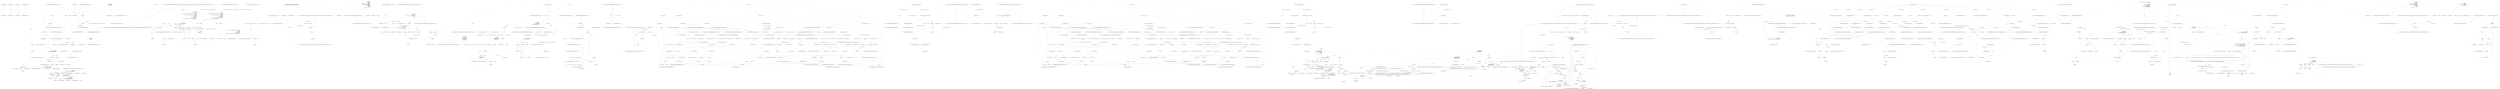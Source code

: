 digraph  {
n0 [cluster="Ninject.Activation.IContext.GetProvider()", label="Entry Ninject.Activation.IContext.GetProvider()", span="65-65"];
n1 [cluster="Ninject.Activation.IContext.GetProvider()", label="Exit Ninject.Activation.IContext.GetProvider()", span="65-65"];
n2 [cluster="Ninject.Activation.IContext.GetScope()", label="Entry Ninject.Activation.IContext.GetScope()", span="71-71"];
n3 [cluster="Ninject.Activation.IContext.GetScope()", label="Exit Ninject.Activation.IContext.GetScope()", span="71-71"];
n4 [cluster="Ninject.Activation.IContext.Resolve()", label="Entry Ninject.Activation.IContext.Resolve()", span="77-77"];
n5 [cluster="Ninject.Activation.IContext.Resolve()", label="Exit Ninject.Activation.IContext.Resolve()", span="77-77"];
n6 [cluster="Ninject.Activation.IContext.BuildPlan(System.Type)", label="Entry Ninject.Activation.IContext.BuildPlan(System.Type)", span="83-83"];
n7 [cluster="Ninject.Activation.IContext.BuildPlan(System.Type)", label="Exit Ninject.Activation.IContext.BuildPlan(System.Type)", span="83-83"];
m1_30 [cluster="System.Collections.Generic.IEnumerable<TSource>.Contains<TSource>(TSource)", file="InstanceChooser.cs", label="Entry System.Collections.Generic.IEnumerable<TSource>.Contains<TSource>(TSource)", span="0-0"];
m1_17 [cluster="Ninject.Modules.IModuleLoaderPlugin.LoadModules(System.Collections.Generic.IEnumerable<string>)", file="InstanceChooser.cs", label="Entry Ninject.Modules.IModuleLoaderPlugin.LoadModules(System.Collections.Generic.IEnumerable<string>)", span="32-32"];
m1_12 [cluster="Ninject.Components.IComponentContainer.GetAll<T>()", file="InstanceChooser.cs", label="Entry Ninject.Components.IComponentContainer.GetAll<T>()", span="66-66"];
m1_38 [cluster="System.IO.Path.GetFileName(string)", file="InstanceChooser.cs", label="Entry System.IO.Path.GetFileName(string)", span="0-0"];
m1_15 [cluster="Unk.Where", file="InstanceChooser.cs", label="Entry Unk.Where", span=""];
m1_43 [cluster="System.IO.Path.GetFullPath(string)", file="InstanceChooser.cs", label="Entry System.IO.Path.GetFullPath(string)", span="0-0"];
m1_55 [cluster="string.Split(char[], System.StringSplitOptions)", file="InstanceChooser.cs", label="Entry string.Split(char[], System.StringSplitOptions)", span="0-0"];
m1_34 [cluster="Ninject.Modules.ModuleLoader.NormalizePaths(string)", file="InstanceChooser.cs", label="Entry Ninject.Modules.ModuleLoader.NormalizePaths(string)", span="68-68"];
m1_40 [cluster="Ninject.Modules.ModuleLoader.NormalizePaths(string)", file="InstanceChooser.cs", label="return Path.IsPathRooted(path)\r\n                        ? new[] { Path.GetFullPath(path) }\r\n                        : GetBaseDirectories().Select(baseDirectory => Path.Combine(baseDirectory, path));", span="70-72"];
m1_41 [cluster="Ninject.Modules.ModuleLoader.NormalizePaths(string)", file="InstanceChooser.cs", label="Exit Ninject.Modules.ModuleLoader.NormalizePaths(string)", span="68-68"];
m1_13 [cluster="System.Collections.Generic.IEnumerable<TSource>.SelectMany<TSource, TResult>(System.Func<TSource, System.Collections.Generic.IEnumerable<TResult>>)", file="InstanceChooser.cs", label="Entry System.Collections.Generic.IEnumerable<TSource>.SelectMany<TSource, TResult>(System.Func<TSource, System.Collections.Generic.IEnumerable<TResult>>)", span="0-0"];
m1_56 [cluster="lambda expression", file="InstanceChooser.cs", label="Entry lambda expression", span="83-83"];
m1_18 [cluster="lambda expression", file="InstanceChooser.cs", label="Entry lambda expression", span="49-49"];
m1_22 [cluster="lambda expression", file="InstanceChooser.cs", label="Entry lambda expression", span="50-50"];
m1_28 [cluster="lambda expression", file="InstanceChooser.cs", label="p.SupportedExtensions.Contains(extension)", span="55-55"];
m1_27 [cluster="lambda expression", file="InstanceChooser.cs", label="Entry lambda expression", span="55-55"];
m1_19 [cluster="lambda expression", file="InstanceChooser.cs", label="GetFilesMatchingPattern(pattern)", span="49-49"];
m1_20 [cluster="lambda expression", file="InstanceChooser.cs", label="Exit lambda expression", span="49-49"];
m1_23 [cluster="lambda expression", file="InstanceChooser.cs", label="Path.GetExtension(filename).ToLowerInvariant()", span="50-50"];
m1_24 [cluster="lambda expression", file="InstanceChooser.cs", label="Exit lambda expression", span="50-50"];
m1_29 [cluster="lambda expression", file="InstanceChooser.cs", label="Exit lambda expression", span="55-55"];
m1_36 [cluster="lambda expression", file="InstanceChooser.cs", label="Directory.GetFiles(path, Path.GetFileName(pattern))", span="65-65"];
m1_35 [cluster="lambda expression", file="InstanceChooser.cs", label="Entry lambda expression", span="65-65"];
m1_37 [cluster="lambda expression", file="InstanceChooser.cs", label="Exit lambda expression", span="65-65"];
m1_47 [cluster="lambda expression", file="InstanceChooser.cs", label="Path.Combine(baseDirectory, path)", span="72-72"];
m1_46 [cluster="lambda expression", file="InstanceChooser.cs", label="Entry lambda expression", span="72-72"];
m1_48 [cluster="lambda expression", file="InstanceChooser.cs", label="Exit lambda expression", span="72-72"];
m1_57 [cluster="lambda expression", file="InstanceChooser.cs", label="Path.Combine(baseDirectory, path)", span="83-83"];
m1_58 [cluster="lambda expression", file="InstanceChooser.cs", label="Exit lambda expression", span="83-83"];
m1_14 [cluster="System.Collections.Generic.IEnumerable<TSource>.GroupBy<TSource, TKey>(System.Func<TSource, TKey>)", file="InstanceChooser.cs", label="Entry System.Collections.Generic.IEnumerable<TSource>.GroupBy<TSource, TKey>(System.Func<TSource, TKey>)", span="0-0"];
m1_21 [cluster="Ninject.Modules.ModuleLoader.GetFilesMatchingPattern(string)", file="InstanceChooser.cs", label="Entry Ninject.Modules.ModuleLoader.GetFilesMatchingPattern(string)", span="62-62"];
m1_31 [cluster="Ninject.Modules.ModuleLoader.GetFilesMatchingPattern(string)", file="InstanceChooser.cs", label="return NormalizePaths(Path.GetDirectoryName(pattern))\r\n                    .SelectMany(path => Directory.GetFiles(path, Path.GetFileName(pattern)));", span="64-65"];
m1_32 [cluster="Ninject.Modules.ModuleLoader.GetFilesMatchingPattern(string)", file="InstanceChooser.cs", label="Exit Ninject.Modules.ModuleLoader.GetFilesMatchingPattern(string)", span="62-62"];
m1_45 [cluster="Unk.Select", file="InstanceChooser.cs", label="Entry Unk.Select", span=""];
m1_49 [cluster="System.IO.Path.Combine(string, string)", file="InstanceChooser.cs", label="Entry System.IO.Path.Combine(string, string)", span="0-0"];
m1_44 [cluster="Ninject.Modules.ModuleLoader.GetBaseDirectories()", file="InstanceChooser.cs", label="Entry Ninject.Modules.ModuleLoader.GetBaseDirectories()", span="75-75"];
m1_50 [cluster="Ninject.Modules.ModuleLoader.GetBaseDirectories()", file="InstanceChooser.cs", label="var baseDirectory = AppDomain.CurrentDomain.BaseDirectory", span="77-77"];
m1_51 [cluster="Ninject.Modules.ModuleLoader.GetBaseDirectories()", file="InstanceChooser.cs", label="var searchPath = AppDomain.CurrentDomain.RelativeSearchPath", span="78-78"];
m1_52 [cluster="Ninject.Modules.ModuleLoader.GetBaseDirectories()", file="InstanceChooser.cs", label="return String.IsNullOrEmpty(searchPath) \r\n                ? new[] {baseDirectory} \r\n                : searchPath.Split(new[] {Path.PathSeparator}, StringSplitOptions.RemoveEmptyEntries)\r\n                    .Select(path => Path.Combine(baseDirectory, path));", span="80-83"];
m1_53 [cluster="Ninject.Modules.ModuleLoader.GetBaseDirectories()", file="InstanceChooser.cs", label="Exit Ninject.Modules.ModuleLoader.GetBaseDirectories()", span="75-75"];
m1_54 [cluster="string.IsNullOrEmpty(string)", file="InstanceChooser.cs", label="Entry string.IsNullOrEmpty(string)", span="0-0"];
m1_26 [cluster="string.ToLowerInvariant()", file="InstanceChooser.cs", label="Entry string.ToLowerInvariant()", span="0-0"];
m1_33 [cluster="System.IO.Path.GetDirectoryName(string)", file="InstanceChooser.cs", label="Entry System.IO.Path.GetDirectoryName(string)", span="0-0"];
m1_25 [cluster="System.IO.Path.GetExtension(string)", file="InstanceChooser.cs", label="Entry System.IO.Path.GetExtension(string)", span="0-0"];
m1_39 [cluster="System.IO.Directory.GetFiles(string, string)", file="InstanceChooser.cs", label="Entry System.IO.Directory.GetFiles(string, string)", span="0-0"];
m1_42 [cluster="System.IO.Path.IsPathRooted(string)", file="InstanceChooser.cs", label="Entry System.IO.Path.IsPathRooted(string)", span="0-0"];
m1_0 [cluster="Ninject.Modules.ModuleLoader.ModuleLoader(Ninject.IKernelConfiguration)", file="InstanceChooser.cs", label="Entry Ninject.Modules.ModuleLoader.ModuleLoader(Ninject.IKernelConfiguration)", span="35-35"];
m1_1 [cluster="Ninject.Modules.ModuleLoader.ModuleLoader(Ninject.IKernelConfiguration)", file="InstanceChooser.cs", label="KernelConfiguration = kernelConfiguration", span="37-37"];
m1_2 [cluster="Ninject.Modules.ModuleLoader.ModuleLoader(Ninject.IKernelConfiguration)", file="InstanceChooser.cs", label="Exit Ninject.Modules.ModuleLoader.ModuleLoader(Ninject.IKernelConfiguration)", span="35-35"];
m1_3 [cluster="Ninject.Modules.ModuleLoader.LoadModules(System.Collections.Generic.IEnumerable<string>)", file="InstanceChooser.cs", label="Entry Ninject.Modules.ModuleLoader.LoadModules(System.Collections.Generic.IEnumerable<string>)", span="44-44"];
m1_4 [cluster="Ninject.Modules.ModuleLoader.LoadModules(System.Collections.Generic.IEnumerable<string>)", file="InstanceChooser.cs", label="var plugins = KernelConfiguration.Components.GetAll<IModuleLoaderPlugin>()", span="46-46"];
m1_5 [cluster="Ninject.Modules.ModuleLoader.LoadModules(System.Collections.Generic.IEnumerable<string>)", file="InstanceChooser.cs", label="var fileGroups = patterns\r\n                .SelectMany(pattern => GetFilesMatchingPattern(pattern))\r\n                .GroupBy(filename => Path.GetExtension(filename).ToLowerInvariant())", span="48-50"];
m1_8 [cluster="Ninject.Modules.ModuleLoader.LoadModules(System.Collections.Generic.IEnumerable<string>)", file="InstanceChooser.cs", label="IModuleLoaderPlugin plugin = plugins.Where(p => p.SupportedExtensions.Contains(extension)).FirstOrDefault()", span="55-55"];
m1_6 [cluster="Ninject.Modules.ModuleLoader.LoadModules(System.Collections.Generic.IEnumerable<string>)", file="InstanceChooser.cs", label=fileGroups, span="52-52"];
m1_7 [cluster="Ninject.Modules.ModuleLoader.LoadModules(System.Collections.Generic.IEnumerable<string>)", file="InstanceChooser.cs", label="string extension = fileGroup.Key", span="54-54"];
m1_10 [cluster="Ninject.Modules.ModuleLoader.LoadModules(System.Collections.Generic.IEnumerable<string>)", file="InstanceChooser.cs", label="plugin.LoadModules(fileGroup)", span="58-58"];
m1_9 [cluster="Ninject.Modules.ModuleLoader.LoadModules(System.Collections.Generic.IEnumerable<string>)", file="InstanceChooser.cs", label="plugin != null", span="57-57"];
m1_11 [cluster="Ninject.Modules.ModuleLoader.LoadModules(System.Collections.Generic.IEnumerable<string>)", file="InstanceChooser.cs", label="Exit Ninject.Modules.ModuleLoader.LoadModules(System.Collections.Generic.IEnumerable<string>)", span="44-44"];
m1_16 [cluster="Unk.FirstOrDefault", file="InstanceChooser.cs", label="Entry Unk.FirstOrDefault", span=""];
m1_59 [file="InstanceChooser.cs", label="Ninject.Modules.ModuleLoader", span=""];
m1_60 [file="InstanceChooser.cs", label=extension, span=""];
m1_61 [file="InstanceChooser.cs", label=string, span=""];
m1_62 [file="InstanceChooser.cs", label=string, span=""];
m1_63 [file="InstanceChooser.cs", label=baseDirectory, span=""];
m2_0 [cluster="Ninject.IInitializable.Initialize()", file="KeyValuePairHelper.cs", label="Entry Ninject.IInitializable.Initialize()", span="30-30"];
m2_1 [cluster="Ninject.IInitializable.Initialize()", file="KeyValuePairHelper.cs", label="Exit Ninject.IInitializable.Initialize()", span="30-30"];
m3_8 [cluster="CommandLine.Core.NameExtensions.FromSpecification(CommandLine.Core.Specification)", file="NameExtensions.cs", label="Entry CommandLine.Core.NameExtensions.FromSpecification(CommandLine.Core.Specification)", span="22-22"];
m3_9 [cluster="CommandLine.Core.NameExtensions.FromSpecification(CommandLine.Core.Specification)", file="NameExtensions.cs", label="specification.Tag", span="24-24"];
m3_11 [cluster="CommandLine.Core.NameExtensions.FromSpecification(CommandLine.Core.Specification)", file="NameExtensions.cs", label="return FromOptionSpecification((OptionSpecification)specification);", span="27-27"];
m3_10 [cluster="CommandLine.Core.NameExtensions.FromSpecification(CommandLine.Core.Specification)", file="NameExtensions.cs", label="SpecificationType.Option", span="26-26"];
m3_12 [cluster="CommandLine.Core.NameExtensions.FromSpecification(CommandLine.Core.Specification)", file="NameExtensions.cs", label="return NameInfo.EmptyName;", span="29-29"];
m3_13 [cluster="CommandLine.Core.NameExtensions.FromSpecification(CommandLine.Core.Specification)", file="NameExtensions.cs", label="Exit CommandLine.Core.NameExtensions.FromSpecification(CommandLine.Core.Specification)", span="22-22"];
m3_7 [cluster="CommandLine.NameInfo.NameInfo(string, string)", file="NameExtensions.cs", label="Entry CommandLine.NameInfo.NameInfo(string, string)", span="20-20"];
m3_3 [cluster="System.StringComparer.Equals(string, string)", file="NameExtensions.cs", label="Entry System.StringComparer.Equals(string, string)", span="0-0"];
m3_0 [cluster="CommandLine.Core.NameExtensions.MatchName(string, string, string, System.StringComparer)", file="NameExtensions.cs", label="Entry CommandLine.Core.NameExtensions.MatchName(string, string, string, System.StringComparer)", span="8-8"];
m3_1 [cluster="CommandLine.Core.NameExtensions.MatchName(string, string, string, System.StringComparer)", file="NameExtensions.cs", label="return value.Length == 1\r\n               ? comparer.Equals(value, shortName)\r\n               : comparer.Equals(value, longName);", span="10-12"];
m3_2 [cluster="CommandLine.Core.NameExtensions.MatchName(string, string, string, System.StringComparer)", file="NameExtensions.cs", label="Exit CommandLine.Core.NameExtensions.MatchName(string, string, string, System.StringComparer)", span="8-8"];
m3_4 [cluster="CommandLine.Core.NameExtensions.FromOptionSpecification(CommandLine.Core.OptionSpecification)", file="NameExtensions.cs", label="Entry CommandLine.Core.NameExtensions.FromOptionSpecification(CommandLine.Core.OptionSpecification)", span="15-15"];
m3_5 [cluster="CommandLine.Core.NameExtensions.FromOptionSpecification(CommandLine.Core.OptionSpecification)", file="NameExtensions.cs", label="return new NameInfo(\r\n                specification.LongName,\r\n                specification.ShortName);", span="17-19"];
m3_6 [cluster="CommandLine.Core.NameExtensions.FromOptionSpecification(CommandLine.Core.OptionSpecification)", file="NameExtensions.cs", label="Exit CommandLine.Core.NameExtensions.FromOptionSpecification(CommandLine.Core.OptionSpecification)", span="15-15"];
m4_30 [cluster="Unk.WithValue", file="OptionMapper.cs", label="Entry Unk.WithValue", span=""];
m4_4 [cluster="Unk.Select", file="OptionMapper.cs", label="Entry Unk.Select", span=""];
m4_18 [cluster="string.MatchName(string, string, System.StringComparer)", file="OptionMapper.cs", label="Entry string.MatchName(string, string, System.StringComparer)", span="8-8"];
m4_24 [cluster="CommandLine.Core.OptionSpecification.FromOptionSpecification()", file="OptionMapper.cs", label="Entry CommandLine.Core.OptionSpecification.FromOptionSpecification()", span="15-15"];
m4_23 [cluster="CommandLine.BadFormatConversionError.BadFormatConversionError(CommandLine.NameInfo)", file="OptionMapper.cs", label="Entry CommandLine.BadFormatConversionError.BadFormatConversionError(CommandLine.NameInfo)", span="349-349"];
m4_11 [cluster="Unk.ToMaybe", file="OptionMapper.cs", label="Entry Unk.ToMaybe", span=""];
m4_10 [cluster="Unk.FirstOrDefault", file="OptionMapper.cs", label="Entry Unk.FirstOrDefault", span=""];
m4_25 [cluster="CSharpx.Maybe.Just<T>(T)", file="OptionMapper.cs", label="Entry CSharpx.Maybe.Just<T>(T)", span="124-124"];
m4_13 [cluster="System.Tuple.Create<T1, T2>(T1, T2)", file="OptionMapper.cs", label="Entry System.Tuple.Create<T1, T2>(T1, T2)", span="0-0"];
m4_29 [cluster="Unk.Just", file="OptionMapper.cs", label="Entry Unk.Just", span=""];
m4_26 [cluster="lambda expression", file="OptionMapper.cs", label="Entry lambda expression", span="28-31"];
m4_8 [cluster="lambda expression", file="OptionMapper.cs", label="options.FirstOrDefault(\r\n                            s =>\r\n                            s.Key.MatchName(((OptionSpecification)pt.Specification).ShortName, ((OptionSpecification)pt.Specification).LongName, comparer))\r\n                               .ToMaybe()\r\n                               .Return(sequence =>\r\n                                    converter(sequence.Value, pt.Property.PropertyType, pt.Specification.TargetType != TargetType.Sequence)\r\n                                    .Return(converted =>\r\n                                            Tuple.Create(\r\n                                                pt.WithValue(Maybe.Just(converted)),\r\n                                                Maybe.Nothing<Error>()),\r\n                                            Tuple.Create<SpecificationProperty, Maybe<Error>>(\r\n                                                pt,\r\n                                                Maybe.Just<Error>(new BadFormatConversionError(((OptionSpecification)pt.Specification).FromOptionSpecification())))),\r\n                                Tuple.Create(pt, Maybe.Nothing<Error>()))", span="22-35"];
m4_16 [cluster="lambda expression", file="OptionMapper.cs", label="s.Key.MatchName(((OptionSpecification)pt.Specification).ShortName, ((OptionSpecification)pt.Specification).LongName, comparer)", span="24-24"];
m4_20 [cluster="lambda expression", file="OptionMapper.cs", label="converter(sequence.Value, pt.Property.PropertyType, pt.Specification.TargetType != TargetType.Sequence)\r\n                                    .Return(converted =>\r\n                                            Tuple.Create(\r\n                                                pt.WithValue(Maybe.Just(converted)),\r\n                                                Maybe.Nothing<Error>()),\r\n                                            Tuple.Create<SpecificationProperty, Maybe<Error>>(\r\n                                                pt,\r\n                                                Maybe.Just<Error>(new BadFormatConversionError(((OptionSpecification)pt.Specification).FromOptionSpecification()))))", span="27-34"];
m4_7 [cluster="lambda expression", file="OptionMapper.cs", label="Entry lambda expression", span="21-35"];
m4_31 [cluster="lambda expression", file="OptionMapper.cs", label="Entry lambda expression", span="38-38"];
m4_34 [cluster="lambda expression", file="OptionMapper.cs", label="Entry lambda expression", span="39-39"];
m4_37 [cluster="lambda expression", file="OptionMapper.cs", label="Entry lambda expression", span="39-39"];
m4_27 [cluster="lambda expression", file="OptionMapper.cs", label="Tuple.Create(\r\n                                                pt.WithValue(Maybe.Just(converted)),\r\n                                                Maybe.Nothing<Error>())", span="29-31"];
m4_9 [cluster="lambda expression", file="OptionMapper.cs", label="Exit lambda expression", span="21-35"];
m4_15 [cluster="lambda expression", file="OptionMapper.cs", label="Entry lambda expression", span="23-24"];
m4_19 [cluster="lambda expression", file="OptionMapper.cs", label="Entry lambda expression", span="26-34"];
m4_17 [cluster="lambda expression", file="OptionMapper.cs", label="Exit lambda expression", span="23-24"];
m4_21 [cluster="lambda expression", file="OptionMapper.cs", label="Exit lambda expression", span="26-34"];
m4_28 [cluster="lambda expression", file="OptionMapper.cs", label="Exit lambda expression", span="28-31"];
m4_32 [cluster="lambda expression", file="OptionMapper.cs", label="se.Item1", span="38-38"];
m4_33 [cluster="lambda expression", file="OptionMapper.cs", label="Exit lambda expression", span="38-38"];
m4_35 [cluster="lambda expression", file="OptionMapper.cs", label="se.Item2", span="39-39"];
m4_36 [cluster="lambda expression", file="OptionMapper.cs", label="Exit lambda expression", span="39-39"];
m4_38 [cluster="lambda expression", file="OptionMapper.cs", label="se.Value", span="39-39"];
m4_39 [cluster="lambda expression", file="OptionMapper.cs", label="Exit lambda expression", span="39-39"];
m4_14 [cluster="Unk.Return", file="OptionMapper.cs", label="Entry Unk.Return", span=""];
m4_22 [cluster="Unk.converter", file="OptionMapper.cs", label="Entry Unk.converter", span=""];
m4_5 [cluster="Unk.>", file="OptionMapper.cs", label="Entry Unk.>", span=""];
m4_12 [cluster="CSharpx.Maybe.Nothing<T>()", file="OptionMapper.cs", label="Entry CSharpx.Maybe.Nothing<T>()", span="116-116"];
m4_6 [cluster="Unk.Succeed", file="OptionMapper.cs", label="Entry Unk.Succeed", span=""];
m4_0 [cluster="CommandLine.Core.OptionMapper.MapValues(System.Collections.Generic.IEnumerable<CommandLine.Core.SpecificationProperty>, System.Collections.Generic.IEnumerable<System.Collections.Generic.KeyValuePair<string, System.Collections.Generic.IEnumerable<string>>>, System.Func<System.Collections.Generic.IEnumerable<string>, System.Type, bool, CSharpx.Maybe<object>>, System.StringComparer)", file="OptionMapper.cs", label="Entry CommandLine.Core.OptionMapper.MapValues(System.Collections.Generic.IEnumerable<CommandLine.Core.SpecificationProperty>, System.Collections.Generic.IEnumerable<System.Collections.Generic.KeyValuePair<string, System.Collections.Generic.IEnumerable<string>>>, System.Func<System.Collections.Generic.IEnumerable<string>, System.Type, bool, CSharpx.Maybe<object>>, System.StringComparer)", span="14-14"];
m4_1 [cluster="CommandLine.Core.OptionMapper.MapValues(System.Collections.Generic.IEnumerable<CommandLine.Core.SpecificationProperty>, System.Collections.Generic.IEnumerable<System.Collections.Generic.KeyValuePair<string, System.Collections.Generic.IEnumerable<string>>>, System.Func<System.Collections.Generic.IEnumerable<string>, System.Type, bool, CSharpx.Maybe<object>>, System.StringComparer)", file="OptionMapper.cs", label="var sequencesAndErrors = propertyTuples\r\n                .Select(pt =>\r\n                    options.FirstOrDefault(\r\n                            s =>\r\n                            s.Key.MatchName(((OptionSpecification)pt.Specification).ShortName, ((OptionSpecification)pt.Specification).LongName, comparer))\r\n                               .ToMaybe()\r\n                               .Return(sequence =>\r\n                                    converter(sequence.Value, pt.Property.PropertyType, pt.Specification.TargetType != TargetType.Sequence)\r\n                                    .Return(converted =>\r\n                                            Tuple.Create(\r\n                                                pt.WithValue(Maybe.Just(converted)),\r\n                                                Maybe.Nothing<Error>()),\r\n                                            Tuple.Create<SpecificationProperty, Maybe<Error>>(\r\n                                                pt,\r\n                                                Maybe.Just<Error>(new BadFormatConversionError(((OptionSpecification)pt.Specification).FromOptionSpecification())))),\r\n                                Tuple.Create(pt, Maybe.Nothing<Error>()))\r\n                )", span="20-36"];
m4_2 [cluster="CommandLine.Core.OptionMapper.MapValues(System.Collections.Generic.IEnumerable<CommandLine.Core.SpecificationProperty>, System.Collections.Generic.IEnumerable<System.Collections.Generic.KeyValuePair<string, System.Collections.Generic.IEnumerable<string>>>, System.Func<System.Collections.Generic.IEnumerable<string>, System.Type, bool, CSharpx.Maybe<object>>, System.StringComparer)", file="OptionMapper.cs", label="return Result.Succeed(\r\n                sequencesAndErrors.Select(se => se.Item1),\r\n                sequencesAndErrors.Select(se => se.Item2).OfType<Just<Error>>().Select(se => se.Value));", span="37-39"];
m4_3 [cluster="CommandLine.Core.OptionMapper.MapValues(System.Collections.Generic.IEnumerable<CommandLine.Core.SpecificationProperty>, System.Collections.Generic.IEnumerable<System.Collections.Generic.KeyValuePair<string, System.Collections.Generic.IEnumerable<string>>>, System.Func<System.Collections.Generic.IEnumerable<string>, System.Type, bool, CSharpx.Maybe<object>>, System.StringComparer)", file="OptionMapper.cs", label="Exit CommandLine.Core.OptionMapper.MapValues(System.Collections.Generic.IEnumerable<CommandLine.Core.SpecificationProperty>, System.Collections.Generic.IEnumerable<System.Collections.Generic.KeyValuePair<string, System.Collections.Generic.IEnumerable<string>>>, System.Func<System.Collections.Generic.IEnumerable<string>, System.Type, bool, CSharpx.Maybe<object>>, System.StringComparer)", span="14-14"];
m4_40 [file="OptionMapper.cs", label="System.Collections.Generic.IEnumerable<System.Collections.Generic.KeyValuePair<string, System.Collections.Generic.IEnumerable<string>>>", span=""];
m4_41 [file="OptionMapper.cs", label="System.Func<System.Collections.Generic.IEnumerable<string>, System.Type, bool, CSharpx.Maybe<object>>", span=""];
m4_42 [file="OptionMapper.cs", label="System.StringComparer", span=""];
m4_43 [file="OptionMapper.cs", label="CommandLine.Core.SpecificationProperty", span=""];
m5_16 [cluster="System.Linq.Enumerable.Empty<TResult>()", file="OptionSpecification.cs", label="Entry System.Linq.Enumerable.Empty<TResult>()", span="0-0"];
m5_12 [cluster="System.Type.ToTargetType()", file="OptionSpecification.cs", label="Entry System.Type.ToTargetType()", span="71-71"];
m5_0 [cluster="CommandLine.Core.OptionSpecification.OptionSpecification(string, string, bool, string, CSharpx.Maybe<int>, CSharpx.Maybe<int>, char, CSharpx.Maybe<object>, string, string, System.Collections.Generic.IEnumerable<string>, System.Type, CommandLine.Core.TargetType)", file="OptionSpecification.cs", label="Entry CommandLine.Core.OptionSpecification.OptionSpecification(string, string, bool, string, CSharpx.Maybe<int>, CSharpx.Maybe<int>, char, CSharpx.Maybe<object>, string, string, System.Collections.Generic.IEnumerable<string>, System.Type, CommandLine.Core.TargetType)", span="16-16"];
m5_1 [cluster="CommandLine.Core.OptionSpecification.OptionSpecification(string, string, bool, string, CSharpx.Maybe<int>, CSharpx.Maybe<int>, char, CSharpx.Maybe<object>, string, string, System.Collections.Generic.IEnumerable<string>, System.Type, CommandLine.Core.TargetType)", file="OptionSpecification.cs", label="this.shortName = shortName", span="21-21"];
m5_2 [cluster="CommandLine.Core.OptionSpecification.OptionSpecification(string, string, bool, string, CSharpx.Maybe<int>, CSharpx.Maybe<int>, char, CSharpx.Maybe<object>, string, string, System.Collections.Generic.IEnumerable<string>, System.Type, CommandLine.Core.TargetType)", file="OptionSpecification.cs", label="this.longName = longName", span="22-22"];
m5_3 [cluster="CommandLine.Core.OptionSpecification.OptionSpecification(string, string, bool, string, CSharpx.Maybe<int>, CSharpx.Maybe<int>, char, CSharpx.Maybe<object>, string, string, System.Collections.Generic.IEnumerable<string>, System.Type, CommandLine.Core.TargetType)", file="OptionSpecification.cs", label="this.separator = separator", span="23-23"];
m5_4 [cluster="CommandLine.Core.OptionSpecification.OptionSpecification(string, string, bool, string, CSharpx.Maybe<int>, CSharpx.Maybe<int>, char, CSharpx.Maybe<object>, string, string, System.Collections.Generic.IEnumerable<string>, System.Type, CommandLine.Core.TargetType)", file="OptionSpecification.cs", label="this.setName = setName", span="24-24"];
m5_5 [cluster="CommandLine.Core.OptionSpecification.OptionSpecification(string, string, bool, string, CSharpx.Maybe<int>, CSharpx.Maybe<int>, char, CSharpx.Maybe<object>, string, string, System.Collections.Generic.IEnumerable<string>, System.Type, CommandLine.Core.TargetType)", file="OptionSpecification.cs", label="Exit CommandLine.Core.OptionSpecification.OptionSpecification(string, string, bool, string, CSharpx.Maybe<int>, CSharpx.Maybe<int>, char, CSharpx.Maybe<object>, string, string, System.Collections.Generic.IEnumerable<string>, System.Type, CommandLine.Core.TargetType)", span="16-16"];
m5_10 [cluster="CSharpx.Maybe.Just<T>(T)", file="OptionSpecification.cs", label="Entry CSharpx.Maybe.Just<T>(T)", span="124-124"];
m5_11 [cluster="T.ToMaybe<T>()", file="OptionSpecification.cs", label="Entry T.ToMaybe<T>()", span="249-249"];
m5_13 [cluster="CommandLine.Core.OptionSpecification.NewSwitch(string, string, bool, string, string)", file="OptionSpecification.cs", label="Entry CommandLine.Core.OptionSpecification.NewSwitch(string, string, bool, string, string)", span="45-45"];
m5_14 [cluster="CommandLine.Core.OptionSpecification.NewSwitch(string, string, bool, string, string)", file="OptionSpecification.cs", label="return new OptionSpecification(shortName, longName, required, string.Empty, Maybe.Nothing<int>(), Maybe.Nothing<int>(),\r\n                '\0', Maybe.Nothing<object>(), helpText, metaValue, Enumerable.Empty<string>(), typeof(bool), TargetType.Switch);", span="47-48"];
m5_15 [cluster="CommandLine.Core.OptionSpecification.NewSwitch(string, string, bool, string, string)", file="OptionSpecification.cs", label="Exit CommandLine.Core.OptionSpecification.NewSwitch(string, string, bool, string, string)", span="45-45"];
m5_9 [cluster="CSharpx.Maybe.Nothing<T>()", file="OptionSpecification.cs", label="Entry CSharpx.Maybe.Nothing<T>()", span="116-116"];
m5_6 [cluster="CommandLine.Core.OptionSpecification.FromAttribute(CommandLine.OptionAttribute, System.Type, System.Collections.Generic.IEnumerable<string>)", file="OptionSpecification.cs", label="Entry CommandLine.Core.OptionSpecification.FromAttribute(CommandLine.OptionAttribute, System.Type, System.Collections.Generic.IEnumerable<string>)", span="27-27"];
m5_7 [cluster="CommandLine.Core.OptionSpecification.FromAttribute(CommandLine.OptionAttribute, System.Type, System.Collections.Generic.IEnumerable<string>)", file="OptionSpecification.cs", label="return new OptionSpecification(\r\n                attribute.ShortName,\r\n                attribute.LongName,\r\n                attribute.Required,\r\n                attribute.SetName,\r\n                attribute.Min == -1 ? Maybe.Nothing<int>() : Maybe.Just(attribute.Min),\r\n                attribute.Max == -1 ? Maybe.Nothing<int>() : Maybe.Just(attribute.Max),\r\n                attribute.Separator,\r\n                attribute.Default.ToMaybe(),\r\n                attribute.HelpText,\r\n                attribute.MetaValue,\r\n                enumValues,\r\n                conversionType,\r\n                conversionType.ToTargetType());", span="29-42"];
m5_8 [cluster="CommandLine.Core.OptionSpecification.FromAttribute(CommandLine.OptionAttribute, System.Type, System.Collections.Generic.IEnumerable<string>)", file="OptionSpecification.cs", label="Exit CommandLine.Core.OptionSpecification.FromAttribute(CommandLine.OptionAttribute, System.Type, System.Collections.Generic.IEnumerable<string>)", span="27-27"];
m5_17 [file="OptionSpecification.cs", label="CommandLine.Core.OptionSpecification", span=""];
m6_0 [cluster="CommandLine.Infrastructure.PopsicleSetter.Set<T>(bool, ref T, T)", file="PopsicleSetter.cs", label="Entry CommandLine.Infrastructure.PopsicleSetter.Set<T>(bool, ref T, T)", span="8-8"];
m6_1 [cluster="CommandLine.Infrastructure.PopsicleSetter.Set<T>(bool, ref T, T)", file="PopsicleSetter.cs", label=consumed, span="10-10"];
m6_3 [cluster="CommandLine.Infrastructure.PopsicleSetter.Set<T>(bool, ref T, T)", file="PopsicleSetter.cs", label="field = value", span="15-15"];
m6_2 [cluster="CommandLine.Infrastructure.PopsicleSetter.Set<T>(bool, ref T, T)", file="PopsicleSetter.cs", label="throw new InvalidOperationException();", span="12-12"];
m6_4 [cluster="CommandLine.Infrastructure.PopsicleSetter.Set<T>(bool, ref T, T)", file="PopsicleSetter.cs", label="Exit CommandLine.Infrastructure.PopsicleSetter.Set<T>(bool, ref T, T)", span="8-8"];
m6_5 [cluster="System.InvalidOperationException.InvalidOperationException()", file="PopsicleSetter.cs", label="Entry System.InvalidOperationException.InvalidOperationException()", span="0-0"];
m7_11 [cluster="lambda expression", file="Scalar.cs", label="Entry lambda expression", span="19-20"];
m7_5 [cluster="lambda expression", file="Scalar.cs", label="f.IsName() && s.IsValue()\r\n                            ? typeLookup(f.Text).Return(info =>\r\n                                    info.TargetType == TargetType.Scalar ? new[] { f, s } : new Token[] { }, new Token[] { })\r\n                                    : new Token[] { }", span="18-21"];
m7_4 [cluster="lambda expression", file="Scalar.cs", label="Entry lambda expression", span="17-21"];
m7_12 [cluster="lambda expression", file="Scalar.cs", label="info.TargetType == TargetType.Scalar ? new[] { f, s } : new Token[] { }", span="20-20"];
m7_6 [cluster="lambda expression", file="Scalar.cs", label="Exit lambda expression", span="17-21"];
m7_13 [cluster="lambda expression", file="Scalar.cs", label="Exit lambda expression", span="19-20"];
m7_10 [cluster="Unk.Return", file="Scalar.cs", label="Entry Unk.Return", span=""];
m7_0 [cluster="CommandLine.Core.Scalar.Partition(System.Collections.Generic.IEnumerable<CommandLine.Core.Token>, System.Func<string, CSharpx.Maybe<CommandLine.Core.TypeDescriptor>>)", file="Scalar.cs", label="Entry CommandLine.Core.Scalar.Partition(System.Collections.Generic.IEnumerable<CommandLine.Core.Token>, System.Func<string, CSharpx.Maybe<CommandLine.Core.TypeDescriptor>>)", span="12-12"];
m7_1 [cluster="CommandLine.Core.Scalar.Partition(System.Collections.Generic.IEnumerable<CommandLine.Core.Token>, System.Func<string, CSharpx.Maybe<CommandLine.Core.TypeDescriptor>>)", file="Scalar.cs", label="return from tseq in tokens.Pairwise(\r\n                (f, s) =>\r\n                        f.IsName() && s.IsValue()\r\n                            ? typeLookup(f.Text).Return(info =>\r\n                                    info.TargetType == TargetType.Scalar ? new[] { f, s } : new Token[] { }, new Token[] { })\r\n                                    : new Token[] { })\r\n                   from t in tseq\r\n                   select t;", span="16-23"];
m7_2 [cluster="CommandLine.Core.Scalar.Partition(System.Collections.Generic.IEnumerable<CommandLine.Core.Token>, System.Func<string, CSharpx.Maybe<CommandLine.Core.TypeDescriptor>>)", file="Scalar.cs", label="Exit CommandLine.Core.Scalar.Partition(System.Collections.Generic.IEnumerable<CommandLine.Core.Token>, System.Func<string, CSharpx.Maybe<CommandLine.Core.TypeDescriptor>>)", span="12-12"];
m7_7 [cluster="CommandLine.Core.Token.IsName()", file="Scalar.cs", label="Entry CommandLine.Core.Token.IsName()", span="128-128"];
m7_8 [cluster="CommandLine.Core.Token.IsValue()", file="Scalar.cs", label="Entry CommandLine.Core.Token.IsValue()", span="133-133"];
m7_9 [cluster="System.Func<T, TResult>.Invoke(T)", file="Scalar.cs", label="Entry System.Func<T, TResult>.Invoke(T)", span="0-0"];
m7_3 [cluster="Unk.Pairwise", file="Scalar.cs", label="Entry Unk.Pairwise", span=""];
m7_14 [file="Scalar.cs", label="System.Func<string, CSharpx.Maybe<CommandLine.Core.TypeDescriptor>>", span=""];
m7_15 [file="Scalar.cs", label="CommandLine.Core.Token", span=""];
m7_16 [file="Scalar.cs", label="CommandLine.Core.Token", span=""];
m8_22 [cluster="System.Collections.Generic.IEnumerable<TSource>.IndexOf<TSource>(System.Func<TSource, bool>)", file="Sequence.cs", label="Entry System.Collections.Generic.IEnumerable<TSource>.IndexOf<TSource>(System.Func<TSource, bool>)", span="10-10"];
m8_24 [cluster="System.Collections.Generic.IEnumerable<TSource>.TakeWhile<TSource>(System.Func<TSource, bool>)", file="Sequence.cs", label="Entry System.Collections.Generic.IEnumerable<TSource>.TakeWhile<TSource>(System.Func<TSource, bool>)", span="0-0"];
m8_0 [cluster="CommandLine.Core.Sequence.Partition(System.Collections.Generic.IEnumerable<CommandLine.Core.Token>, System.Func<string, CSharpx.Maybe<CommandLine.Core.TypeDescriptor>>)", file="Sequence.cs", label="Entry CommandLine.Core.Sequence.Partition(System.Collections.Generic.IEnumerable<CommandLine.Core.Token>, System.Func<string, CSharpx.Maybe<CommandLine.Core.TypeDescriptor>>)", span="12-12"];
m8_1 [cluster="CommandLine.Core.Sequence.Partition(System.Collections.Generic.IEnumerable<CommandLine.Core.Token>, System.Func<string, CSharpx.Maybe<CommandLine.Core.TypeDescriptor>>)", file="Sequence.cs", label="return from tseq in tokens.Pairwise(\r\n                (f, s) =>\r\n                        f.IsName() && s.IsValue()\r\n                            ? typeLookup(f.Text).Return(info =>\r\n                                   info.TargetType == TargetType.Sequence\r\n                                        ? new[] { f }.Concat(tokens.OfSequence(f, info))\r\n                                        : new Token[] { }, new Token[] { })\r\n                            : new Token[] { })\r\n                   from t in tseq\r\n                   select t;", span="16-25"];
m8_2 [cluster="CommandLine.Core.Sequence.Partition(System.Collections.Generic.IEnumerable<CommandLine.Core.Token>, System.Func<string, CSharpx.Maybe<CommandLine.Core.TypeDescriptor>>)", file="Sequence.cs", label="Exit CommandLine.Core.Sequence.Partition(System.Collections.Generic.IEnumerable<CommandLine.Core.Token>, System.Func<string, CSharpx.Maybe<CommandLine.Core.TypeDescriptor>>)", span="12-12"];
m8_35 [cluster="Unk.Take", file="Sequence.cs", label="Entry Unk.Take", span=""];
m8_15 [cluster="System.Collections.Generic.IEnumerable<TSource>.Concat<TSource>(System.Collections.Generic.IEnumerable<TSource>)", file="Sequence.cs", label="Entry System.Collections.Generic.IEnumerable<TSource>.Concat<TSource>(System.Collections.Generic.IEnumerable<TSource>)", span="0-0"];
m8_28 [cluster="object.Equals(object)", file="Sequence.cs", label="Entry object.Equals(object)", span="0-0"];
m8_36 [cluster="lambda expression", file="Sequence.cs", label="Entry lambda expression", span="36-36"];
m8_5 [cluster="lambda expression", file="Sequence.cs", label="f.IsName() && s.IsValue()\r\n                            ? typeLookup(f.Text).Return(info =>\r\n                                   info.TargetType == TargetType.Sequence\r\n                                        ? new[] { f }.Concat(tokens.OfSequence(f, info))\r\n                                        : new Token[] { }, new Token[] { })\r\n                            : new Token[] { }", span="18-23"];
m8_12 [cluster="lambda expression", file="Sequence.cs", label="info.TargetType == TargetType.Sequence\r\n                                        ? new[] { f }.Concat(tokens.OfSequence(f, info))\r\n                                        : new Token[] { }", span="20-22"];
m8_4 [cluster="lambda expression", file="Sequence.cs", label="Entry lambda expression", span="17-23"];
m8_6 [cluster="lambda expression", file="Sequence.cs", label="Exit lambda expression", span="17-23"];
m8_11 [cluster="lambda expression", file="Sequence.cs", label="Entry lambda expression", span="19-22"];
m8_13 [cluster="lambda expression", file="Sequence.cs", label="Exit lambda expression", span="19-22"];
m8_26 [cluster="lambda expression", file="Sequence.cs", label="t.Equals(nameToken)", span="30-30"];
m8_30 [cluster="lambda expression", file="Sequence.cs", label="info.MaxItems.Return(\r\n                            n => tokens.Skip(nameIndex + 1).Take(n),\r\n                                 tokens.Skip(nameIndex + 1).TakeWhile(v => v.IsValue()))", span="34-36"];
m8_33 [cluster="lambda expression", file="Sequence.cs", label="tokens.Skip(nameIndex + 1).Take(n)", span="35-35"];
m8_25 [cluster="lambda expression", file="Sequence.cs", label="Entry lambda expression", span="30-30"];
m8_29 [cluster="lambda expression", file="Sequence.cs", label="Entry lambda expression", span="34-36"];
m8_39 [cluster="lambda expression", file="Sequence.cs", label="Entry lambda expression", span="37-37"];
m8_27 [cluster="lambda expression", file="Sequence.cs", label="Exit lambda expression", span="30-30"];
m8_31 [cluster="lambda expression", file="Sequence.cs", label="Exit lambda expression", span="34-36"];
m8_32 [cluster="lambda expression", file="Sequence.cs", label="Entry lambda expression", span="35-35"];
m8_34 [cluster="lambda expression", file="Sequence.cs", label="Exit lambda expression", span="35-35"];
m8_37 [cluster="lambda expression", file="Sequence.cs", label="v.IsValue()", span="36-36"];
m8_38 [cluster="lambda expression", file="Sequence.cs", label="Exit lambda expression", span="36-36"];
m8_40 [cluster="lambda expression", file="Sequence.cs", label="v.IsValue()", span="37-37"];
m8_41 [cluster="lambda expression", file="Sequence.cs", label="Exit lambda expression", span="37-37"];
m8_10 [cluster="Unk.Return", file="Sequence.cs", label="Entry Unk.Return", span=""];
m8_23 [cluster="System.Collections.Generic.IEnumerable<TSource>.Skip<TSource>(int)", file="Sequence.cs", label="Entry System.Collections.Generic.IEnumerable<TSource>.Skip<TSource>(int)", span="0-0"];
m8_16 [cluster="CommandLine.Core.Sequence.OfSequence(System.Collections.Generic.IEnumerable<CommandLine.Core.Token>, CommandLine.Core.Token, CommandLine.Core.TypeDescriptor)", file="Sequence.cs", label="Entry CommandLine.Core.Sequence.OfSequence(System.Collections.Generic.IEnumerable<CommandLine.Core.Token>, CommandLine.Core.Token, CommandLine.Core.TypeDescriptor)", span="28-28"];
m8_17 [cluster="CommandLine.Core.Sequence.OfSequence(System.Collections.Generic.IEnumerable<CommandLine.Core.Token>, CommandLine.Core.Token, CommandLine.Core.TypeDescriptor)", file="Sequence.cs", label="var nameIndex = tokens.IndexOf(t => t.Equals(nameToken))", span="30-30"];
m8_19 [cluster="CommandLine.Core.Sequence.OfSequence(System.Collections.Generic.IEnumerable<CommandLine.Core.Token>, CommandLine.Core.Token, CommandLine.Core.TypeDescriptor)", file="Sequence.cs", label="return info.NextValue.Return(\r\n                    _ => info.MaxItems.Return(\r\n                            n => tokens.Skip(nameIndex + 1).Take(n),\r\n                                 tokens.Skip(nameIndex + 1).TakeWhile(v => v.IsValue())),\r\n                    tokens.Skip(nameIndex + 1).TakeWhile(v => v.IsValue()));", span="33-37"];
m8_18 [cluster="CommandLine.Core.Sequence.OfSequence(System.Collections.Generic.IEnumerable<CommandLine.Core.Token>, CommandLine.Core.Token, CommandLine.Core.TypeDescriptor)", file="Sequence.cs", label="nameIndex >= 0", span="31-31"];
m8_20 [cluster="CommandLine.Core.Sequence.OfSequence(System.Collections.Generic.IEnumerable<CommandLine.Core.Token>, CommandLine.Core.Token, CommandLine.Core.TypeDescriptor)", file="Sequence.cs", label="return new Token[] { };", span="39-39"];
m8_21 [cluster="CommandLine.Core.Sequence.OfSequence(System.Collections.Generic.IEnumerable<CommandLine.Core.Token>, CommandLine.Core.Token, CommandLine.Core.TypeDescriptor)", file="Sequence.cs", label="Exit CommandLine.Core.Sequence.OfSequence(System.Collections.Generic.IEnumerable<CommandLine.Core.Token>, CommandLine.Core.Token, CommandLine.Core.TypeDescriptor)", span="28-28"];
m8_7 [cluster="CommandLine.Core.Token.IsName()", file="Sequence.cs", label="Entry CommandLine.Core.Token.IsName()", span="128-128"];
m8_14 [cluster="Unk.OfSequence", file="Sequence.cs", label="Entry Unk.OfSequence", span=""];
m8_8 [cluster="CommandLine.Core.Token.IsValue()", file="Sequence.cs", label="Entry CommandLine.Core.Token.IsValue()", span="133-133"];
m8_9 [cluster="System.Func<T, TResult>.Invoke(T)", file="Sequence.cs", label="Entry System.Func<T, TResult>.Invoke(T)", span="0-0"];
m8_3 [cluster="Unk.Pairwise", file="Sequence.cs", label="Entry Unk.Pairwise", span=""];
m8_42 [file="Sequence.cs", label="System.Collections.Generic.IEnumerable<CommandLine.Core.Token>", span=""];
m8_43 [file="Sequence.cs", label="System.Func<string, CSharpx.Maybe<CommandLine.Core.TypeDescriptor>>", span=""];
m8_44 [file="Sequence.cs", label="CommandLine.Core.Token", span=""];
m8_45 [file="Sequence.cs", label="CommandLine.Core.Token", span=""];
m8_46 [file="Sequence.cs", label="System.Collections.Generic.IEnumerable<CommandLine.Core.Token>", span=""];
m8_47 [file="Sequence.cs", label="CommandLine.Core.TypeDescriptor", span=""];
m8_48 [file="Sequence.cs", label=nameIndex, span=""];
m9_8 [cluster="lambda expression", file="Specification.cs", label="Thread.CurrentThread.CurrentCulture = newCulture", span="21-21"];
m9_3 [cluster="CommandLine.Tests.CultureInfoExtensions.MakeCultureHandlers(System.Globalization.CultureInfo)", color=green, community=0, file="Specification.cs", label="0: Action resetter = () => Thread.CurrentThread.CurrentCulture = currentCulutre", span="23-23"];
m9_16 [cluster="Ninject.IKernelConfiguration.Load(System.Collections.Generic.IEnumerable<System.Reflection.Assembly>)", file="Specification.cs", label="Entry Ninject.IKernelConfiguration.Load(System.Collections.Generic.IEnumerable<System.Reflection.Assembly>)", span="44-44"];
m9_6 [cluster="Ninject.ModuleLoadExtensions.Load(Ninject.IKernelConfiguration, params Ninject.Modules.INinjectModule[])", file="Specification.cs", label="kernelConfiguration.Load(modules)", span="41-41"];
m9_0 [cluster="CommandLine.Tests.CultureInfoExtensions.MakeCultureHandlers(System.Globalization.CultureInfo)", file="Specification.cs", label="Entry CommandLine.Tests.CultureInfoExtensions.MakeCultureHandlers(System.Globalization.CultureInfo)", span="17-17"];
m9_1 [cluster="CommandLine.Tests.CultureInfoExtensions.MakeCultureHandlers(System.Globalization.CultureInfo)", file="Specification.cs", label="var currentCulutre = Thread.CurrentThread.CurrentCulture", span="19-19"];
m9_2 [cluster="CommandLine.Tests.CultureInfoExtensions.MakeCultureHandlers(System.Globalization.CultureInfo)", file="Specification.cs", label="Action changer = () => Thread.CurrentThread.CurrentCulture = newCulture", span="21-21"];
m9_12 [cluster="lambda expression", file="Specification.cs", label="Exit lambda expression", span="23-23"];
m9_4 [cluster="CommandLine.Tests.CultureInfoExtensions.MakeCultureHandlers(System.Globalization.CultureInfo)", file="Specification.cs", label="return new CultureHandlers { ChangeCulture = changer, ResetCulture = resetter };", span="25-25"];
m9_9 [cluster="lambda expression", file="Specification.cs", label="Exit lambda expression", span="21-21"];
m9_10 [cluster="lambda expression", file="Specification.cs", label="Entry lambda expression", span="23-23"];
m9_11 [cluster="lambda expression", color=green, community=0, file="Specification.cs", label="0: Thread.CurrentThread.CurrentCulture = currentCulutre", span="23-23"];
m9_5 [cluster="Ninject.ModuleLoadExtensions.Load(Ninject.IKernelConfiguration, params Ninject.Modules.INinjectModule[])", file="Specification.cs", label="Entry Ninject.ModuleLoadExtensions.Load(Ninject.IKernelConfiguration, params Ninject.Modules.INinjectModule[])", span="39-39"];
m9_13 [cluster="Ninject.ModuleLoadExtensions.Load(Ninject.IKernelConfiguration, params System.Reflection.Assembly[])", file="Specification.cs", label="System.Globalization.CultureInfo", span=""];
m9_14 [cluster="Ninject.ModuleLoadExtensions.Load(Ninject.IKernelConfiguration, params System.Reflection.Assembly[])", file="Specification.cs", label=currentCulutre, span=""];
m9_15 [cluster="Ninject.ModuleLoadExtensions.Load(Ninject.IKernelConfiguration, params System.Reflection.Assembly[])", file="Specification.cs", label="Exit Ninject.ModuleLoadExtensions.Load(Ninject.IKernelConfiguration, params System.Reflection.Assembly[])", span="60-60"];
m9_7 [cluster="Ninject.ModuleLoadExtensions.Load(Ninject.IKernelConfiguration, params Ninject.Modules.INinjectModule[])", file="Specification.cs", label="Exit Ninject.ModuleLoadExtensions.Load(Ninject.IKernelConfiguration, params Ninject.Modules.INinjectModule[])", span="39-39"];
m10_5 [cluster="CommandLine.Core.SpecificationProperty.Create(CommandLine.Core.Specification, System.Reflection.PropertyInfo, CSharpx.Maybe<object>)", file="SpecificationProperty.cs", label="Entry CommandLine.Core.SpecificationProperty.Create(CommandLine.Core.Specification, System.Reflection.PropertyInfo, CSharpx.Maybe<object>)", span="21-21"];
m10_6 [cluster="CommandLine.Core.SpecificationProperty.Create(CommandLine.Core.Specification, System.Reflection.PropertyInfo, CSharpx.Maybe<object>)", file="SpecificationProperty.cs", label="value == null", span="23-23"];
m10_8 [cluster="CommandLine.Core.SpecificationProperty.Create(CommandLine.Core.Specification, System.Reflection.PropertyInfo, CSharpx.Maybe<object>)", file="SpecificationProperty.cs", label="return new SpecificationProperty(specification, property, value);", span="25-25"];
m10_7 [cluster="CommandLine.Core.SpecificationProperty.Create(CommandLine.Core.Specification, System.Reflection.PropertyInfo, CSharpx.Maybe<object>)", file="SpecificationProperty.cs", label="throw new ArgumentNullException(''value'');", span="23-23"];
m10_9 [cluster="CommandLine.Core.SpecificationProperty.Create(CommandLine.Core.Specification, System.Reflection.PropertyInfo, CSharpx.Maybe<object>)", file="SpecificationProperty.cs", label="Exit CommandLine.Core.SpecificationProperty.Create(CommandLine.Core.Specification, System.Reflection.PropertyInfo, CSharpx.Maybe<object>)", span="21-21"];
m10_10 [cluster="System.ArgumentNullException.ArgumentNullException(string)", file="SpecificationProperty.cs", label="Entry System.ArgumentNullException.ArgumentNullException(string)", span="0-0"];
m10_0 [cluster="CommandLine.Core.SpecificationProperty.SpecificationProperty(CommandLine.Core.Specification, System.Reflection.PropertyInfo, CSharpx.Maybe<object>)", file="SpecificationProperty.cs", label="Entry CommandLine.Core.SpecificationProperty.SpecificationProperty(CommandLine.Core.Specification, System.Reflection.PropertyInfo, CSharpx.Maybe<object>)", span="14-14"];
m10_1 [cluster="CommandLine.Core.SpecificationProperty.SpecificationProperty(CommandLine.Core.Specification, System.Reflection.PropertyInfo, CSharpx.Maybe<object>)", file="SpecificationProperty.cs", label="this.property = property", span="16-16"];
m10_2 [cluster="CommandLine.Core.SpecificationProperty.SpecificationProperty(CommandLine.Core.Specification, System.Reflection.PropertyInfo, CSharpx.Maybe<object>)", file="SpecificationProperty.cs", label="this.specification = specification", span="17-17"];
m10_3 [cluster="CommandLine.Core.SpecificationProperty.SpecificationProperty(CommandLine.Core.Specification, System.Reflection.PropertyInfo, CSharpx.Maybe<object>)", file="SpecificationProperty.cs", label="this.value = value", span="18-18"];
m10_4 [cluster="CommandLine.Core.SpecificationProperty.SpecificationProperty(CommandLine.Core.Specification, System.Reflection.PropertyInfo, CSharpx.Maybe<object>)", file="SpecificationProperty.cs", label="Exit CommandLine.Core.SpecificationProperty.SpecificationProperty(CommandLine.Core.Specification, System.Reflection.PropertyInfo, CSharpx.Maybe<object>)", span="14-14"];
m10_11 [file="SpecificationProperty.cs", label="CommandLine.Core.SpecificationProperty", span=""];
m12_113 [cluster="Unk.BeTrue", file="StringExtensions.cs", label="Entry Unk.BeTrue", span=""];
m12_17 [cluster="Ninject.Tests.Unit.ComponentContainerTests.WhenGetIsCalled.ThrowsExceptionIfNoImplementationRegisteredForService()", file="StringExtensions.cs", label="Entry Ninject.Tests.Unit.ComponentContainerTests.WhenGetIsCalled.ThrowsExceptionIfNoImplementationRegisteredForService()", span="35-35"];
m12_18 [cluster="Ninject.Tests.Unit.ComponentContainerTests.WhenGetIsCalled.ThrowsExceptionIfNoImplementationRegisteredForService()", file="StringExtensions.cs", label="Assert.Throws<InvalidOperationException>(() => container.Get<ITestService>())", span="37-37"];
m12_19 [cluster="Ninject.Tests.Unit.ComponentContainerTests.WhenGetIsCalled.ThrowsExceptionIfNoImplementationRegisteredForService()", file="StringExtensions.cs", label="Exit Ninject.Tests.Unit.ComponentContainerTests.WhenGetIsCalled.ThrowsExceptionIfNoImplementationRegisteredForService()", span="35-35"];
m12_57 [cluster="Ninject.Tests.Unit.ComponentContainerTests.WhenGetIsCalled.DifferentInstanceAreReturnedForTransients()", file="StringExtensions.cs", label="Entry Ninject.Tests.Unit.ComponentContainerTests.WhenGetIsCalled.DifferentInstanceAreReturnedForTransients()", span="89-89"];
m12_58 [cluster="Ninject.Tests.Unit.ComponentContainerTests.WhenGetIsCalled.DifferentInstanceAreReturnedForTransients()", file="StringExtensions.cs", label="container.AddTransient<ITestService, TestServiceA>()", span="91-91"];
m12_59 [cluster="Ninject.Tests.Unit.ComponentContainerTests.WhenGetIsCalled.DifferentInstanceAreReturnedForTransients()", file="StringExtensions.cs", label="var service1 = container.Get<ITestService>()", span="93-93"];
m12_60 [cluster="Ninject.Tests.Unit.ComponentContainerTests.WhenGetIsCalled.DifferentInstanceAreReturnedForTransients()", file="StringExtensions.cs", label="var service2 = container.Get<ITestService>()", span="94-94"];
m12_61 [cluster="Ninject.Tests.Unit.ComponentContainerTests.WhenGetIsCalled.DifferentInstanceAreReturnedForTransients()", file="StringExtensions.cs", label="service1.Should().NotBeSameAs(service2)", span="96-96"];
m12_62 [cluster="Ninject.Tests.Unit.ComponentContainerTests.WhenGetIsCalled.DifferentInstanceAreReturnedForTransients()", file="StringExtensions.cs", label="Exit Ninject.Tests.Unit.ComponentContainerTests.WhenGetIsCalled.DifferentInstanceAreReturnedForTransients()", span="89-89"];
m12_24 [cluster="Ninject.Components.ComponentContainer.Get<T>()", file="StringExtensions.cs", label="Entry Ninject.Components.ComponentContainer.Get<T>()", span="127-127"];
m12_20 [cluster="Unk.>", file="StringExtensions.cs", label="Entry Unk.>", span=""];
m12_64 [cluster="Unk.NotBeSameAs", file="StringExtensions.cs", label="Entry Unk.NotBeSameAs", span=""];
m12_56 [cluster="Unk.BeSameAs", file="StringExtensions.cs", label="Entry Unk.BeSameAs", span=""];
m12_13 [cluster="Unk.Returns", file="StringExtensions.cs", label="Entry Unk.Returns", span=""];
m12_3 [cluster="Ninject.Tests.Unit.ComponentContainerTests.ComponentContainerContext.SetUp()", file="StringExtensions.cs", label="Entry Ninject.Tests.Unit.ComponentContainerTests.ComponentContainerContext.SetUp()", span="22-22"];
m12_4 [cluster="Ninject.Tests.Unit.ComponentContainerTests.ComponentContainerContext.SetUp()", file="StringExtensions.cs", label="this.container = new ComponentContainer()", span="24-24"];
m12_5 [cluster="Ninject.Tests.Unit.ComponentContainerTests.ComponentContainerContext.SetUp()", file="StringExtensions.cs", label="this.kernelConfigurationMock = new Mock<IKernelConfiguration>()", span="25-25"];
m12_6 [cluster="Ninject.Tests.Unit.ComponentContainerTests.ComponentContainerContext.SetUp()", file="StringExtensions.cs", label="this.kernelConfigurationMock.SetupGet(c => c.Settings).Returns(new NinjectSettings())", span="26-26"];
m12_7 [cluster="Ninject.Tests.Unit.ComponentContainerTests.ComponentContainerContext.SetUp()", file="StringExtensions.cs", label="this.container.KernelConfiguration = this.kernelConfigurationMock.Object", span="28-28"];
m12_8 [cluster="Ninject.Tests.Unit.ComponentContainerTests.ComponentContainerContext.SetUp()", file="StringExtensions.cs", label="Exit Ninject.Tests.Unit.ComponentContainerTests.ComponentContainerContext.SetUp()", span="22-22"];
m12_63 [cluster="Ninject.Components.ComponentContainer.AddTransient<TComponent, TImplementation>()", file="StringExtensions.cs", label="Entry Ninject.Components.ComponentContainer.AddTransient<TComponent, TImplementation>()", span="70-70"];
m12_10 [cluster="Mock<IKernelConfiguration>.cstr", file="StringExtensions.cs", label="Entry Mock<IKernelConfiguration>.cstr", span=""];
m12_114 [cluster="Ninject.Tests.Unit.ComponentContainerTests.AsksForEnumerable.AsksForEnumerable(System.Collections.Generic.IEnumerable<Ninject.Tests.Unit.ComponentContainerTests.ITestService>)", file="StringExtensions.cs", label="Entry Ninject.Tests.Unit.ComponentContainerTests.AsksForEnumerable.AsksForEnumerable(System.Collections.Generic.IEnumerable<Ninject.Tests.Unit.ComponentContainerTests.ITestService>)", span="176-176"];
m12_115 [cluster="Ninject.Tests.Unit.ComponentContainerTests.AsksForEnumerable.AsksForEnumerable(System.Collections.Generic.IEnumerable<Ninject.Tests.Unit.ComponentContainerTests.ITestService>)", file="StringExtensions.cs", label="SecondService = services.Skip(1).First()", span="178-178"];
m12_116 [cluster="Ninject.Tests.Unit.ComponentContainerTests.AsksForEnumerable.AsksForEnumerable(System.Collections.Generic.IEnumerable<Ninject.Tests.Unit.ComponentContainerTests.ITestService>)", file="StringExtensions.cs", label="Exit Ninject.Tests.Unit.ComponentContainerTests.AsksForEnumerable.AsksForEnumerable(System.Collections.Generic.IEnumerable<Ninject.Tests.Unit.ComponentContainerTests.ITestService>)", span="176-176"];
m12_100 [cluster="lambda expression", file="StringExtensions.cs", label="Entry lambda expression", span="152-152"];
m12_14 [cluster="lambda expression", file="StringExtensions.cs", label="Entry lambda expression", span="26-26"];
m12_15 [cluster="lambda expression", file="StringExtensions.cs", label="c.Settings", span="26-26"];
m12_16 [cluster="lambda expression", file="StringExtensions.cs", label="Exit lambda expression", span="26-26"];
m12_21 [cluster="lambda expression", file="StringExtensions.cs", label="Entry lambda expression", span="37-37"];
m12_22 [cluster="lambda expression", file="StringExtensions.cs", label="container.Get<ITestService>()", span="37-37"];
m12_23 [cluster="lambda expression", file="StringExtensions.cs", label="Exit lambda expression", span="37-37"];
m12_101 [cluster="lambda expression", file="StringExtensions.cs", label="container.Get<ITestService>()", span="152-152"];
m12_102 [cluster="lambda expression", file="StringExtensions.cs", label="Exit lambda expression", span="152-152"];
m12_118 [cluster="System.Collections.Generic.IEnumerable<TSource>.First<TSource>()", file="StringExtensions.cs", label="Entry System.Collections.Generic.IEnumerable<TSource>.First<TSource>()", span="0-0"];
m12_117 [cluster="System.Collections.Generic.IEnumerable<TSource>.Skip<TSource>(int)", file="StringExtensions.cs", label="Entry System.Collections.Generic.IEnumerable<TSource>.Skip<TSource>(int)", span="0-0"];
m12_99 [cluster="Ninject.Components.ComponentContainer.RemoveAll<T>()", file="StringExtensions.cs", label="Entry Ninject.Components.ComponentContainer.RemoveAll<T>()", span="82-82"];
m12_32 [cluster="Unk.Should", file="StringExtensions.cs", label="Entry Unk.Should", span=""];
m12_0 [cluster="Ninject.Tests.Unit.ComponentContainerTests.ComponentContainerContext.ComponentContainerContext()", file="StringExtensions.cs", label="Entry Ninject.Tests.Unit.ComponentContainerTests.ComponentContainerContext.ComponentContainerContext()", span="17-17"];
m12_1 [cluster="Ninject.Tests.Unit.ComponentContainerTests.ComponentContainerContext.ComponentContainerContext()", file="StringExtensions.cs", label="this.SetUp()", span="19-19"];
m12_2 [cluster="Ninject.Tests.Unit.ComponentContainerTests.ComponentContainerContext.ComponentContainerContext()", file="StringExtensions.cs", label="Exit Ninject.Tests.Unit.ComponentContainerTests.ComponentContainerContext.ComponentContainerContext()", span="17-17"];
m12_74 [cluster="Unk.Be", file="StringExtensions.cs", label="Entry Unk.Be", span=""];
m12_31 [cluster="Ninject.Components.ComponentContainer.Add<TComponent, TImplementation>()", file="StringExtensions.cs", label="Entry Ninject.Components.ComponentContainer.Add<TComponent, TImplementation>()", span="58-58"];
m12_75 [cluster="Ninject.Tests.Unit.ComponentContainerTests.WhenGetAllIsCalledOnComponentContainer.ReturnsInstanceOfEachRegisteredImplementation()", file="StringExtensions.cs", label="Entry Ninject.Tests.Unit.ComponentContainerTests.WhenGetAllIsCalledOnComponentContainer.ReturnsInstanceOfEachRegisteredImplementation()", span="115-115"];
m12_76 [cluster="Ninject.Tests.Unit.ComponentContainerTests.WhenGetAllIsCalledOnComponentContainer.ReturnsInstanceOfEachRegisteredImplementation()", file="StringExtensions.cs", label="container.Add<ITestService, TestServiceA>()", span="117-117"];
m12_77 [cluster="Ninject.Tests.Unit.ComponentContainerTests.WhenGetAllIsCalledOnComponentContainer.ReturnsInstanceOfEachRegisteredImplementation()", file="StringExtensions.cs", label="container.Add<ITestService, TestServiceB>()", span="118-118"];
m12_78 [cluster="Ninject.Tests.Unit.ComponentContainerTests.WhenGetAllIsCalledOnComponentContainer.ReturnsInstanceOfEachRegisteredImplementation()", file="StringExtensions.cs", label="var services = container.GetAll<ITestService>().ToList()", span="119-119"];
m12_79 [cluster="Ninject.Tests.Unit.ComponentContainerTests.WhenGetAllIsCalledOnComponentContainer.ReturnsInstanceOfEachRegisteredImplementation()", file="StringExtensions.cs", label="services.Should().NotBeNull()", span="121-121"];
m12_80 [cluster="Ninject.Tests.Unit.ComponentContainerTests.WhenGetAllIsCalledOnComponentContainer.ReturnsInstanceOfEachRegisteredImplementation()", file="StringExtensions.cs", label="services.Count.Should().Be(2)", span="122-122"];
m12_81 [cluster="Ninject.Tests.Unit.ComponentContainerTests.WhenGetAllIsCalledOnComponentContainer.ReturnsInstanceOfEachRegisteredImplementation()", file="StringExtensions.cs", label="services[0].Should().BeOfType<TestServiceA>()", span="123-123"];
m12_82 [cluster="Ninject.Tests.Unit.ComponentContainerTests.WhenGetAllIsCalledOnComponentContainer.ReturnsInstanceOfEachRegisteredImplementation()", file="StringExtensions.cs", label="services[1].Should().BeOfType<TestServiceB>()", span="124-124"];
m12_83 [cluster="Ninject.Tests.Unit.ComponentContainerTests.WhenGetAllIsCalledOnComponentContainer.ReturnsInstanceOfEachRegisteredImplementation()", file="StringExtensions.cs", label="Exit Ninject.Tests.Unit.ComponentContainerTests.WhenGetAllIsCalledOnComponentContainer.ReturnsInstanceOfEachRegisteredImplementation()", span="115-115"];
m12_103 [cluster="Ninject.Tests.Unit.ComponentContainerTests.WhenRemoveAllIsCalled.DisposesOfAllInstances()", file="StringExtensions.cs", label="Entry Ninject.Tests.Unit.ComponentContainerTests.WhenRemoveAllIsCalled.DisposesOfAllInstances()", span="156-156"];
m12_104 [cluster="Ninject.Tests.Unit.ComponentContainerTests.WhenRemoveAllIsCalled.DisposesOfAllInstances()", file="StringExtensions.cs", label="container.Add<ITestService, TestServiceA>()", span="158-158"];
m12_105 [cluster="Ninject.Tests.Unit.ComponentContainerTests.WhenRemoveAllIsCalled.DisposesOfAllInstances()", file="StringExtensions.cs", label="container.Add<ITestService, TestServiceB>()", span="159-159"];
m12_106 [cluster="Ninject.Tests.Unit.ComponentContainerTests.WhenRemoveAllIsCalled.DisposesOfAllInstances()", file="StringExtensions.cs", label="var services = container.GetAll<ITestService>().ToList()", span="161-161"];
m12_107 [cluster="Ninject.Tests.Unit.ComponentContainerTests.WhenRemoveAllIsCalled.DisposesOfAllInstances()", file="StringExtensions.cs", label="services.Should().NotBeNull()", span="162-162"];
m12_108 [cluster="Ninject.Tests.Unit.ComponentContainerTests.WhenRemoveAllIsCalled.DisposesOfAllInstances()", file="StringExtensions.cs", label="services.Count.Should().Be(2)", span="163-163"];
m12_110 [cluster="Ninject.Tests.Unit.ComponentContainerTests.WhenRemoveAllIsCalled.DisposesOfAllInstances()", file="StringExtensions.cs", label="services[0].IsDisposed.Should().BeTrue()", span="167-167"];
m12_111 [cluster="Ninject.Tests.Unit.ComponentContainerTests.WhenRemoveAllIsCalled.DisposesOfAllInstances()", file="StringExtensions.cs", label="services[1].IsDisposed.Should().BeTrue()", span="168-168"];
m12_109 [cluster="Ninject.Tests.Unit.ComponentContainerTests.WhenRemoveAllIsCalled.DisposesOfAllInstances()", file="StringExtensions.cs", label="container.RemoveAll<ITestService>()", span="165-165"];
m12_112 [cluster="Ninject.Tests.Unit.ComponentContainerTests.WhenRemoveAllIsCalled.DisposesOfAllInstances()", file="StringExtensions.cs", label="Exit Ninject.Tests.Unit.ComponentContainerTests.WhenRemoveAllIsCalled.DisposesOfAllInstances()", span="156-156"];
m12_41 [cluster="Ninject.Tests.Unit.ComponentContainerTests.WhenGetIsCalled.InjectsEnumeratorOfServicesWhenConstructorArgumentIsIEnumerable()", file="StringExtensions.cs", label="Entry Ninject.Tests.Unit.ComponentContainerTests.WhenGetIsCalled.InjectsEnumeratorOfServicesWhenConstructorArgumentIsIEnumerable()", span="64-64"];
m12_42 [cluster="Ninject.Tests.Unit.ComponentContainerTests.WhenGetIsCalled.InjectsEnumeratorOfServicesWhenConstructorArgumentIsIEnumerable()", file="StringExtensions.cs", label="container.Add<ITestService, TestServiceA>()", span="66-66"];
m12_43 [cluster="Ninject.Tests.Unit.ComponentContainerTests.WhenGetIsCalled.InjectsEnumeratorOfServicesWhenConstructorArgumentIsIEnumerable()", file="StringExtensions.cs", label="container.Add<ITestService, TestServiceB>()", span="67-67"];
m12_44 [cluster="Ninject.Tests.Unit.ComponentContainerTests.WhenGetIsCalled.InjectsEnumeratorOfServicesWhenConstructorArgumentIsIEnumerable()", file="StringExtensions.cs", label="container.Add<IAsksForEnumerable, AsksForEnumerable>()", span="68-68"];
m12_45 [cluster="Ninject.Tests.Unit.ComponentContainerTests.WhenGetIsCalled.InjectsEnumeratorOfServicesWhenConstructorArgumentIsIEnumerable()", file="StringExtensions.cs", label="var asks = container.Get<IAsksForEnumerable>()", span="70-70"];
m12_46 [cluster="Ninject.Tests.Unit.ComponentContainerTests.WhenGetIsCalled.InjectsEnumeratorOfServicesWhenConstructorArgumentIsIEnumerable()", file="StringExtensions.cs", label="asks.Should().NotBeNull()", span="72-72"];
m12_47 [cluster="Ninject.Tests.Unit.ComponentContainerTests.WhenGetIsCalled.InjectsEnumeratorOfServicesWhenConstructorArgumentIsIEnumerable()", file="StringExtensions.cs", label="asks.SecondService.Should().NotBeNull()", span="73-73"];
m12_48 [cluster="Ninject.Tests.Unit.ComponentContainerTests.WhenGetIsCalled.InjectsEnumeratorOfServicesWhenConstructorArgumentIsIEnumerable()", file="StringExtensions.cs", label="asks.SecondService.Should().BeOfType<TestServiceB>()", span="74-74"];
m12_49 [cluster="Ninject.Tests.Unit.ComponentContainerTests.WhenGetIsCalled.InjectsEnumeratorOfServicesWhenConstructorArgumentIsIEnumerable()", file="StringExtensions.cs", label="Exit Ninject.Tests.Unit.ComponentContainerTests.WhenGetIsCalled.InjectsEnumeratorOfServicesWhenConstructorArgumentIsIEnumerable()", span="64-64"];
m12_50 [cluster="Ninject.Tests.Unit.ComponentContainerTests.WhenGetIsCalled.SameInstanceIsReturnedByDefault()", file="StringExtensions.cs", label="Entry Ninject.Tests.Unit.ComponentContainerTests.WhenGetIsCalled.SameInstanceIsReturnedByDefault()", span="78-78"];
m12_51 [cluster="Ninject.Tests.Unit.ComponentContainerTests.WhenGetIsCalled.SameInstanceIsReturnedByDefault()", file="StringExtensions.cs", label="container.Add<ITestService, TestServiceA>()", span="80-80"];
m12_52 [cluster="Ninject.Tests.Unit.ComponentContainerTests.WhenGetIsCalled.SameInstanceIsReturnedByDefault()", file="StringExtensions.cs", label="var service1 = container.Get<ITestService>()", span="82-82"];
m12_53 [cluster="Ninject.Tests.Unit.ComponentContainerTests.WhenGetIsCalled.SameInstanceIsReturnedByDefault()", file="StringExtensions.cs", label="var service2 = container.Get<ITestService>()", span="83-83"];
m12_54 [cluster="Ninject.Tests.Unit.ComponentContainerTests.WhenGetIsCalled.SameInstanceIsReturnedByDefault()", file="StringExtensions.cs", label="service1.Should().BeSameAs(service2)", span="85-85"];
m12_55 [cluster="Ninject.Tests.Unit.ComponentContainerTests.WhenGetIsCalled.SameInstanceIsReturnedByDefault()", file="StringExtensions.cs", label="Exit Ninject.Tests.Unit.ComponentContainerTests.WhenGetIsCalled.SameInstanceIsReturnedByDefault()", span="78-78"];
m12_92 [cluster="Ninject.Tests.Unit.ComponentContainerTests.WhenRemoveAllIsCalled.RemovesAllMappings()", file="StringExtensions.cs", label="Entry Ninject.Tests.Unit.ComponentContainerTests.WhenRemoveAllIsCalled.RemovesAllMappings()", span="144-144"];
m12_93 [cluster="Ninject.Tests.Unit.ComponentContainerTests.WhenRemoveAllIsCalled.RemovesAllMappings()", file="StringExtensions.cs", label="container.Add<ITestService, TestServiceA>()", span="146-146"];
m12_94 [cluster="Ninject.Tests.Unit.ComponentContainerTests.WhenRemoveAllIsCalled.RemovesAllMappings()", file="StringExtensions.cs", label="var service1 = container.Get<ITestService>()", span="148-148"];
m12_95 [cluster="Ninject.Tests.Unit.ComponentContainerTests.WhenRemoveAllIsCalled.RemovesAllMappings()", file="StringExtensions.cs", label="service1.Should().NotBeNull()", span="149-149"];
m12_96 [cluster="Ninject.Tests.Unit.ComponentContainerTests.WhenRemoveAllIsCalled.RemovesAllMappings()", file="StringExtensions.cs", label="container.RemoveAll<ITestService>()", span="151-151"];
m12_97 [cluster="Ninject.Tests.Unit.ComponentContainerTests.WhenRemoveAllIsCalled.RemovesAllMappings()", file="StringExtensions.cs", label="Assert.Throws<InvalidOperationException>(() => container.Get<ITestService>())", span="152-152"];
m12_98 [cluster="Ninject.Tests.Unit.ComponentContainerTests.WhenRemoveAllIsCalled.RemovesAllMappings()", file="StringExtensions.cs", label="Exit Ninject.Tests.Unit.ComponentContainerTests.WhenRemoveAllIsCalled.RemovesAllMappings()", span="144-144"];
m12_25 [cluster="Ninject.Tests.Unit.ComponentContainerTests.WhenGetIsCalled.ReturnsInstanceWhenOneImplementationIsRegistered()", file="StringExtensions.cs", label="Entry Ninject.Tests.Unit.ComponentContainerTests.WhenGetIsCalled.ReturnsInstanceWhenOneImplementationIsRegistered()", span="41-41"];
m12_26 [cluster="Ninject.Tests.Unit.ComponentContainerTests.WhenGetIsCalled.ReturnsInstanceWhenOneImplementationIsRegistered()", file="StringExtensions.cs", label="container.Add<ITestService, TestServiceA>()", span="43-43"];
m12_27 [cluster="Ninject.Tests.Unit.ComponentContainerTests.WhenGetIsCalled.ReturnsInstanceWhenOneImplementationIsRegistered()", file="StringExtensions.cs", label="var service = container.Get<ITestService>()", span="45-45"];
m12_28 [cluster="Ninject.Tests.Unit.ComponentContainerTests.WhenGetIsCalled.ReturnsInstanceWhenOneImplementationIsRegistered()", file="StringExtensions.cs", label="service.Should().NotBeNull()", span="47-47"];
m12_29 [cluster="Ninject.Tests.Unit.ComponentContainerTests.WhenGetIsCalled.ReturnsInstanceWhenOneImplementationIsRegistered()", file="StringExtensions.cs", label="service.Should().BeOfType<TestServiceA>()", span="48-48"];
m12_30 [cluster="Ninject.Tests.Unit.ComponentContainerTests.WhenGetIsCalled.ReturnsInstanceWhenOneImplementationIsRegistered()", file="StringExtensions.cs", label="Exit Ninject.Tests.Unit.ComponentContainerTests.WhenGetIsCalled.ReturnsInstanceWhenOneImplementationIsRegistered()", span="41-41"];
m12_72 [cluster="Ninject.Components.ComponentContainer.GetAll<T>()", file="StringExtensions.cs", label="Entry Ninject.Components.ComponentContainer.GetAll<T>()", span="138-138"];
m12_9 [cluster="Ninject.Components.ComponentContainer.ComponentContainer()", file="StringExtensions.cs", label="Entry Ninject.Components.ComponentContainer.ComponentContainer()", span="25-25"];
m12_12 [cluster="Ninject.NinjectSettings.NinjectSettings()", file="StringExtensions.cs", label="Entry Ninject.NinjectSettings.NinjectSettings()", span="29-29"];
m12_84 [cluster="Ninject.Tests.Unit.ComponentContainerTests.WhenGetAllIsCalledOnComponentContainer.ReturnsSameInstanceForTwoCallsForSameService()", file="StringExtensions.cs", label="Entry Ninject.Tests.Unit.ComponentContainerTests.WhenGetAllIsCalledOnComponentContainer.ReturnsSameInstanceForTwoCallsForSameService()", span="128-128"];
m12_85 [cluster="Ninject.Tests.Unit.ComponentContainerTests.WhenGetAllIsCalledOnComponentContainer.ReturnsSameInstanceForTwoCallsForSameService()", file="StringExtensions.cs", label="container.Add<ITestService, TestServiceA>()", span="130-130"];
m12_86 [cluster="Ninject.Tests.Unit.ComponentContainerTests.WhenGetAllIsCalledOnComponentContainer.ReturnsSameInstanceForTwoCallsForSameService()", file="StringExtensions.cs", label="var service1 = container.Get<ITestService>()", span="132-132"];
m12_87 [cluster="Ninject.Tests.Unit.ComponentContainerTests.WhenGetAllIsCalledOnComponentContainer.ReturnsSameInstanceForTwoCallsForSameService()", file="StringExtensions.cs", label="var service2 = container.Get<ITestService>()", span="133-133"];
m12_88 [cluster="Ninject.Tests.Unit.ComponentContainerTests.WhenGetAllIsCalledOnComponentContainer.ReturnsSameInstanceForTwoCallsForSameService()", file="StringExtensions.cs", label="service1.Should().NotBeNull()", span="135-135"];
m12_90 [cluster="Ninject.Tests.Unit.ComponentContainerTests.WhenGetAllIsCalledOnComponentContainer.ReturnsSameInstanceForTwoCallsForSameService()", file="StringExtensions.cs", label="service1.Should().BeSameAs(service2)", span="137-137"];
m12_89 [cluster="Ninject.Tests.Unit.ComponentContainerTests.WhenGetAllIsCalledOnComponentContainer.ReturnsSameInstanceForTwoCallsForSameService()", file="StringExtensions.cs", label="service2.Should().NotBeNull()", span="136-136"];
m12_91 [cluster="Ninject.Tests.Unit.ComponentContainerTests.WhenGetAllIsCalledOnComponentContainer.ReturnsSameInstanceForTwoCallsForSameService()", file="StringExtensions.cs", label="Exit Ninject.Tests.Unit.ComponentContainerTests.WhenGetAllIsCalledOnComponentContainer.ReturnsSameInstanceForTwoCallsForSameService()", span="128-128"];
m12_11 [cluster="Unk.SetupGet", file="StringExtensions.cs", label="Entry Unk.SetupGet", span=""];
m12_34 [cluster="Ninject.Tests.Unit.ComponentContainerTests.WhenGetIsCalled.ReturnsInstanceOfFirstRegisteredImplementation()", file="StringExtensions.cs", label="Entry Ninject.Tests.Unit.ComponentContainerTests.WhenGetIsCalled.ReturnsInstanceOfFirstRegisteredImplementation()", span="52-52"];
m12_35 [cluster="Ninject.Tests.Unit.ComponentContainerTests.WhenGetIsCalled.ReturnsInstanceOfFirstRegisteredImplementation()", file="StringExtensions.cs", label="container.Add<ITestService, TestServiceA>()", span="54-54"];
m12_36 [cluster="Ninject.Tests.Unit.ComponentContainerTests.WhenGetIsCalled.ReturnsInstanceOfFirstRegisteredImplementation()", file="StringExtensions.cs", label="container.Add<ITestService, TestServiceB>()", span="55-55"];
m12_37 [cluster="Ninject.Tests.Unit.ComponentContainerTests.WhenGetIsCalled.ReturnsInstanceOfFirstRegisteredImplementation()", file="StringExtensions.cs", label="var service = container.Get<ITestService>()", span="57-57"];
m12_38 [cluster="Ninject.Tests.Unit.ComponentContainerTests.WhenGetIsCalled.ReturnsInstanceOfFirstRegisteredImplementation()", file="StringExtensions.cs", label="service.Should().NotBeNull()", span="59-59"];
m12_39 [cluster="Ninject.Tests.Unit.ComponentContainerTests.WhenGetIsCalled.ReturnsInstanceOfFirstRegisteredImplementation()", file="StringExtensions.cs", label="service.Should().BeOfType<TestServiceA>()", span="60-60"];
m12_40 [cluster="Ninject.Tests.Unit.ComponentContainerTests.WhenGetIsCalled.ReturnsInstanceOfFirstRegisteredImplementation()", file="StringExtensions.cs", label="Exit Ninject.Tests.Unit.ComponentContainerTests.WhenGetIsCalled.ReturnsInstanceOfFirstRegisteredImplementation()", span="52-52"];
m12_73 [cluster="System.Collections.Generic.IEnumerable<TSource>.ToList<TSource>()", file="StringExtensions.cs", label="Entry System.Collections.Generic.IEnumerable<TSource>.ToList<TSource>()", span="0-0"];
m12_33 [cluster="Unk.NotBeNull", file="StringExtensions.cs", label="Entry Unk.NotBeNull", span=""];
m12_65 [cluster="Ninject.Tests.Unit.ComponentContainerTests.WhenGetAllIsCalledOnComponentContainer.ReturnsSeriesWithSingleItem()", file="StringExtensions.cs", label="Entry Ninject.Tests.Unit.ComponentContainerTests.WhenGetAllIsCalledOnComponentContainer.ReturnsSeriesWithSingleItem()", span="103-103"];
m12_66 [cluster="Ninject.Tests.Unit.ComponentContainerTests.WhenGetAllIsCalledOnComponentContainer.ReturnsSeriesWithSingleItem()", file="StringExtensions.cs", label="container.Add<ITestService, TestServiceA>()", span="105-105"];
m12_67 [cluster="Ninject.Tests.Unit.ComponentContainerTests.WhenGetAllIsCalledOnComponentContainer.ReturnsSeriesWithSingleItem()", file="StringExtensions.cs", label="var services = container.GetAll<ITestService>().ToList()", span="107-107"];
m12_68 [cluster="Ninject.Tests.Unit.ComponentContainerTests.WhenGetAllIsCalledOnComponentContainer.ReturnsSeriesWithSingleItem()", file="StringExtensions.cs", label="services.Should().NotBeNull()", span="109-109"];
m12_69 [cluster="Ninject.Tests.Unit.ComponentContainerTests.WhenGetAllIsCalledOnComponentContainer.ReturnsSeriesWithSingleItem()", file="StringExtensions.cs", label="services.Count.Should().Be(1)", span="110-110"];
m12_70 [cluster="Ninject.Tests.Unit.ComponentContainerTests.WhenGetAllIsCalledOnComponentContainer.ReturnsSeriesWithSingleItem()", file="StringExtensions.cs", label="services[0].Should().BeOfType<TestServiceA>()", span="111-111"];
m12_71 [cluster="Ninject.Tests.Unit.ComponentContainerTests.WhenGetAllIsCalledOnComponentContainer.ReturnsSeriesWithSingleItem()", file="StringExtensions.cs", label="Exit Ninject.Tests.Unit.ComponentContainerTests.WhenGetAllIsCalledOnComponentContainer.ReturnsSeriesWithSingleItem()", span="103-103"];
m12_119 [file="StringExtensions.cs", label="Ninject.Tests.Unit.ComponentContainerTests.ComponentContainerContext", span=""];
m12_120 [file="StringExtensions.cs", label="Ninject.Tests.Unit.ComponentContainerTests.WhenGetIsCalled", span=""];
m12_121 [file="StringExtensions.cs", label="Ninject.Tests.Unit.ComponentContainerTests.WhenGetAllIsCalledOnComponentContainer", span=""];
m12_122 [file="StringExtensions.cs", label="Ninject.Tests.Unit.ComponentContainerTests.WhenRemoveAllIsCalled", span=""];
m12_123 [file="StringExtensions.cs", label="Ninject.Tests.Unit.ComponentContainerTests.AsksForEnumerable", span=""];
m13_0 [cluster="CommandLine.Core.Switch.Partition(System.Collections.Generic.IEnumerable<CommandLine.Core.Token>, System.Func<string, CSharpx.Maybe<CommandLine.Core.TypeDescriptor>>)", file="Switch.cs", label="Entry CommandLine.Core.Switch.Partition(System.Collections.Generic.IEnumerable<CommandLine.Core.Token>, System.Func<string, CSharpx.Maybe<CommandLine.Core.TypeDescriptor>>)", span="11-11"];
m13_1 [cluster="CommandLine.Core.Switch.Partition(System.Collections.Generic.IEnumerable<CommandLine.Core.Token>, System.Func<string, CSharpx.Maybe<CommandLine.Core.TypeDescriptor>>)", file="Switch.cs", label="return from t in tokens\r\n                   where typeLookup(t.Text).Return(info => t.IsName() && info.TargetType == TargetType.Switch, false)\r\n                   select t;", span="15-17"];
m13_2 [cluster="CommandLine.Core.Switch.Partition(System.Collections.Generic.IEnumerable<CommandLine.Core.Token>, System.Func<string, CSharpx.Maybe<CommandLine.Core.TypeDescriptor>>)", file="Switch.cs", label="Exit CommandLine.Core.Switch.Partition(System.Collections.Generic.IEnumerable<CommandLine.Core.Token>, System.Func<string, CSharpx.Maybe<CommandLine.Core.TypeDescriptor>>)", span="11-11"];
m13_5 [cluster="lambda expression", file="Switch.cs", label="Entry lambda expression", span="16-16"];
m13_6 [cluster="lambda expression", file="Switch.cs", label="t.IsName() && info.TargetType == TargetType.Switch", span="16-16"];
m13_7 [cluster="lambda expression", file="Switch.cs", label="Exit lambda expression", span="16-16"];
m13_4 [cluster="Unk.Return", file="Switch.cs", label="Entry Unk.Return", span=""];
m13_8 [cluster="CommandLine.Core.Token.IsName()", file="Switch.cs", label="Entry CommandLine.Core.Token.IsName()", span="128-128"];
m13_3 [cluster="System.Func<T, TResult>.Invoke(T)", file="Switch.cs", label="Entry System.Func<T, TResult>.Invoke(T)", span="0-0"];
m13_9 [file="Switch.cs", label=t, span=""];
m14_113 [cluster="Unk.BeTrue", file="Token.cs", label="Entry Unk.BeTrue", span=""];
m14_17 [cluster="Ninject.Tests.Unit.ComponentContainerTests.WhenGetIsCalled.ThrowsExceptionIfNoImplementationRegisteredForService()", file="Token.cs", label="Entry Ninject.Tests.Unit.ComponentContainerTests.WhenGetIsCalled.ThrowsExceptionIfNoImplementationRegisteredForService()", span="35-35"];
m14_18 [cluster="Ninject.Tests.Unit.ComponentContainerTests.WhenGetIsCalled.ThrowsExceptionIfNoImplementationRegisteredForService()", file="Token.cs", label="Assert.Throws<InvalidOperationException>(() => container.Get<ITestService>())", span="37-37"];
m14_19 [cluster="Ninject.Tests.Unit.ComponentContainerTests.WhenGetIsCalled.ThrowsExceptionIfNoImplementationRegisteredForService()", file="Token.cs", label="Exit Ninject.Tests.Unit.ComponentContainerTests.WhenGetIsCalled.ThrowsExceptionIfNoImplementationRegisteredForService()", span="35-35"];
m14_57 [cluster="Ninject.Tests.Unit.ComponentContainerTests.WhenGetIsCalled.DifferentInstanceAreReturnedForTransients()", file="Token.cs", label="Entry Ninject.Tests.Unit.ComponentContainerTests.WhenGetIsCalled.DifferentInstanceAreReturnedForTransients()", span="89-89"];
m14_58 [cluster="Ninject.Tests.Unit.ComponentContainerTests.WhenGetIsCalled.DifferentInstanceAreReturnedForTransients()", file="Token.cs", label="container.AddTransient<ITestService, TestServiceA>()", span="91-91"];
m14_59 [cluster="Ninject.Tests.Unit.ComponentContainerTests.WhenGetIsCalled.DifferentInstanceAreReturnedForTransients()", file="Token.cs", label="var service1 = container.Get<ITestService>()", span="93-93"];
m14_60 [cluster="Ninject.Tests.Unit.ComponentContainerTests.WhenGetIsCalled.DifferentInstanceAreReturnedForTransients()", file="Token.cs", label="var service2 = container.Get<ITestService>()", span="94-94"];
m14_61 [cluster="Ninject.Tests.Unit.ComponentContainerTests.WhenGetIsCalled.DifferentInstanceAreReturnedForTransients()", file="Token.cs", label="service1.Should().NotBeSameAs(service2)", span="96-96"];
m14_62 [cluster="Ninject.Tests.Unit.ComponentContainerTests.WhenGetIsCalled.DifferentInstanceAreReturnedForTransients()", file="Token.cs", label="Exit Ninject.Tests.Unit.ComponentContainerTests.WhenGetIsCalled.DifferentInstanceAreReturnedForTransients()", span="89-89"];
m14_24 [cluster="Ninject.Components.ComponentContainer.Get<T>()", file="Token.cs", label="Entry Ninject.Components.ComponentContainer.Get<T>()", span="127-127"];
m14_20 [cluster="Unk.>", file="Token.cs", label="Entry Unk.>", span=""];
m14_64 [cluster="Unk.NotBeSameAs", file="Token.cs", label="Entry Unk.NotBeSameAs", span=""];
m14_56 [cluster="Unk.BeSameAs", file="Token.cs", label="Entry Unk.BeSameAs", span=""];
m14_13 [cluster="Unk.Returns", file="Token.cs", label="Entry Unk.Returns", span=""];
m14_3 [cluster="Ninject.Tests.Unit.ComponentContainerTests.ComponentContainerContext.SetUp()", file="Token.cs", label="Entry Ninject.Tests.Unit.ComponentContainerTests.ComponentContainerContext.SetUp()", span="22-22"];
m14_4 [cluster="Ninject.Tests.Unit.ComponentContainerTests.ComponentContainerContext.SetUp()", file="Token.cs", label="this.container = new ComponentContainer()", span="24-24"];
m14_5 [cluster="Ninject.Tests.Unit.ComponentContainerTests.ComponentContainerContext.SetUp()", file="Token.cs", label="this.kernelConfigurationMock = new Mock<IKernelConfiguration>()", span="25-25"];
m14_6 [cluster="Ninject.Tests.Unit.ComponentContainerTests.ComponentContainerContext.SetUp()", file="Token.cs", label="this.kernelConfigurationMock.SetupGet(c => c.Settings).Returns(new NinjectSettings())", span="26-26"];
m14_7 [cluster="Ninject.Tests.Unit.ComponentContainerTests.ComponentContainerContext.SetUp()", file="Token.cs", label="this.container.KernelConfiguration = this.kernelConfigurationMock.Object", span="28-28"];
m14_8 [cluster="Ninject.Tests.Unit.ComponentContainerTests.ComponentContainerContext.SetUp()", file="Token.cs", label="Exit Ninject.Tests.Unit.ComponentContainerTests.ComponentContainerContext.SetUp()", span="22-22"];
m14_63 [cluster="Ninject.Components.ComponentContainer.AddTransient<TComponent, TImplementation>()", file="Token.cs", label="Entry Ninject.Components.ComponentContainer.AddTransient<TComponent, TImplementation>()", span="70-70"];
m14_10 [cluster="Mock<IKernelConfiguration>.cstr", file="Token.cs", label="Entry Mock<IKernelConfiguration>.cstr", span=""];
m14_114 [cluster="Ninject.Tests.Unit.ComponentContainerTests.AsksForEnumerable.AsksForEnumerable(System.Collections.Generic.IEnumerable<Ninject.Tests.Unit.ComponentContainerTests.ITestService>)", file="Token.cs", label="Entry Ninject.Tests.Unit.ComponentContainerTests.AsksForEnumerable.AsksForEnumerable(System.Collections.Generic.IEnumerable<Ninject.Tests.Unit.ComponentContainerTests.ITestService>)", span="176-176"];
m14_115 [cluster="Ninject.Tests.Unit.ComponentContainerTests.AsksForEnumerable.AsksForEnumerable(System.Collections.Generic.IEnumerable<Ninject.Tests.Unit.ComponentContainerTests.ITestService>)", file="Token.cs", label="SecondService = services.Skip(1).First()", span="178-178"];
m14_116 [cluster="Ninject.Tests.Unit.ComponentContainerTests.AsksForEnumerable.AsksForEnumerable(System.Collections.Generic.IEnumerable<Ninject.Tests.Unit.ComponentContainerTests.ITestService>)", file="Token.cs", label="Exit Ninject.Tests.Unit.ComponentContainerTests.AsksForEnumerable.AsksForEnumerable(System.Collections.Generic.IEnumerable<Ninject.Tests.Unit.ComponentContainerTests.ITestService>)", span="176-176"];
m14_100 [cluster="lambda expression", file="Token.cs", label="Entry lambda expression", span="152-152"];
m14_14 [cluster="lambda expression", file="Token.cs", label="Entry lambda expression", span="26-26"];
m14_15 [cluster="lambda expression", file="Token.cs", label="c.Settings", span="26-26"];
m14_16 [cluster="lambda expression", file="Token.cs", label="Exit lambda expression", span="26-26"];
m14_21 [cluster="lambda expression", file="Token.cs", label="Entry lambda expression", span="37-37"];
m14_22 [cluster="lambda expression", file="Token.cs", label="container.Get<ITestService>()", span="37-37"];
m14_23 [cluster="lambda expression", file="Token.cs", label="Exit lambda expression", span="37-37"];
m14_101 [cluster="lambda expression", file="Token.cs", label="container.Get<ITestService>()", span="152-152"];
m14_102 [cluster="lambda expression", file="Token.cs", label="Exit lambda expression", span="152-152"];
m14_118 [cluster="System.Collections.Generic.IEnumerable<TSource>.First<TSource>()", file="Token.cs", label="Entry System.Collections.Generic.IEnumerable<TSource>.First<TSource>()", span="0-0"];
m14_117 [cluster="System.Collections.Generic.IEnumerable<TSource>.Skip<TSource>(int)", file="Token.cs", label="Entry System.Collections.Generic.IEnumerable<TSource>.Skip<TSource>(int)", span="0-0"];
m14_99 [cluster="Ninject.Components.ComponentContainer.RemoveAll<T>()", file="Token.cs", label="Entry Ninject.Components.ComponentContainer.RemoveAll<T>()", span="82-82"];
m14_32 [cluster="Unk.Should", file="Token.cs", label="Entry Unk.Should", span=""];
m14_0 [cluster="Ninject.Tests.Unit.ComponentContainerTests.ComponentContainerContext.ComponentContainerContext()", file="Token.cs", label="Entry Ninject.Tests.Unit.ComponentContainerTests.ComponentContainerContext.ComponentContainerContext()", span="17-17"];
m14_1 [cluster="Ninject.Tests.Unit.ComponentContainerTests.ComponentContainerContext.ComponentContainerContext()", file="Token.cs", label="this.SetUp()", span="19-19"];
m14_2 [cluster="Ninject.Tests.Unit.ComponentContainerTests.ComponentContainerContext.ComponentContainerContext()", file="Token.cs", label="Exit Ninject.Tests.Unit.ComponentContainerTests.ComponentContainerContext.ComponentContainerContext()", span="17-17"];
m14_74 [cluster="Unk.Be", file="Token.cs", label="Entry Unk.Be", span=""];
m14_31 [cluster="Ninject.Components.ComponentContainer.Add<TComponent, TImplementation>()", file="Token.cs", label="Entry Ninject.Components.ComponentContainer.Add<TComponent, TImplementation>()", span="58-58"];
m14_75 [cluster="Ninject.Tests.Unit.ComponentContainerTests.WhenGetAllIsCalledOnComponentContainer.ReturnsInstanceOfEachRegisteredImplementation()", file="Token.cs", label="Entry Ninject.Tests.Unit.ComponentContainerTests.WhenGetAllIsCalledOnComponentContainer.ReturnsInstanceOfEachRegisteredImplementation()", span="115-115"];
m14_76 [cluster="Ninject.Tests.Unit.ComponentContainerTests.WhenGetAllIsCalledOnComponentContainer.ReturnsInstanceOfEachRegisteredImplementation()", file="Token.cs", label="container.Add<ITestService, TestServiceA>()", span="117-117"];
m14_77 [cluster="Ninject.Tests.Unit.ComponentContainerTests.WhenGetAllIsCalledOnComponentContainer.ReturnsInstanceOfEachRegisteredImplementation()", file="Token.cs", label="container.Add<ITestService, TestServiceB>()", span="118-118"];
m14_78 [cluster="Ninject.Tests.Unit.ComponentContainerTests.WhenGetAllIsCalledOnComponentContainer.ReturnsInstanceOfEachRegisteredImplementation()", file="Token.cs", label="var services = container.GetAll<ITestService>().ToList()", span="119-119"];
m14_79 [cluster="Ninject.Tests.Unit.ComponentContainerTests.WhenGetAllIsCalledOnComponentContainer.ReturnsInstanceOfEachRegisteredImplementation()", file="Token.cs", label="services.Should().NotBeNull()", span="121-121"];
m14_80 [cluster="Ninject.Tests.Unit.ComponentContainerTests.WhenGetAllIsCalledOnComponentContainer.ReturnsInstanceOfEachRegisteredImplementation()", file="Token.cs", label="services.Count.Should().Be(2)", span="122-122"];
m14_81 [cluster="Ninject.Tests.Unit.ComponentContainerTests.WhenGetAllIsCalledOnComponentContainer.ReturnsInstanceOfEachRegisteredImplementation()", file="Token.cs", label="services[0].Should().BeOfType<TestServiceA>()", span="123-123"];
m14_82 [cluster="Ninject.Tests.Unit.ComponentContainerTests.WhenGetAllIsCalledOnComponentContainer.ReturnsInstanceOfEachRegisteredImplementation()", file="Token.cs", label="services[1].Should().BeOfType<TestServiceB>()", span="124-124"];
m14_83 [cluster="Ninject.Tests.Unit.ComponentContainerTests.WhenGetAllIsCalledOnComponentContainer.ReturnsInstanceOfEachRegisteredImplementation()", file="Token.cs", label="Exit Ninject.Tests.Unit.ComponentContainerTests.WhenGetAllIsCalledOnComponentContainer.ReturnsInstanceOfEachRegisteredImplementation()", span="115-115"];
m14_103 [cluster="Ninject.Tests.Unit.ComponentContainerTests.WhenRemoveAllIsCalled.DisposesOfAllInstances()", file="Token.cs", label="Entry Ninject.Tests.Unit.ComponentContainerTests.WhenRemoveAllIsCalled.DisposesOfAllInstances()", span="156-156"];
m14_104 [cluster="Ninject.Tests.Unit.ComponentContainerTests.WhenRemoveAllIsCalled.DisposesOfAllInstances()", file="Token.cs", label="container.Add<ITestService, TestServiceA>()", span="158-158"];
m14_105 [cluster="Ninject.Tests.Unit.ComponentContainerTests.WhenRemoveAllIsCalled.DisposesOfAllInstances()", file="Token.cs", label="container.Add<ITestService, TestServiceB>()", span="159-159"];
m14_106 [cluster="Ninject.Tests.Unit.ComponentContainerTests.WhenRemoveAllIsCalled.DisposesOfAllInstances()", file="Token.cs", label="var services = container.GetAll<ITestService>().ToList()", span="161-161"];
m14_107 [cluster="Ninject.Tests.Unit.ComponentContainerTests.WhenRemoveAllIsCalled.DisposesOfAllInstances()", file="Token.cs", label="services.Should().NotBeNull()", span="162-162"];
m14_108 [cluster="Ninject.Tests.Unit.ComponentContainerTests.WhenRemoveAllIsCalled.DisposesOfAllInstances()", file="Token.cs", label="services.Count.Should().Be(2)", span="163-163"];
m14_110 [cluster="Ninject.Tests.Unit.ComponentContainerTests.WhenRemoveAllIsCalled.DisposesOfAllInstances()", file="Token.cs", label="services[0].IsDisposed.Should().BeTrue()", span="167-167"];
m14_111 [cluster="Ninject.Tests.Unit.ComponentContainerTests.WhenRemoveAllIsCalled.DisposesOfAllInstances()", file="Token.cs", label="services[1].IsDisposed.Should().BeTrue()", span="168-168"];
m14_109 [cluster="Ninject.Tests.Unit.ComponentContainerTests.WhenRemoveAllIsCalled.DisposesOfAllInstances()", file="Token.cs", label="container.RemoveAll<ITestService>()", span="165-165"];
m14_112 [cluster="Ninject.Tests.Unit.ComponentContainerTests.WhenRemoveAllIsCalled.DisposesOfAllInstances()", file="Token.cs", label="Exit Ninject.Tests.Unit.ComponentContainerTests.WhenRemoveAllIsCalled.DisposesOfAllInstances()", span="156-156"];
m14_41 [cluster="Ninject.Tests.Unit.ComponentContainerTests.WhenGetIsCalled.InjectsEnumeratorOfServicesWhenConstructorArgumentIsIEnumerable()", file="Token.cs", label="Entry Ninject.Tests.Unit.ComponentContainerTests.WhenGetIsCalled.InjectsEnumeratorOfServicesWhenConstructorArgumentIsIEnumerable()", span="64-64"];
m14_42 [cluster="Ninject.Tests.Unit.ComponentContainerTests.WhenGetIsCalled.InjectsEnumeratorOfServicesWhenConstructorArgumentIsIEnumerable()", file="Token.cs", label="container.Add<ITestService, TestServiceA>()", span="66-66"];
m14_43 [cluster="Ninject.Tests.Unit.ComponentContainerTests.WhenGetIsCalled.InjectsEnumeratorOfServicesWhenConstructorArgumentIsIEnumerable()", file="Token.cs", label="container.Add<ITestService, TestServiceB>()", span="67-67"];
m14_44 [cluster="Ninject.Tests.Unit.ComponentContainerTests.WhenGetIsCalled.InjectsEnumeratorOfServicesWhenConstructorArgumentIsIEnumerable()", file="Token.cs", label="container.Add<IAsksForEnumerable, AsksForEnumerable>()", span="68-68"];
m14_45 [cluster="Ninject.Tests.Unit.ComponentContainerTests.WhenGetIsCalled.InjectsEnumeratorOfServicesWhenConstructorArgumentIsIEnumerable()", file="Token.cs", label="var asks = container.Get<IAsksForEnumerable>()", span="70-70"];
m14_46 [cluster="Ninject.Tests.Unit.ComponentContainerTests.WhenGetIsCalled.InjectsEnumeratorOfServicesWhenConstructorArgumentIsIEnumerable()", file="Token.cs", label="asks.Should().NotBeNull()", span="72-72"];
m14_47 [cluster="Ninject.Tests.Unit.ComponentContainerTests.WhenGetIsCalled.InjectsEnumeratorOfServicesWhenConstructorArgumentIsIEnumerable()", file="Token.cs", label="asks.SecondService.Should().NotBeNull()", span="73-73"];
m14_48 [cluster="Ninject.Tests.Unit.ComponentContainerTests.WhenGetIsCalled.InjectsEnumeratorOfServicesWhenConstructorArgumentIsIEnumerable()", file="Token.cs", label="asks.SecondService.Should().BeOfType<TestServiceB>()", span="74-74"];
m14_49 [cluster="Ninject.Tests.Unit.ComponentContainerTests.WhenGetIsCalled.InjectsEnumeratorOfServicesWhenConstructorArgumentIsIEnumerable()", file="Token.cs", label="Exit Ninject.Tests.Unit.ComponentContainerTests.WhenGetIsCalled.InjectsEnumeratorOfServicesWhenConstructorArgumentIsIEnumerable()", span="64-64"];
m14_50 [cluster="Ninject.Tests.Unit.ComponentContainerTests.WhenGetIsCalled.SameInstanceIsReturnedByDefault()", file="Token.cs", label="Entry Ninject.Tests.Unit.ComponentContainerTests.WhenGetIsCalled.SameInstanceIsReturnedByDefault()", span="78-78"];
m14_51 [cluster="Ninject.Tests.Unit.ComponentContainerTests.WhenGetIsCalled.SameInstanceIsReturnedByDefault()", file="Token.cs", label="container.Add<ITestService, TestServiceA>()", span="80-80"];
m14_52 [cluster="Ninject.Tests.Unit.ComponentContainerTests.WhenGetIsCalled.SameInstanceIsReturnedByDefault()", file="Token.cs", label="var service1 = container.Get<ITestService>()", span="82-82"];
m14_53 [cluster="Ninject.Tests.Unit.ComponentContainerTests.WhenGetIsCalled.SameInstanceIsReturnedByDefault()", file="Token.cs", label="var service2 = container.Get<ITestService>()", span="83-83"];
m14_54 [cluster="Ninject.Tests.Unit.ComponentContainerTests.WhenGetIsCalled.SameInstanceIsReturnedByDefault()", file="Token.cs", label="service1.Should().BeSameAs(service2)", span="85-85"];
m14_55 [cluster="Ninject.Tests.Unit.ComponentContainerTests.WhenGetIsCalled.SameInstanceIsReturnedByDefault()", file="Token.cs", label="Exit Ninject.Tests.Unit.ComponentContainerTests.WhenGetIsCalled.SameInstanceIsReturnedByDefault()", span="78-78"];
m14_92 [cluster="Ninject.Tests.Unit.ComponentContainerTests.WhenRemoveAllIsCalled.RemovesAllMappings()", file="Token.cs", label="Entry Ninject.Tests.Unit.ComponentContainerTests.WhenRemoveAllIsCalled.RemovesAllMappings()", span="144-144"];
m14_93 [cluster="Ninject.Tests.Unit.ComponentContainerTests.WhenRemoveAllIsCalled.RemovesAllMappings()", file="Token.cs", label="container.Add<ITestService, TestServiceA>()", span="146-146"];
m14_94 [cluster="Ninject.Tests.Unit.ComponentContainerTests.WhenRemoveAllIsCalled.RemovesAllMappings()", file="Token.cs", label="var service1 = container.Get<ITestService>()", span="148-148"];
m14_95 [cluster="Ninject.Tests.Unit.ComponentContainerTests.WhenRemoveAllIsCalled.RemovesAllMappings()", file="Token.cs", label="service1.Should().NotBeNull()", span="149-149"];
m14_96 [cluster="Ninject.Tests.Unit.ComponentContainerTests.WhenRemoveAllIsCalled.RemovesAllMappings()", file="Token.cs", label="container.RemoveAll<ITestService>()", span="151-151"];
m14_97 [cluster="Ninject.Tests.Unit.ComponentContainerTests.WhenRemoveAllIsCalled.RemovesAllMappings()", file="Token.cs", label="Assert.Throws<InvalidOperationException>(() => container.Get<ITestService>())", span="152-152"];
m14_98 [cluster="Ninject.Tests.Unit.ComponentContainerTests.WhenRemoveAllIsCalled.RemovesAllMappings()", file="Token.cs", label="Exit Ninject.Tests.Unit.ComponentContainerTests.WhenRemoveAllIsCalled.RemovesAllMappings()", span="144-144"];
m14_25 [cluster="Ninject.Tests.Unit.ComponentContainerTests.WhenGetIsCalled.ReturnsInstanceWhenOneImplementationIsRegistered()", file="Token.cs", label="Entry Ninject.Tests.Unit.ComponentContainerTests.WhenGetIsCalled.ReturnsInstanceWhenOneImplementationIsRegistered()", span="41-41"];
m14_26 [cluster="Ninject.Tests.Unit.ComponentContainerTests.WhenGetIsCalled.ReturnsInstanceWhenOneImplementationIsRegistered()", file="Token.cs", label="container.Add<ITestService, TestServiceA>()", span="43-43"];
m14_27 [cluster="Ninject.Tests.Unit.ComponentContainerTests.WhenGetIsCalled.ReturnsInstanceWhenOneImplementationIsRegistered()", file="Token.cs", label="var service = container.Get<ITestService>()", span="45-45"];
m14_28 [cluster="Ninject.Tests.Unit.ComponentContainerTests.WhenGetIsCalled.ReturnsInstanceWhenOneImplementationIsRegistered()", file="Token.cs", label="service.Should().NotBeNull()", span="47-47"];
m14_29 [cluster="Ninject.Tests.Unit.ComponentContainerTests.WhenGetIsCalled.ReturnsInstanceWhenOneImplementationIsRegistered()", file="Token.cs", label="service.Should().BeOfType<TestServiceA>()", span="48-48"];
m14_30 [cluster="Ninject.Tests.Unit.ComponentContainerTests.WhenGetIsCalled.ReturnsInstanceWhenOneImplementationIsRegistered()", file="Token.cs", label="Exit Ninject.Tests.Unit.ComponentContainerTests.WhenGetIsCalled.ReturnsInstanceWhenOneImplementationIsRegistered()", span="41-41"];
m14_72 [cluster="Ninject.Components.ComponentContainer.GetAll<T>()", file="Token.cs", label="Entry Ninject.Components.ComponentContainer.GetAll<T>()", span="138-138"];
m14_9 [cluster="Ninject.Components.ComponentContainer.ComponentContainer()", file="Token.cs", label="Entry Ninject.Components.ComponentContainer.ComponentContainer()", span="25-25"];
m14_12 [cluster="Ninject.NinjectSettings.NinjectSettings()", file="Token.cs", label="Entry Ninject.NinjectSettings.NinjectSettings()", span="29-29"];
m14_84 [cluster="Ninject.Tests.Unit.ComponentContainerTests.WhenGetAllIsCalledOnComponentContainer.ReturnsSameInstanceForTwoCallsForSameService()", file="Token.cs", label="Entry Ninject.Tests.Unit.ComponentContainerTests.WhenGetAllIsCalledOnComponentContainer.ReturnsSameInstanceForTwoCallsForSameService()", span="128-128"];
m14_85 [cluster="Ninject.Tests.Unit.ComponentContainerTests.WhenGetAllIsCalledOnComponentContainer.ReturnsSameInstanceForTwoCallsForSameService()", file="Token.cs", label="container.Add<ITestService, TestServiceA>()", span="130-130"];
m14_86 [cluster="Ninject.Tests.Unit.ComponentContainerTests.WhenGetAllIsCalledOnComponentContainer.ReturnsSameInstanceForTwoCallsForSameService()", file="Token.cs", label="var service1 = container.Get<ITestService>()", span="132-132"];
m14_87 [cluster="Ninject.Tests.Unit.ComponentContainerTests.WhenGetAllIsCalledOnComponentContainer.ReturnsSameInstanceForTwoCallsForSameService()", file="Token.cs", label="var service2 = container.Get<ITestService>()", span="133-133"];
m14_88 [cluster="Ninject.Tests.Unit.ComponentContainerTests.WhenGetAllIsCalledOnComponentContainer.ReturnsSameInstanceForTwoCallsForSameService()", file="Token.cs", label="service1.Should().NotBeNull()", span="135-135"];
m14_90 [cluster="Ninject.Tests.Unit.ComponentContainerTests.WhenGetAllIsCalledOnComponentContainer.ReturnsSameInstanceForTwoCallsForSameService()", file="Token.cs", label="service1.Should().BeSameAs(service2)", span="137-137"];
m14_89 [cluster="Ninject.Tests.Unit.ComponentContainerTests.WhenGetAllIsCalledOnComponentContainer.ReturnsSameInstanceForTwoCallsForSameService()", file="Token.cs", label="service2.Should().NotBeNull()", span="136-136"];
m14_91 [cluster="Ninject.Tests.Unit.ComponentContainerTests.WhenGetAllIsCalledOnComponentContainer.ReturnsSameInstanceForTwoCallsForSameService()", file="Token.cs", label="Exit Ninject.Tests.Unit.ComponentContainerTests.WhenGetAllIsCalledOnComponentContainer.ReturnsSameInstanceForTwoCallsForSameService()", span="128-128"];
m14_11 [cluster="Unk.SetupGet", file="Token.cs", label="Entry Unk.SetupGet", span=""];
m14_34 [cluster="Ninject.Tests.Unit.ComponentContainerTests.WhenGetIsCalled.ReturnsInstanceOfFirstRegisteredImplementation()", file="Token.cs", label="Entry Ninject.Tests.Unit.ComponentContainerTests.WhenGetIsCalled.ReturnsInstanceOfFirstRegisteredImplementation()", span="52-52"];
m14_35 [cluster="Ninject.Tests.Unit.ComponentContainerTests.WhenGetIsCalled.ReturnsInstanceOfFirstRegisteredImplementation()", file="Token.cs", label="container.Add<ITestService, TestServiceA>()", span="54-54"];
m14_36 [cluster="Ninject.Tests.Unit.ComponentContainerTests.WhenGetIsCalled.ReturnsInstanceOfFirstRegisteredImplementation()", file="Token.cs", label="container.Add<ITestService, TestServiceB>()", span="55-55"];
m14_37 [cluster="Ninject.Tests.Unit.ComponentContainerTests.WhenGetIsCalled.ReturnsInstanceOfFirstRegisteredImplementation()", file="Token.cs", label="var service = container.Get<ITestService>()", span="57-57"];
m14_38 [cluster="Ninject.Tests.Unit.ComponentContainerTests.WhenGetIsCalled.ReturnsInstanceOfFirstRegisteredImplementation()", file="Token.cs", label="service.Should().NotBeNull()", span="59-59"];
m14_39 [cluster="Ninject.Tests.Unit.ComponentContainerTests.WhenGetIsCalled.ReturnsInstanceOfFirstRegisteredImplementation()", file="Token.cs", label="service.Should().BeOfType<TestServiceA>()", span="60-60"];
m14_40 [cluster="Ninject.Tests.Unit.ComponentContainerTests.WhenGetIsCalled.ReturnsInstanceOfFirstRegisteredImplementation()", file="Token.cs", label="Exit Ninject.Tests.Unit.ComponentContainerTests.WhenGetIsCalled.ReturnsInstanceOfFirstRegisteredImplementation()", span="52-52"];
m14_73 [cluster="System.Collections.Generic.IEnumerable<TSource>.ToList<TSource>()", file="Token.cs", label="Entry System.Collections.Generic.IEnumerable<TSource>.ToList<TSource>()", span="0-0"];
m14_33 [cluster="Unk.NotBeNull", file="Token.cs", label="Entry Unk.NotBeNull", span=""];
m14_65 [cluster="Ninject.Tests.Unit.ComponentContainerTests.WhenGetAllIsCalledOnComponentContainer.ReturnsSeriesWithSingleItem()", file="Token.cs", label="Entry Ninject.Tests.Unit.ComponentContainerTests.WhenGetAllIsCalledOnComponentContainer.ReturnsSeriesWithSingleItem()", span="103-103"];
m14_66 [cluster="Ninject.Tests.Unit.ComponentContainerTests.WhenGetAllIsCalledOnComponentContainer.ReturnsSeriesWithSingleItem()", file="Token.cs", label="container.Add<ITestService, TestServiceA>()", span="105-105"];
m14_67 [cluster="Ninject.Tests.Unit.ComponentContainerTests.WhenGetAllIsCalledOnComponentContainer.ReturnsSeriesWithSingleItem()", file="Token.cs", label="var services = container.GetAll<ITestService>().ToList()", span="107-107"];
m14_68 [cluster="Ninject.Tests.Unit.ComponentContainerTests.WhenGetAllIsCalledOnComponentContainer.ReturnsSeriesWithSingleItem()", file="Token.cs", label="services.Should().NotBeNull()", span="109-109"];
m14_69 [cluster="Ninject.Tests.Unit.ComponentContainerTests.WhenGetAllIsCalledOnComponentContainer.ReturnsSeriesWithSingleItem()", file="Token.cs", label="services.Count.Should().Be(1)", span="110-110"];
m14_70 [cluster="Ninject.Tests.Unit.ComponentContainerTests.WhenGetAllIsCalledOnComponentContainer.ReturnsSeriesWithSingleItem()", file="Token.cs", label="services[0].Should().BeOfType<TestServiceA>()", span="111-111"];
m14_71 [cluster="Ninject.Tests.Unit.ComponentContainerTests.WhenGetAllIsCalledOnComponentContainer.ReturnsSeriesWithSingleItem()", file="Token.cs", label="Exit Ninject.Tests.Unit.ComponentContainerTests.WhenGetAllIsCalledOnComponentContainer.ReturnsSeriesWithSingleItem()", span="103-103"];
m14_119 [file="Token.cs", label="Ninject.Tests.Unit.ComponentContainerTests.ComponentContainerContext", span=""];
m14_120 [file="Token.cs", label="Ninject.Tests.Unit.ComponentContainerTests.WhenGetIsCalled", span=""];
m14_121 [file="Token.cs", label="Ninject.Tests.Unit.ComponentContainerTests.WhenGetAllIsCalledOnComponentContainer", span=""];
m14_122 [file="Token.cs", label="Ninject.Tests.Unit.ComponentContainerTests.WhenRemoveAllIsCalled", span=""];
m14_123 [file="Token.cs", label="Ninject.Tests.Unit.ComponentContainerTests.AsksForEnumerable", span=""];
m15_3 [cluster="CommandLine.Core.Tokenizer.Tokenize(System.Collections.Generic.IEnumerable<string>, System.Func<string, CommandLine.Core.NameLookupResult>, System.Func<System.Collections.Generic.IEnumerable<CommandLine.Core.Token>, System.Collections.Generic.IEnumerable<CommandLine.Core.Token>>)", file="Tokenizer.cs", label="Entry CommandLine.Core.Tokenizer.Tokenize(System.Collections.Generic.IEnumerable<string>, System.Func<string, CommandLine.Core.NameLookupResult>, System.Func<System.Collections.Generic.IEnumerable<CommandLine.Core.Token>, System.Collections.Generic.IEnumerable<CommandLine.Core.Token>>)", span="20-20"];
m15_7 [cluster="CommandLine.Core.Tokenizer.Tokenize(System.Collections.Generic.IEnumerable<string>, System.Func<string, CommandLine.Core.NameLookupResult>, System.Func<System.Collections.Generic.IEnumerable<CommandLine.Core.Token>, System.Collections.Generic.IEnumerable<CommandLine.Core.Token>>)", file="Tokenizer.cs", label="var errors = new List<Error>()", span="25-25"];
m15_9 [cluster="CommandLine.Core.Tokenizer.Tokenize(System.Collections.Generic.IEnumerable<string>, System.Func<string, CommandLine.Core.NameLookupResult>, System.Func<System.Collections.Generic.IEnumerable<CommandLine.Core.Token>, System.Collections.Generic.IEnumerable<CommandLine.Core.Token>>)", file="Tokenizer.cs", label="var tokens = (from arg in arguments\r\n                          from token in !arg.StartsWith(''-'', StringComparison.Ordinal)\r\n                               ? new[] { Token.Value(arg) }\r\n                               : arg.StartsWith(''--'', StringComparison.Ordinal)\r\n                                     ? TokenizeLongName(arg, onError)\r\n                                     : TokenizeShortName(arg, nameLookup)\r\n                          select token)\r\n                            .Memorize()", span="28-35"];
m15_10 [cluster="CommandLine.Core.Tokenizer.Tokenize(System.Collections.Generic.IEnumerable<string>, System.Func<string, CommandLine.Core.NameLookupResult>, System.Func<System.Collections.Generic.IEnumerable<CommandLine.Core.Token>, System.Collections.Generic.IEnumerable<CommandLine.Core.Token>>)", file="Tokenizer.cs", label="var normalized = normalize(tokens)", span="37-37"];
m15_11 [cluster="CommandLine.Core.Tokenizer.Tokenize(System.Collections.Generic.IEnumerable<string>, System.Func<string, CommandLine.Core.NameLookupResult>, System.Func<System.Collections.Generic.IEnumerable<CommandLine.Core.Token>, System.Collections.Generic.IEnumerable<CommandLine.Core.Token>>)", file="Tokenizer.cs", label="var unkTokens = (from t in normalized where t.IsName() && nameLookup(t.Text) == NameLookupResult.NoOptionFound select t).Memorize()", span="39-39"];
m15_8 [cluster="CommandLine.Core.Tokenizer.Tokenize(System.Collections.Generic.IEnumerable<string>, System.Func<string, CommandLine.Core.NameLookupResult>, System.Func<System.Collections.Generic.IEnumerable<CommandLine.Core.Token>, System.Collections.Generic.IEnumerable<CommandLine.Core.Token>>)", file="Tokenizer.cs", label="Action<Error> onError = errors.Add", span="26-26"];
m15_12 [cluster="CommandLine.Core.Tokenizer.Tokenize(System.Collections.Generic.IEnumerable<string>, System.Func<string, CommandLine.Core.NameLookupResult>, System.Func<System.Collections.Generic.IEnumerable<CommandLine.Core.Token>, System.Collections.Generic.IEnumerable<CommandLine.Core.Token>>)", file="Tokenizer.cs", label="return Result.Succeed(normalized.Where(x => !unkTokens.Contains(x)), errors.Concat(from t in unkTokens select new UnknownOptionError(t.Text)));", span="41-41"];
m15_13 [cluster="CommandLine.Core.Tokenizer.Tokenize(System.Collections.Generic.IEnumerable<string>, System.Func<string, CommandLine.Core.NameLookupResult>, System.Func<System.Collections.Generic.IEnumerable<CommandLine.Core.Token>, System.Collections.Generic.IEnumerable<CommandLine.Core.Token>>)", file="Tokenizer.cs", label="Exit CommandLine.Core.Tokenizer.Tokenize(System.Collections.Generic.IEnumerable<string>, System.Func<string, CommandLine.Core.NameLookupResult>, System.Func<System.Collections.Generic.IEnumerable<CommandLine.Core.Token>, System.Collections.Generic.IEnumerable<CommandLine.Core.Token>>)", span="20-20"];
m15_168 [cluster="string.Split(params char[])", file="Tokenizer.cs", label="Entry string.Split(params char[])", span="0-0"];
m15_31 [cluster="CommandLine.Core.Tokenizer.PreprocessDashDash(System.Collections.Generic.IEnumerable<string>, System.Func<System.Collections.Generic.IEnumerable<string>, RailwaySharp.ErrorHandling.Result<System.Collections.Generic.IEnumerable<CommandLine.Core.Token>, CommandLine.Error>>)", file="Tokenizer.cs", label="Entry CommandLine.Core.Tokenizer.PreprocessDashDash(System.Collections.Generic.IEnumerable<string>, System.Func<System.Collections.Generic.IEnumerable<string>, RailwaySharp.ErrorHandling.Result<System.Collections.Generic.IEnumerable<CommandLine.Core.Token>, CommandLine.Error>>)", span="44-44"];
m15_32 [cluster="CommandLine.Core.Tokenizer.PreprocessDashDash(System.Collections.Generic.IEnumerable<string>, System.Func<System.Collections.Generic.IEnumerable<string>, RailwaySharp.ErrorHandling.Result<System.Collections.Generic.IEnumerable<CommandLine.Core.Token>, CommandLine.Error>>)", file="Tokenizer.cs", label="arguments.Any(arg => arg.EqualsOrdinal(''--''))", span="48-48"];
m15_33 [cluster="CommandLine.Core.Tokenizer.PreprocessDashDash(System.Collections.Generic.IEnumerable<string>, System.Func<System.Collections.Generic.IEnumerable<string>, RailwaySharp.ErrorHandling.Result<System.Collections.Generic.IEnumerable<CommandLine.Core.Token>, CommandLine.Error>>)", file="Tokenizer.cs", label="var tokenizerResult = tokenizer(arguments.TakeWhile(arg => !arg.EqualsOrdinal(''--'')))", span="50-50"];
m15_34 [cluster="CommandLine.Core.Tokenizer.PreprocessDashDash(System.Collections.Generic.IEnumerable<string>, System.Func<System.Collections.Generic.IEnumerable<string>, RailwaySharp.ErrorHandling.Result<System.Collections.Generic.IEnumerable<CommandLine.Core.Token>, CommandLine.Error>>)", file="Tokenizer.cs", label="var values = arguments.SkipWhile(arg => !arg.EqualsOrdinal(''--'')).Skip(1).Select(Token.Value)", span="51-51"];
m15_36 [cluster="CommandLine.Core.Tokenizer.PreprocessDashDash(System.Collections.Generic.IEnumerable<string>, System.Func<System.Collections.Generic.IEnumerable<string>, RailwaySharp.ErrorHandling.Result<System.Collections.Generic.IEnumerable<CommandLine.Core.Token>, CommandLine.Error>>)", file="Tokenizer.cs", label="return tokenizer(arguments);", span="54-54"];
m15_35 [cluster="CommandLine.Core.Tokenizer.PreprocessDashDash(System.Collections.Generic.IEnumerable<string>, System.Func<System.Collections.Generic.IEnumerable<string>, RailwaySharp.ErrorHandling.Result<System.Collections.Generic.IEnumerable<CommandLine.Core.Token>, CommandLine.Error>>)", file="Tokenizer.cs", label="return tokenizerResult.Map(tokens => tokens.Concat(values));", span="52-52"];
m15_37 [cluster="CommandLine.Core.Tokenizer.PreprocessDashDash(System.Collections.Generic.IEnumerable<string>, System.Func<System.Collections.Generic.IEnumerable<string>, RailwaySharp.ErrorHandling.Result<System.Collections.Generic.IEnumerable<CommandLine.Core.Token>, CommandLine.Error>>)", file="Tokenizer.cs", label="Exit CommandLine.Core.Tokenizer.PreprocessDashDash(System.Collections.Generic.IEnumerable<string>, System.Func<System.Collections.Generic.IEnumerable<string>, RailwaySharp.ErrorHandling.Result<System.Collections.Generic.IEnumerable<CommandLine.Core.Token>, CommandLine.Error>>)", span="44-44"];
m15_86 [cluster="System.Collections.Generic.IEnumerable<TSource>.Concat<TSource>(System.Collections.Generic.IEnumerable<TSource>)", file="Tokenizer.cs", label="Entry System.Collections.Generic.IEnumerable<TSource>.Concat<TSource>(System.Collections.Generic.IEnumerable<TSource>)", span="0-0"];
m15_97 [cluster="CommandLine.Core.Tokenizer.Normalize(System.Collections.Generic.IEnumerable<CommandLine.Core.Token>, System.Func<string, bool>)", file="Tokenizer.cs", label="Entry CommandLine.Core.Tokenizer.Normalize(System.Collections.Generic.IEnumerable<CommandLine.Core.Token>, System.Func<string, bool>)", span="78-78"];
m15_98 [cluster="CommandLine.Core.Tokenizer.Normalize(System.Collections.Generic.IEnumerable<CommandLine.Core.Token>, System.Func<string, bool>)", file="Tokenizer.cs", label="var indexes =\r\n                from i in\r\n                    tokens.Select(\r\n                        (t, i) =>\r\n                        {\r\n                            var prev = tokens.ElementAtOrDefault(i - 1).ToMaybe();\r\n                            return t.IsValue() && ((Value)t).ExplicitlyAssigned\r\n                                   && prev.Return(p => p.IsName() && !nameLookup(p.Text), false)\r\n                                ? Maybe.Just(i)\r\n                                : Maybe.Nothing<int>();\r\n                        }).Where(i => i.IsJust())\r\n                select i.FromJust()", span="81-92"];
m15_99 [cluster="CommandLine.Core.Tokenizer.Normalize(System.Collections.Generic.IEnumerable<CommandLine.Core.Token>, System.Func<string, bool>)", file="Tokenizer.cs", label="var toExclude =\r\n                from t in\r\n                    tokens.Select((t, i) => indexes.Contains(i) ? Maybe.Just(t) : Maybe.Nothing<Token>())\r\n                        .Where(t => t.IsJust())\r\n                select t.FromJust()", span="94-98"];
m15_100 [cluster="CommandLine.Core.Tokenizer.Normalize(System.Collections.Generic.IEnumerable<CommandLine.Core.Token>, System.Func<string, bool>)", file="Tokenizer.cs", label="var normalized = tokens.Except(toExclude)", span="100-100"];
m15_101 [cluster="CommandLine.Core.Tokenizer.Normalize(System.Collections.Generic.IEnumerable<CommandLine.Core.Token>, System.Func<string, bool>)", file="Tokenizer.cs", label="return normalized;", span="102-102"];
m15_102 [cluster="CommandLine.Core.Tokenizer.Normalize(System.Collections.Generic.IEnumerable<CommandLine.Core.Token>, System.Func<string, bool>)", file="Tokenizer.cs", label="Exit CommandLine.Core.Tokenizer.Normalize(System.Collections.Generic.IEnumerable<CommandLine.Core.Token>, System.Func<string, bool>)", span="78-78"];
m15_118 [cluster="Unk.nameLookup", file="Tokenizer.cs", label="Entry Unk.nameLookup", span=""];
m15_18 [cluster="CommandLine.Core.Tokenizer.TokenizeShortName(string, System.Func<string, CommandLine.Core.NameLookupResult>)", file="Tokenizer.cs", label="Entry CommandLine.Core.Tokenizer.TokenizeShortName(string, System.Func<string, CommandLine.Core.NameLookupResult>)", span="105-105"];
m15_129 [cluster="CommandLine.Core.Tokenizer.TokenizeShortName(string, System.Func<string, CommandLine.Core.NameLookupResult>)", file="Tokenizer.cs", label="value.Length > 1 || value[0] == '-' || value[1] != '-'", span="109-109"];
m15_132 [cluster="CommandLine.Core.Tokenizer.TokenizeShortName(string, System.Func<string, CommandLine.Core.NameLookupResult>)", file="Tokenizer.cs", label="yield return Token.Value(value);", span="115-115"];
m15_133 [cluster="CommandLine.Core.Tokenizer.TokenizeShortName(string, System.Func<string, CommandLine.Core.NameLookupResult>)", file="Tokenizer.cs", label="yield break;", span="116-116"];
m15_135 [cluster="CommandLine.Core.Tokenizer.TokenizeShortName(string, System.Func<string, CommandLine.Core.NameLookupResult>)", file="Tokenizer.cs", label="yield return Token.Name(text);", span="121-121"];
m15_136 [cluster="CommandLine.Core.Tokenizer.TokenizeShortName(string, System.Func<string, CommandLine.Core.NameLookupResult>)", file="Tokenizer.cs", label="yield break;", span="122-122"];
m15_143 [cluster="CommandLine.Core.Tokenizer.TokenizeShortName(string, System.Func<string, CommandLine.Core.NameLookupResult>)", file="Tokenizer.cs", label="yield return Token.Name(n);", span="133-133"];
m15_146 [cluster="CommandLine.Core.Tokenizer.TokenizeShortName(string, System.Func<string, CommandLine.Core.NameLookupResult>)", file="Tokenizer.cs", label="yield return Token.Value(text.Substring(i));", span="140-140"];
m15_130 [cluster="CommandLine.Core.Tokenizer.TokenizeShortName(string, System.Func<string, CommandLine.Core.NameLookupResult>)", file="Tokenizer.cs", label="var text = value.Substring(1)", span="111-111"];
m15_134 [cluster="CommandLine.Core.Tokenizer.TokenizeShortName(string, System.Func<string, CommandLine.Core.NameLookupResult>)", file="Tokenizer.cs", label="value.Length == 2", span="119-119"];
m15_140 [cluster="CommandLine.Core.Tokenizer.TokenizeShortName(string, System.Func<string, CommandLine.Core.NameLookupResult>)", file="Tokenizer.cs", label="var r = nameLookup(n)", span="129-129"];
m15_131 [cluster="CommandLine.Core.Tokenizer.TokenizeShortName(string, System.Func<string, CommandLine.Core.NameLookupResult>)", file="Tokenizer.cs", label="char.IsDigit(text[0])", span="113-113"];
m15_138 [cluster="CommandLine.Core.Tokenizer.TokenizeShortName(string, System.Func<string, CommandLine.Core.NameLookupResult>)", file="Tokenizer.cs", label=text, span="126-126"];
m15_145 [cluster="CommandLine.Core.Tokenizer.TokenizeShortName(string, System.Func<string, CommandLine.Core.NameLookupResult>)", file="Tokenizer.cs", label="i < text.Length", span="138-138"];
m15_137 [cluster="CommandLine.Core.Tokenizer.TokenizeShortName(string, System.Func<string, CommandLine.Core.NameLookupResult>)", file="Tokenizer.cs", label="var i = 0", span="125-125"];
m15_141 [cluster="CommandLine.Core.Tokenizer.TokenizeShortName(string, System.Func<string, CommandLine.Core.NameLookupResult>)", file="Tokenizer.cs", label="i > 0 && r == NameLookupResult.NoOptionFound", span="131-131"];
m15_142 [cluster="CommandLine.Core.Tokenizer.TokenizeShortName(string, System.Func<string, CommandLine.Core.NameLookupResult>)", file="Tokenizer.cs", label="i++", span="132-132"];
m15_139 [cluster="CommandLine.Core.Tokenizer.TokenizeShortName(string, System.Func<string, CommandLine.Core.NameLookupResult>)", file="Tokenizer.cs", label="var n = new string(c, 1)", span="128-128"];
m15_144 [cluster="CommandLine.Core.Tokenizer.TokenizeShortName(string, System.Func<string, CommandLine.Core.NameLookupResult>)", file="Tokenizer.cs", label="r == NameLookupResult.OtherOptionFound", span="135-135"];
m15_147 [cluster="CommandLine.Core.Tokenizer.TokenizeShortName(string, System.Func<string, CommandLine.Core.NameLookupResult>)", file="Tokenizer.cs", label="Exit CommandLine.Core.Tokenizer.TokenizeShortName(string, System.Func<string, CommandLine.Core.NameLookupResult>)", span="105-105"];
m15_166 [cluster="CommandLine.BadFormatTokenError.BadFormatTokenError(string)", file="Tokenizer.cs", label="Entry CommandLine.BadFormatTokenError.BadFormatTokenError(string)", span="221-221"];
m15_57 [cluster="CommandLine.Core.Tokenizer.ExplodeOptionList(RailwaySharp.ErrorHandling.Result<System.Collections.Generic.IEnumerable<CommandLine.Core.Token>, CommandLine.Error>, System.Func<string, CSharpx.Maybe<char>>)", file="Tokenizer.cs", label="Entry CommandLine.Core.Tokenizer.ExplodeOptionList(RailwaySharp.ErrorHandling.Result<System.Collections.Generic.IEnumerable<CommandLine.Core.Token>, CommandLine.Error>, System.Func<string, CSharpx.Maybe<char>>)", span="57-57"];
m15_58 [cluster="CommandLine.Core.Tokenizer.ExplodeOptionList(RailwaySharp.ErrorHandling.Result<System.Collections.Generic.IEnumerable<CommandLine.Core.Token>, CommandLine.Error>, System.Func<string, CSharpx.Maybe<char>>)", file="Tokenizer.cs", label="var tokens = tokenizerResult.SucceededWith()", span="61-61"];
m15_59 [cluster="CommandLine.Core.Tokenizer.ExplodeOptionList(RailwaySharp.ErrorHandling.Result<System.Collections.Generic.IEnumerable<CommandLine.Core.Token>, CommandLine.Error>, System.Func<string, CSharpx.Maybe<char>>)", file="Tokenizer.cs", label="var replaces = tokens.Select((t, i) =>\r\n                optionSequenceWithSeparatorLookup(t.Text)\r\n                    .Return(sep => Tuple.Create(i + 1, sep),\r\n                        Tuple.Create(-1, '\0'))).SkipWhile(x => x.Item1 < 0)", span="63-66"];
m15_62 [cluster="CommandLine.Core.Tokenizer.ExplodeOptionList(RailwaySharp.ErrorHandling.Result<System.Collections.Generic.IEnumerable<CommandLine.Core.Token>, CommandLine.Error>, System.Func<string, CSharpx.Maybe<char>>)", file="Tokenizer.cs", label="return Result.Succeed(flattened, tokenizerResult.SuccessfulMessages());", span="75-75"];
m15_60 [cluster="CommandLine.Core.Tokenizer.ExplodeOptionList(RailwaySharp.ErrorHandling.Result<System.Collections.Generic.IEnumerable<CommandLine.Core.Token>, CommandLine.Error>, System.Func<string, CSharpx.Maybe<char>>)", file="Tokenizer.cs", label="var exploded = tokens.Select((t, i) =>\r\n                        replaces.FirstOrDefault(x => x.Item1 == i).ToMaybe()\r\n                            .Return(r => t.Text.Split(r.Item2).Select(Token.Value),\r\n                                Enumerable.Empty<Token>().Concat(new[] { t })))", span="68-71"];
m15_61 [cluster="CommandLine.Core.Tokenizer.ExplodeOptionList(RailwaySharp.ErrorHandling.Result<System.Collections.Generic.IEnumerable<CommandLine.Core.Token>, CommandLine.Error>, System.Func<string, CSharpx.Maybe<char>>)", file="Tokenizer.cs", label="var flattened = exploded.SelectMany(x => x)", span="73-73"];
m15_63 [cluster="CommandLine.Core.Tokenizer.ExplodeOptionList(RailwaySharp.ErrorHandling.Result<System.Collections.Generic.IEnumerable<CommandLine.Core.Token>, CommandLine.Error>, System.Func<string, CSharpx.Maybe<char>>)", file="Tokenizer.cs", label="Exit CommandLine.Core.Tokenizer.ExplodeOptionList(RailwaySharp.ErrorHandling.Result<System.Collections.Generic.IEnumerable<CommandLine.Core.Token>, CommandLine.Error>, System.Func<string, CSharpx.Maybe<char>>)", span="57-57"];
m15_15 [cluster="string.StartsWith(string, System.StringComparison)", file="Tokenizer.cs", label="Entry string.StartsWith(string, System.StringComparison)", span="0-0"];
m15_65 [cluster="Unk.SkipWhile", file="Tokenizer.cs", label="Entry Unk.SkipWhile", span=""];
m15_150 [cluster="CommandLine.Core.Token.Name(string)", file="Tokenizer.cs", label="Entry CommandLine.Core.Token.Name(string)", span="19-19"];
m15_167 [cluster="System.Action<T>.Invoke(T)", file="Tokenizer.cs", label="Entry System.Action<T>.Invoke(T)", span="0-0"];
m15_21 [cluster="CommandLine.Core.Token.IsName()", file="Tokenizer.cs", label="Entry CommandLine.Core.Token.IsName()", span="128-128"];
m15_38 [cluster="Unk.Any", file="Tokenizer.cs", label="Entry Unk.Any", span=""];
m15_16 [cluster="CommandLine.Core.Token.Value(string)", file="Tokenizer.cs", label="Entry CommandLine.Core.Token.Value(string)", span="24-24"];
m15_117 [cluster="Unk.IsName", file="Tokenizer.cs", label="Entry Unk.IsName", span=""];
m15_22 [cluster="System.Func<T, TResult>.Invoke(T)", file="Tokenizer.cs", label="Entry System.Func<T, TResult>.Invoke(T)", span="0-0"];
m15_23 [cluster="Unk.Where", file="Tokenizer.cs", label="Entry Unk.Where", span=""];
m15_76 [cluster="Unk.Create", file="Tokenizer.cs", label="Entry Unk.Create", span=""];
m15_85 [cluster="System.Linq.Enumerable.Empty<TResult>()", file="Tokenizer.cs", label="Entry System.Linq.Enumerable.Empty<TResult>()", span="0-0"];
m15_151 [cluster="string.String(char, int)", file="Tokenizer.cs", label="Entry string.String(char, int)", span="0-0"];
m15_109 [cluster="System.Collections.Generic.IEnumerable<TSource>.ElementAtOrDefault<TSource>(int)", file="Tokenizer.cs", label="Entry System.Collections.Generic.IEnumerable<TSource>.ElementAtOrDefault<TSource>(int)", span="0-0"];
m15_30 [cluster="Unk.Contains", file="Tokenizer.cs", label="Entry Unk.Contains", span=""];
m15_84 [cluster="Unk.ToMaybe", file="Tokenizer.cs", label="Entry Unk.ToMaybe", span=""];
m15_110 [cluster="T.ToMaybe<T>()", file="Tokenizer.cs", label="Entry T.ToMaybe<T>()", span="249-249"];
m15_71 [cluster="System.Tuple.Create<T1, T2>(T1, T2)", file="Tokenizer.cs", label="Entry System.Tuple.Create<T1, T2>(T1, T2)", span="0-0"];
m15_112 [cluster="CSharpx.Maybe.Just<T>(T)", file="Tokenizer.cs", label="Entry CSharpx.Maybe.Just<T>(T)", span="124-124"];
m15_114 [cluster="lambda expression", file="Tokenizer.cs", label="Entry lambda expression", span="88-88"];
m15_4 [cluster="lambda expression", file="Tokenizer.cs", label="Entry lambda expression", span="17-17"];
m15_5 [cluster="lambda expression", file="Tokenizer.cs", label=tokens, span="17-17"];
m15_6 [cluster="lambda expression", file="Tokenizer.cs", label="Exit lambda expression", span="17-17"];
m15_28 [cluster="lambda expression", file="Tokenizer.cs", label="!unkTokens.Contains(x)", span="41-41"];
m15_27 [cluster="lambda expression", file="Tokenizer.cs", label="Entry lambda expression", span="41-41"];
m15_29 [cluster="lambda expression", file="Tokenizer.cs", label="Exit lambda expression", span="41-41"];
m15_44 [cluster="lambda expression", file="Tokenizer.cs", label="Entry lambda expression", span="48-48"];
m15_48 [cluster="lambda expression", file="Tokenizer.cs", label="Entry lambda expression", span="50-50"];
m15_51 [cluster="lambda expression", file="Tokenizer.cs", label="Entry lambda expression", span="51-51"];
m15_55 [cluster="lambda expression", file="Tokenizer.cs", label="tokens.Concat(values)", span="52-52"];
m15_54 [cluster="lambda expression", file="Tokenizer.cs", label="Entry lambda expression", span="52-52"];
m15_45 [cluster="lambda expression", file="Tokenizer.cs", label="arg.EqualsOrdinal(''--'')", span="48-48"];
m15_46 [cluster="lambda expression", file="Tokenizer.cs", label="Exit lambda expression", span="48-48"];
m15_49 [cluster="lambda expression", file="Tokenizer.cs", label="!arg.EqualsOrdinal(''--'')", span="50-50"];
m15_50 [cluster="lambda expression", file="Tokenizer.cs", label="Exit lambda expression", span="50-50"];
m15_52 [cluster="lambda expression", file="Tokenizer.cs", label="!arg.EqualsOrdinal(''--'')", span="51-51"];
m15_53 [cluster="lambda expression", file="Tokenizer.cs", label="Exit lambda expression", span="51-51"];
m15_56 [cluster="lambda expression", file="Tokenizer.cs", label="Exit lambda expression", span="52-52"];
m15_69 [cluster="lambda expression", file="Tokenizer.cs", label="optionSequenceWithSeparatorLookup(t.Text)\r\n                    .Return(sep => Tuple.Create(i + 1, sep),\r\n                        Tuple.Create(-1, '\0'))", span="64-66"];
m15_68 [cluster="lambda expression", file="Tokenizer.cs", label="Entry lambda expression", span="63-66"];
m15_77 [cluster="lambda expression", file="Tokenizer.cs", label="Entry lambda expression", span="66-66"];
m15_81 [cluster="lambda expression", file="Tokenizer.cs", label="replaces.FirstOrDefault(x => x.Item1 == i).ToMaybe()\r\n                            .Return(r => t.Text.Split(r.Item2).Select(Token.Value),\r\n                                Enumerable.Empty<Token>().Concat(new[] { t }))", span="69-71"];
m15_80 [cluster="lambda expression", file="Tokenizer.cs", label="Entry lambda expression", span="68-71"];
m15_94 [cluster="lambda expression", file="Tokenizer.cs", label="Entry lambda expression", span="73-73"];
m15_74 [cluster="lambda expression", file="Tokenizer.cs", label="Tuple.Create(i + 1, sep)", span="65-65"];
m15_70 [cluster="lambda expression", file="Tokenizer.cs", label="Exit lambda expression", span="63-66"];
m15_73 [cluster="lambda expression", file="Tokenizer.cs", label="Entry lambda expression", span="65-65"];
m15_75 [cluster="lambda expression", file="Tokenizer.cs", label="Exit lambda expression", span="65-65"];
m15_78 [cluster="lambda expression", file="Tokenizer.cs", label="x.Item1 < 0", span="66-66"];
m15_79 [cluster="lambda expression", file="Tokenizer.cs", label="Exit lambda expression", span="66-66"];
m15_88 [cluster="lambda expression", file="Tokenizer.cs", label="x.Item1 == i", span="69-69"];
m15_91 [cluster="lambda expression", file="Tokenizer.cs", label="t.Text.Split(r.Item2).Select(Token.Value)", span="70-70"];
m15_82 [cluster="lambda expression", file="Tokenizer.cs", label="Exit lambda expression", span="68-71"];
m15_87 [cluster="lambda expression", file="Tokenizer.cs", label="Entry lambda expression", span="69-69"];
m15_90 [cluster="lambda expression", file="Tokenizer.cs", label="Entry lambda expression", span="70-70"];
m15_89 [cluster="lambda expression", file="Tokenizer.cs", label="Exit lambda expression", span="69-69"];
m15_92 [cluster="lambda expression", file="Tokenizer.cs", label="Exit lambda expression", span="70-70"];
m15_95 [cluster="lambda expression", file="Tokenizer.cs", label=x, span="73-73"];
m15_96 [cluster="lambda expression", file="Tokenizer.cs", label="Exit lambda expression", span="73-73"];
m15_106 [cluster="lambda expression", file="Tokenizer.cs", label="var prev = tokens.ElementAtOrDefault(i - 1).ToMaybe()", span="86-86"];
m15_107 [cluster="lambda expression", file="Tokenizer.cs", label="return t.IsValue() && ((Value)t).ExplicitlyAssigned\r\n                                   && prev.Return(p => p.IsName() && !nameLookup(p.Text), false)\r\n                                ? Maybe.Just(i)\r\n                                : Maybe.Nothing<int>();", span="87-90"];
m15_115 [cluster="lambda expression", file="Tokenizer.cs", label="p.IsName() && !nameLookup(p.Text)", span="88-88"];
m15_105 [cluster="lambda expression", file="Tokenizer.cs", label="Entry lambda expression", span="84-91"];
m15_119 [cluster="lambda expression", file="Tokenizer.cs", label="Entry lambda expression", span="91-91"];
m15_124 [cluster="lambda expression", file="Tokenizer.cs", label="indexes.Contains(i) ? Maybe.Just(t) : Maybe.Nothing<Token>()", span="96-96"];
m15_123 [cluster="lambda expression", file="Tokenizer.cs", label="Entry lambda expression", span="96-96"];
m15_126 [cluster="lambda expression", file="Tokenizer.cs", label="Entry lambda expression", span="97-97"];
m15_108 [cluster="lambda expression", file="Tokenizer.cs", label="Exit lambda expression", span="84-91"];
m15_116 [cluster="lambda expression", file="Tokenizer.cs", label="Exit lambda expression", span="88-88"];
m15_120 [cluster="lambda expression", file="Tokenizer.cs", label="i.IsJust()", span="91-91"];
m15_121 [cluster="lambda expression", file="Tokenizer.cs", label="Exit lambda expression", span="91-91"];
m15_125 [cluster="lambda expression", file="Tokenizer.cs", label="Exit lambda expression", span="96-96"];
m15_127 [cluster="lambda expression", file="Tokenizer.cs", label="t.IsJust()", span="97-97"];
m15_128 [cluster="lambda expression", file="Tokenizer.cs", label="Exit lambda expression", span="97-97"];
m15_41 [cluster="System.Collections.Generic.IEnumerable<TSource>.Skip<TSource>(int)", file="Tokenizer.cs", label="Entry System.Collections.Generic.IEnumerable<TSource>.Skip<TSource>(int)", span="0-0"];
m15_17 [cluster="CommandLine.Core.Tokenizer.TokenizeLongName(string, System.Action<CommandLine.Error>)", file="Tokenizer.cs", label="Entry CommandLine.Core.Tokenizer.TokenizeLongName(string, System.Action<CommandLine.Error>)", span="145-145"];
m15_152 [cluster="CommandLine.Core.Tokenizer.TokenizeLongName(string, System.Action<CommandLine.Error>)", file="Tokenizer.cs", label="value.Length > 2 && value.StartsWith(''--'', StringComparison.Ordinal)", span="149-149"];
m15_156 [cluster="CommandLine.Core.Tokenizer.TokenizeLongName(string, System.Action<CommandLine.Error>)", file="Tokenizer.cs", label="yield return Token.Name(text);", span="155-155"];
m15_157 [cluster="CommandLine.Core.Tokenizer.TokenizeLongName(string, System.Action<CommandLine.Error>)", file="Tokenizer.cs", label="yield break;", span="156-156"];
m15_160 [cluster="CommandLine.Core.Tokenizer.TokenizeLongName(string, System.Action<CommandLine.Error>)", file="Tokenizer.cs", label="yield break;", span="161-161"];
m15_162 [cluster="CommandLine.Core.Tokenizer.TokenizeLongName(string, System.Action<CommandLine.Error>)", file="Tokenizer.cs", label="yield return Token.Name(parts[0]);", span="164-164"];
m15_163 [cluster="CommandLine.Core.Tokenizer.TokenizeLongName(string, System.Action<CommandLine.Error>)", file="Tokenizer.cs", label="yield return Token.Value(parts[1], true);", span="165-165"];
m15_153 [cluster="CommandLine.Core.Tokenizer.TokenizeLongName(string, System.Action<CommandLine.Error>)", file="Tokenizer.cs", label="var text = value.Substring(2)", span="151-151"];
m15_159 [cluster="CommandLine.Core.Tokenizer.TokenizeLongName(string, System.Action<CommandLine.Error>)", file="Tokenizer.cs", label="onError(new BadFormatTokenError(value))", span="160-160"];
m15_154 [cluster="CommandLine.Core.Tokenizer.TokenizeLongName(string, System.Action<CommandLine.Error>)", file="Tokenizer.cs", label="var equalIndex = text.IndexOf('=')", span="152-152"];
m15_161 [cluster="CommandLine.Core.Tokenizer.TokenizeLongName(string, System.Action<CommandLine.Error>)", file="Tokenizer.cs", label="var parts = text.Split('=')", span="163-163"];
m15_155 [cluster="CommandLine.Core.Tokenizer.TokenizeLongName(string, System.Action<CommandLine.Error>)", file="Tokenizer.cs", label="equalIndex <= 0", span="153-153"];
m15_158 [cluster="CommandLine.Core.Tokenizer.TokenizeLongName(string, System.Action<CommandLine.Error>)", file="Tokenizer.cs", label="equalIndex == 1", span="158-158"];
m15_164 [cluster="CommandLine.Core.Tokenizer.TokenizeLongName(string, System.Action<CommandLine.Error>)", file="Tokenizer.cs", label="Exit CommandLine.Core.Tokenizer.TokenizeLongName(string, System.Action<CommandLine.Error>)", span="145-145"];
m15_67 [cluster="RailwaySharp.ErrorHandling.Result<TSuccess, TMessage>.SuccessfulMessages<TSuccess, TMessage>()", file="Tokenizer.cs", label="Entry RailwaySharp.ErrorHandling.Result<TSuccess, TMessage>.SuccessfulMessages<TSuccess, TMessage>()", span="12-12"];
m15_40 [cluster="System.Collections.Generic.IEnumerable<TSource>.SkipWhile<TSource>(System.Func<TSource, bool>)", file="Tokenizer.cs", label="Entry System.Collections.Generic.IEnumerable<TSource>.SkipWhile<TSource>(System.Func<TSource, bool>)", span="0-0"];
m15_25 [cluster="Unk.Concat", file="Tokenizer.cs", label="Entry Unk.Concat", span=""];
m15_43 [cluster="RailwaySharp.ErrorHandling.Result<TSuccess, TMessage>.Map<TSuccess, TMessage, TResult>(System.Func<TSuccess, TResult>)", file="Tokenizer.cs", label="Entry RailwaySharp.ErrorHandling.Result<TSuccess, TMessage>.Map<TSuccess, TMessage, TResult>(System.Func<TSuccess, TResult>)", span="534-534"];
m15_47 [cluster="string.EqualsOrdinal(string)", file="Tokenizer.cs", label="Entry string.EqualsOrdinal(string)", span="40-40"];
m15_39 [cluster="System.Collections.Generic.IEnumerable<TSource>.TakeWhile<TSource>(System.Func<TSource, bool>)", file="Tokenizer.cs", label="Entry System.Collections.Generic.IEnumerable<TSource>.TakeWhile<TSource>(System.Func<TSource, bool>)", span="0-0"];
m15_165 [cluster="string.IndexOf(char)", file="Tokenizer.cs", label="Entry string.IndexOf(char)", span="0-0"];
m15_42 [cluster="Unk.Select", file="Tokenizer.cs", label="Entry Unk.Select", span=""];
m15_122 [cluster="Unk.IsJust", file="Tokenizer.cs", label="Entry Unk.IsJust", span=""];
m15_19 [cluster="Unk.Memorize", file="Tokenizer.cs", label="Entry Unk.Memorize", span=""];
m15_104 [cluster="Unk.Except", file="Tokenizer.cs", label="Entry Unk.Except", span=""];
m15_72 [cluster="Unk.Return", file="Tokenizer.cs", label="Entry Unk.Return", span=""];
m15_113 [cluster="CSharpx.Maybe.Nothing<T>()", file="Tokenizer.cs", label="Entry CSharpx.Maybe.Nothing<T>()", span="116-116"];
m15_64 [cluster="RailwaySharp.ErrorHandling.Result<TSuccess, TMessage>.SucceededWith<TSuccess, TMessage>()", file="Tokenizer.cs", label="Entry RailwaySharp.ErrorHandling.Result<TSuccess, TMessage>.SucceededWith<TSuccess, TMessage>()", span="653-653"];
m15_111 [cluster="CommandLine.Core.Token.IsValue()", file="Tokenizer.cs", label="Entry CommandLine.Core.Token.IsValue()", span="133-133"];
m15_103 [cluster="Unk.FromJust", file="Tokenizer.cs", label="Entry Unk.FromJust", span=""];
m15_149 [cluster="char.IsDigit(char)", file="Tokenizer.cs", label="Entry char.IsDigit(char)", span="0-0"];
m15_14 [cluster="System.Collections.Generic.List<T>.List()", file="Tokenizer.cs", label="Entry System.Collections.Generic.List<T>.List()", span="0-0"];
m15_0 [cluster="CommandLine.Core.Tokenizer.Tokenize(System.Collections.Generic.IEnumerable<string>, System.Func<string, CommandLine.Core.NameLookupResult>)", file="Tokenizer.cs", label="Entry CommandLine.Core.Tokenizer.Tokenize(System.Collections.Generic.IEnumerable<string>, System.Func<string, CommandLine.Core.NameLookupResult>)", span="13-13"];
m15_1 [cluster="CommandLine.Core.Tokenizer.Tokenize(System.Collections.Generic.IEnumerable<string>, System.Func<string, CommandLine.Core.NameLookupResult>)", file="Tokenizer.cs", label="return Tokenizer.Tokenize(arguments, nameLookup, tokens => tokens);", span="17-17"];
m15_2 [cluster="CommandLine.Core.Tokenizer.Tokenize(System.Collections.Generic.IEnumerable<string>, System.Func<string, CommandLine.Core.NameLookupResult>)", file="Tokenizer.cs", label="Exit CommandLine.Core.Tokenizer.Tokenize(System.Collections.Generic.IEnumerable<string>, System.Func<string, CommandLine.Core.NameLookupResult>)", span="13-13"];
m15_169 [cluster="CommandLine.Core.Token.Value(string, bool)", file="Tokenizer.cs", label="Entry CommandLine.Core.Token.Value(string, bool)", span="29-29"];
m15_24 [cluster="UnknownOptionError.cstr", file="Tokenizer.cs", label="Entry UnknownOptionError.cstr", span=""];
m15_20 [cluster="Unk.normalize", file="Tokenizer.cs", label="Entry Unk.normalize", span=""];
m15_66 [cluster="Unk.SelectMany", file="Tokenizer.cs", label="Entry Unk.SelectMany", span=""];
m15_83 [cluster="Unk.FirstOrDefault", file="Tokenizer.cs", label="Entry Unk.FirstOrDefault", span=""];
m15_93 [cluster="Unk.Split", file="Tokenizer.cs", label="Entry Unk.Split", span=""];
m15_26 [cluster="Unk.Succeed", file="Tokenizer.cs", label="Entry Unk.Succeed", span=""];
m15_148 [cluster="string.Substring(int)", file="Tokenizer.cs", label="Entry string.Substring(int)", span="0-0"];
m15_170 [file="Tokenizer.cs", label=unkTokens, span=""];
m15_171 [file="Tokenizer.cs", label=values, span=""];
m15_172 [file="Tokenizer.cs", label="System.Func<string, CSharpx.Maybe<char>>", span=""];
m15_173 [file="Tokenizer.cs", label=int, span=""];
m15_174 [file="Tokenizer.cs", label=replaces, span=""];
m15_175 [file="Tokenizer.cs", label=int, span=""];
m15_176 [file="Tokenizer.cs", label="CommandLine.Core.Token", span=""];
m15_177 [file="Tokenizer.cs", label="System.Collections.Generic.IEnumerable<CommandLine.Core.Token>", span=""];
m15_178 [file="Tokenizer.cs", label="System.Func<string, bool>", span=""];
m15_179 [file="Tokenizer.cs", label=indexes, span=""];
m16_0 [cluster="CommandLine.Core.TokenPartitions.TokenPartitions(System.Collections.Generic.IEnumerable<System.Collections.Generic.KeyValuePair<string, System.Collections.Generic.IEnumerable<string>>>, System.Collections.Generic.IEnumerable<string>, System.Collections.Generic.IEnumerable<CommandLine.Core.Token>)", file="TokenPartitions.cs", label="Entry CommandLine.Core.TokenPartitions.TokenPartitions(System.Collections.Generic.IEnumerable<System.Collections.Generic.KeyValuePair<string, System.Collections.Generic.IEnumerable<string>>>, System.Collections.Generic.IEnumerable<string>, System.Collections.Generic.IEnumerable<CommandLine.Core.Token>)", span="12-12"];
m16_1 [cluster="CommandLine.Core.TokenPartitions.TokenPartitions(System.Collections.Generic.IEnumerable<System.Collections.Generic.KeyValuePair<string, System.Collections.Generic.IEnumerable<string>>>, System.Collections.Generic.IEnumerable<string>, System.Collections.Generic.IEnumerable<CommandLine.Core.Token>)", file="TokenPartitions.cs", label="this.options = options", span="17-17"];
m16_2 [cluster="CommandLine.Core.TokenPartitions.TokenPartitions(System.Collections.Generic.IEnumerable<System.Collections.Generic.KeyValuePair<string, System.Collections.Generic.IEnumerable<string>>>, System.Collections.Generic.IEnumerable<string>, System.Collections.Generic.IEnumerable<CommandLine.Core.Token>)", file="TokenPartitions.cs", label="this.values = values", span="18-18"];
m16_3 [cluster="CommandLine.Core.TokenPartitions.TokenPartitions(System.Collections.Generic.IEnumerable<System.Collections.Generic.KeyValuePair<string, System.Collections.Generic.IEnumerable<string>>>, System.Collections.Generic.IEnumerable<string>, System.Collections.Generic.IEnumerable<CommandLine.Core.Token>)", file="TokenPartitions.cs", label="this.errors = errors", span="19-19"];
m16_4 [cluster="CommandLine.Core.TokenPartitions.TokenPartitions(System.Collections.Generic.IEnumerable<System.Collections.Generic.KeyValuePair<string, System.Collections.Generic.IEnumerable<string>>>, System.Collections.Generic.IEnumerable<string>, System.Collections.Generic.IEnumerable<CommandLine.Core.Token>)", file="TokenPartitions.cs", label="Exit CommandLine.Core.TokenPartitions.TokenPartitions(System.Collections.Generic.IEnumerable<System.Collections.Generic.KeyValuePair<string, System.Collections.Generic.IEnumerable<string>>>, System.Collections.Generic.IEnumerable<string>, System.Collections.Generic.IEnumerable<CommandLine.Core.Token>)", span="12-12"];
m16_5 [cluster="CommandLine.Core.TokenPartitions.Create(System.Collections.Generic.IEnumerable<System.Collections.Generic.KeyValuePair<string, System.Collections.Generic.IEnumerable<string>>>, System.Collections.Generic.IEnumerable<string>, System.Collections.Generic.IEnumerable<CommandLine.Core.Token>)", file="TokenPartitions.cs", label="Entry CommandLine.Core.TokenPartitions.Create(System.Collections.Generic.IEnumerable<System.Collections.Generic.KeyValuePair<string, System.Collections.Generic.IEnumerable<string>>>, System.Collections.Generic.IEnumerable<string>, System.Collections.Generic.IEnumerable<CommandLine.Core.Token>)", span="37-37"];
m16_6 [cluster="CommandLine.Core.TokenPartitions.Create(System.Collections.Generic.IEnumerable<System.Collections.Generic.KeyValuePair<string, System.Collections.Generic.IEnumerable<string>>>, System.Collections.Generic.IEnumerable<string>, System.Collections.Generic.IEnumerable<CommandLine.Core.Token>)", file="TokenPartitions.cs", label="return new TokenPartitions(options, values, errors);", span="42-42"];
m16_7 [cluster="CommandLine.Core.TokenPartitions.Create(System.Collections.Generic.IEnumerable<System.Collections.Generic.KeyValuePair<string, System.Collections.Generic.IEnumerable<string>>>, System.Collections.Generic.IEnumerable<string>, System.Collections.Generic.IEnumerable<CommandLine.Core.Token>)", file="TokenPartitions.cs", label="Exit CommandLine.Core.TokenPartitions.Create(System.Collections.Generic.IEnumerable<System.Collections.Generic.KeyValuePair<string, System.Collections.Generic.IEnumerable<string>>>, System.Collections.Generic.IEnumerable<string>, System.Collections.Generic.IEnumerable<CommandLine.Core.Token>)", span="37-37"];
m16_8 [file="TokenPartitions.cs", label="CommandLine.Core.TokenPartitions", span=""];
m17_91 [cluster="System.Linq.Expressions.LambdaExpression.Compile()", file="TypeConverter.cs", label="Entry System.Linq.Expressions.LambdaExpression.Compile()", span="0-0"];
m17_44 [cluster="Ninject.Planning.Bindings.BindingBuilder.ToProviderInternal<TProvider, TImplementation>()", file="TypeConverter.cs", label="Entry Ninject.Planning.Bindings.BindingBuilder.ToProviderInternal<TProvider, TImplementation>()", span="138-138"];
m17_45 [cluster="Ninject.Planning.Bindings.BindingBuilder.ToProviderInternal<TProvider, TImplementation>()", file="TypeConverter.cs", label="this.BindingConfiguration.ProviderCallback = ctx => ctx.Kernel.Get<TProvider>()", span="141-141"];
m17_46 [cluster="Ninject.Planning.Bindings.BindingBuilder.ToProviderInternal<TProvider, TImplementation>()", file="TypeConverter.cs", label="this.BindingConfiguration.Target = BindingTarget.Provider", span="142-142"];
m17_47 [cluster="Ninject.Planning.Bindings.BindingBuilder.ToProviderInternal<TProvider, TImplementation>()", file="TypeConverter.cs", label="return new BindingConfigurationBuilder<TImplementation>(this.BindingConfiguration, this.ServiceNames);", span="144-144"];
m17_48 [cluster="Ninject.Planning.Bindings.BindingBuilder.ToProviderInternal<TProvider, TImplementation>()", file="TypeConverter.cs", label="Exit Ninject.Planning.Bindings.BindingBuilder.ToProviderInternal<TProvider, TImplementation>()", span="138-138"];
m17_15 [cluster="Ninject.Planning.Bindings.BindingBuilder.InternalToConfiguration<TImplementation>(TImplementation)", file="TypeConverter.cs", label="Entry Ninject.Planning.Bindings.BindingBuilder.InternalToConfiguration<TImplementation>(TImplementation)", span="92-92"];
m17_16 [cluster="Ninject.Planning.Bindings.BindingBuilder.InternalToConfiguration<TImplementation>(TImplementation)", file="TypeConverter.cs", label="var constantProvider = new ConstantProvider<TImplementation>(value)", span="94-94"];
m17_17 [cluster="Ninject.Planning.Bindings.BindingBuilder.InternalToConfiguration<TImplementation>(TImplementation)", file="TypeConverter.cs", label="this.BindingConfiguration.ProviderCallback = ctx => constantProvider", span="95-95"];
m17_18 [cluster="Ninject.Planning.Bindings.BindingBuilder.InternalToConfiguration<TImplementation>(TImplementation)", file="TypeConverter.cs", label="this.BindingConfiguration.Target = BindingTarget.Constant", span="96-96"];
m17_19 [cluster="Ninject.Planning.Bindings.BindingBuilder.InternalToConfiguration<TImplementation>(TImplementation)", file="TypeConverter.cs", label="this.BindingConfiguration.ScopeCallback = StandardScopeCallbacks.Singleton", span="97-97"];
m17_20 [cluster="Ninject.Planning.Bindings.BindingBuilder.InternalToConfiguration<TImplementation>(TImplementation)", file="TypeConverter.cs", label="return new BindingConfigurationBuilder<TImplementation>(this.BindingConfiguration, this.ServiceNames);", span="99-99"];
m17_21 [cluster="Ninject.Planning.Bindings.BindingBuilder.InternalToConfiguration<TImplementation>(TImplementation)", file="TypeConverter.cs", label="Exit Ninject.Planning.Bindings.BindingBuilder.InternalToConfiguration<TImplementation>(TImplementation)", span="92-92"];
m17_98 [cluster="System.Delegate.DynamicInvoke(params object[])", file="TypeConverter.cs", label="Entry System.Delegate.DynamicInvoke(params object[])", span="0-0"];
m17_90 [cluster="System.Linq.Expressions.Expression.Lambda(System.Linq.Expressions.Expression, params System.Linq.Expressions.ParameterExpression[])", file="TypeConverter.cs", label="Entry System.Linq.Expressions.Expression.Lambda(System.Linq.Expressions.Expression, params System.Linq.Expressions.ParameterExpression[])", span="0-0"];
m17_53 [cluster="Ninject.Planning.Bindings.BindingBuilder.ToProviderInternal<T>(System.Type)", file="TypeConverter.cs", label="Entry Ninject.Planning.Bindings.BindingBuilder.ToProviderInternal<T>(System.Type)", span="154-154"];
m17_54 [cluster="Ninject.Planning.Bindings.BindingBuilder.ToProviderInternal<T>(System.Type)", file="TypeConverter.cs", label="this.BindingConfiguration.ProviderCallback = ctx => ctx.Kernel.Get(providerType) as IProvider", span="156-156"];
m17_55 [cluster="Ninject.Planning.Bindings.BindingBuilder.ToProviderInternal<T>(System.Type)", file="TypeConverter.cs", label="this.BindingConfiguration.Target = BindingTarget.Provider", span="157-157"];
m17_56 [cluster="Ninject.Planning.Bindings.BindingBuilder.ToProviderInternal<T>(System.Type)", file="TypeConverter.cs", label="return new BindingConfigurationBuilder<T>(this.BindingConfiguration, this.ServiceNames);", span="159-159"];
m17_57 [cluster="Ninject.Planning.Bindings.BindingBuilder.ToProviderInternal<T>(System.Type)", file="TypeConverter.cs", label="Exit Ninject.Planning.Bindings.BindingBuilder.ToProviderInternal<T>(System.Type)", span="154-154"];
m17_73 [cluster="Ninject.Planning.Bindings.BindingBuilder.AddConstructorArguments(System.Linq.Expressions.NewExpression, System.Linq.Expressions.ParameterExpression)", file="TypeConverter.cs", label="Entry Ninject.Planning.Bindings.BindingBuilder.AddConstructorArguments(System.Linq.Expressions.NewExpression, System.Linq.Expressions.ParameterExpression)", span="189-189"];
m17_74 [cluster="Ninject.Planning.Bindings.BindingBuilder.AddConstructorArguments(System.Linq.Expressions.NewExpression, System.Linq.Expressions.ParameterExpression)", file="TypeConverter.cs", label="var parameters = ctorExpression.Constructor.GetParameters()", span="191-191"];
m17_76 [cluster="Ninject.Planning.Bindings.BindingBuilder.AddConstructorArguments(System.Linq.Expressions.NewExpression, System.Linq.Expressions.ParameterExpression)", file="TypeConverter.cs", label="i < ctorExpression.Arguments.Count", span="193-193"];
m17_77 [cluster="Ninject.Planning.Bindings.BindingBuilder.AddConstructorArguments(System.Linq.Expressions.NewExpression, System.Linq.Expressions.ParameterExpression)", file="TypeConverter.cs", label="var argument = ctorExpression.Arguments[i]", span="195-195"];
m17_79 [cluster="Ninject.Planning.Bindings.BindingBuilder.AddConstructorArguments(System.Linq.Expressions.NewExpression, System.Linq.Expressions.ParameterExpression)", file="TypeConverter.cs", label="this.AddConstructorArgument(argument, argumentName, constructorArgumentSyntaxParameterExpression)", span="198-198"];
m17_75 [cluster="Ninject.Planning.Bindings.BindingBuilder.AddConstructorArguments(System.Linq.Expressions.NewExpression, System.Linq.Expressions.ParameterExpression)", file="TypeConverter.cs", label="var i = 0", span="193-193"];
m17_78 [cluster="Ninject.Planning.Bindings.BindingBuilder.AddConstructorArguments(System.Linq.Expressions.NewExpression, System.Linq.Expressions.ParameterExpression)", file="TypeConverter.cs", label="var argumentName = parameters[i].Name", span="196-196"];
m17_80 [cluster="Ninject.Planning.Bindings.BindingBuilder.AddConstructorArguments(System.Linq.Expressions.NewExpression, System.Linq.Expressions.ParameterExpression)", file="TypeConverter.cs", label="i++", span="193-193"];
m17_81 [cluster="Ninject.Planning.Bindings.BindingBuilder.AddConstructorArguments(System.Linq.Expressions.NewExpression, System.Linq.Expressions.ParameterExpression)", file="TypeConverter.cs", label="Exit Ninject.Planning.Bindings.BindingBuilder.AddConstructorArguments(System.Linq.Expressions.NewExpression, System.Linq.Expressions.ParameterExpression)", span="189-189"];
m17_82 [cluster="System.Reflection.MethodBase.GetParameters()", file="TypeConverter.cs", label="Entry System.Reflection.MethodBase.GetParameters()", span="0-0"];
m17_22 [cluster="Ninject.Activation.Providers.ConstantProvider<T>.ConstantProvider(T)", file="TypeConverter.cs", label="Entry Ninject.Activation.Providers.ConstantProvider<T>.ConstantProvider(T)", span="31-31"];
m17_5 [cluster="Ninject.Planning.Bindings.BindingBuilder.InternalTo<TImplementation>()", file="TypeConverter.cs", label="Entry Ninject.Planning.Bindings.BindingBuilder.InternalTo<TImplementation>()", span="67-67"];
m17_6 [cluster="Ninject.Planning.Bindings.BindingBuilder.InternalTo<TImplementation>()", file="TypeConverter.cs", label="return this.InternalTo<TImplementation>(typeof(TImplementation));", span="69-69"];
m17_7 [cluster="Ninject.Planning.Bindings.BindingBuilder.InternalTo<TImplementation>()", file="TypeConverter.cs", label="Exit Ninject.Planning.Bindings.BindingBuilder.InternalTo<TImplementation>()", span="67-67"];
m17_8 [cluster="Ninject.Planning.Bindings.BindingBuilder.InternalTo<T>(System.Type)", file="TypeConverter.cs", label="Entry Ninject.Planning.Bindings.BindingBuilder.InternalTo<T>(System.Type)", span="78-78"];
m17_9 [cluster="Ninject.Planning.Bindings.BindingBuilder.InternalTo<T>(System.Type)", file="TypeConverter.cs", label="StandardProvider.AssignProviderCallback(this.BindingConfiguration, implementation)", span="80-80"];
m17_10 [cluster="Ninject.Planning.Bindings.BindingBuilder.InternalTo<T>(System.Type)", file="TypeConverter.cs", label="this.BindingConfiguration.Target = BindingTarget.Type", span="81-81"];
m17_11 [cluster="Ninject.Planning.Bindings.BindingBuilder.InternalTo<T>(System.Type)", file="TypeConverter.cs", label="return new BindingConfigurationBuilder<T>(this.BindingConfiguration, this.ServiceNames);", span="83-83"];
m17_12 [cluster="Ninject.Planning.Bindings.BindingBuilder.InternalTo<T>(System.Type)", file="TypeConverter.cs", label="Exit Ninject.Planning.Bindings.BindingBuilder.InternalTo<T>(System.Type)", span="78-78"];
m17_94 [cluster="lambda expression", file="TypeConverter.cs", label="Entry lambda expression", span="218-218"];
m17_24 [cluster="lambda expression", file="TypeConverter.cs", label=constantProvider, span="95-95"];
m17_23 [cluster="lambda expression", file="TypeConverter.cs", label="Entry lambda expression", span="95-95"];
m17_25 [cluster="lambda expression", file="TypeConverter.cs", label="Exit lambda expression", span="95-95"];
m17_34 [cluster="lambda expression", file="TypeConverter.cs", label=callbackProvider, span="111-111"];
m17_33 [cluster="lambda expression", file="TypeConverter.cs", label="Entry lambda expression", span="111-111"];
m17_35 [cluster="lambda expression", file="TypeConverter.cs", label="Exit lambda expression", span="111-111"];
m17_42 [cluster="lambda expression", file="TypeConverter.cs", label=provider, span="125-125"];
m17_41 [cluster="lambda expression", file="TypeConverter.cs", label="Entry lambda expression", span="125-125"];
m17_43 [cluster="lambda expression", file="TypeConverter.cs", label="Exit lambda expression", span="125-125"];
m17_50 [cluster="lambda expression", file="TypeConverter.cs", label="ctx.Kernel.Get<TProvider>()", span="141-141"];
m17_49 [cluster="lambda expression", file="TypeConverter.cs", label="Entry lambda expression", span="141-141"];
m17_51 [cluster="lambda expression", file="TypeConverter.cs", label="Exit lambda expression", span="141-141"];
m17_59 [cluster="lambda expression", file="TypeConverter.cs", label="ctx.Kernel.Get(providerType) as IProvider", span="156-156"];
m17_58 [cluster="lambda expression", file="TypeConverter.cs", label="Entry lambda expression", span="156-156"];
m17_60 [cluster="lambda expression", file="TypeConverter.cs", label="Exit lambda expression", span="156-156"];
m17_95 [cluster="lambda expression", file="TypeConverter.cs", label="compiledExpression.DynamicInvoke(new ConstructorArgumentSyntax(ctx))", span="218-218"];
m17_96 [cluster="lambda expression", file="TypeConverter.cs", label="Exit lambda expression", span="218-218"];
m17_71 [cluster="System.ArgumentException.ArgumentException(string, string)", file="TypeConverter.cs", label="Entry System.ArgumentException.ArgumentException(string, string)", span="0-0"];
m17_26 [cluster="Ninject.Planning.Bindings.BindingBuilder.InternalToMethod<TImplementation>(System.Func<Ninject.Activation.IContext, TImplementation>)", file="TypeConverter.cs", label="Entry Ninject.Planning.Bindings.BindingBuilder.InternalToMethod<TImplementation>(System.Func<Ninject.Activation.IContext, TImplementation>)", span="108-108"];
m17_27 [cluster="Ninject.Planning.Bindings.BindingBuilder.InternalToMethod<TImplementation>(System.Func<Ninject.Activation.IContext, TImplementation>)", file="TypeConverter.cs", label="var callbackProvider = new CallbackProvider<TImplementation>(method)", span="110-110"];
m17_28 [cluster="Ninject.Planning.Bindings.BindingBuilder.InternalToMethod<TImplementation>(System.Func<Ninject.Activation.IContext, TImplementation>)", file="TypeConverter.cs", label="this.BindingConfiguration.ProviderCallback = ctx => callbackProvider", span="111-111"];
m17_29 [cluster="Ninject.Planning.Bindings.BindingBuilder.InternalToMethod<TImplementation>(System.Func<Ninject.Activation.IContext, TImplementation>)", file="TypeConverter.cs", label="this.BindingConfiguration.Target = BindingTarget.Method", span="112-112"];
m17_30 [cluster="Ninject.Planning.Bindings.BindingBuilder.InternalToMethod<TImplementation>(System.Func<Ninject.Activation.IContext, TImplementation>)", file="TypeConverter.cs", label="return new BindingConfigurationBuilder<TImplementation>(this.BindingConfiguration, this.ServiceNames);", span="114-114"];
m17_31 [cluster="Ninject.Planning.Bindings.BindingBuilder.InternalToMethod<TImplementation>(System.Func<Ninject.Activation.IContext, TImplementation>)", file="TypeConverter.cs", label="Exit Ninject.Planning.Bindings.BindingBuilder.InternalToMethod<TImplementation>(System.Func<Ninject.Activation.IContext, TImplementation>)", span="108-108"];
m17_14 [cluster="Ninject.Planning.Bindings.BindingConfigurationBuilder<T>.BindingConfigurationBuilder(Ninject.Planning.Bindings.IBindingConfiguration, string)", file="TypeConverter.cs", label="Entry Ninject.Planning.Bindings.BindingConfigurationBuilder<T>.BindingConfigurationBuilder(Ninject.Planning.Bindings.IBindingConfiguration, string)", span="57-57"];
m17_93 [cluster="System.Collections.Generic.ICollection<T>.Add(T)", file="TypeConverter.cs", label="Entry System.Collections.Generic.ICollection<T>.Add(T)", span="0-0"];
m17_13 [cluster="Ninject.Activation.Providers.StandardProvider.AssignProviderCallback(Ninject.Planning.Bindings.IBindingConfiguration, System.Type)", file="TypeConverter.cs", label="Entry Ninject.Activation.Providers.StandardProvider.AssignProviderCallback(Ninject.Planning.Bindings.IBindingConfiguration, System.Type)", span="138-138"];
m17_32 [cluster="Ninject.Activation.Providers.CallbackProvider<T>.CallbackProvider(System.Func<Ninject.Activation.IContext, T>)", file="TypeConverter.cs", label="Entry Ninject.Activation.Providers.CallbackProvider<T>.CallbackProvider(System.Func<Ninject.Activation.IContext, T>)", span="31-31"];
m17_104 [cluster="System.InvalidOperationException.InvalidOperationException(string)", file="TypeConverter.cs", label="Entry System.InvalidOperationException.InvalidOperationException(string)", span="0-0"];
m17_61 [cluster="Ninject.Syntax.IResolutionRoot.Get(System.Type, params Ninject.Parameters.IParameter[])", file="TypeConverter.cs", label="Entry Ninject.Syntax.IResolutionRoot.Get(System.Type, params Ninject.Parameters.IParameter[])", span="186-186"];
m17_89 [cluster="System.Reflection.MethodInfo.GetGenericMethodDefinition()", file="TypeConverter.cs", label="Entry System.Reflection.MethodInfo.GetGenericMethodDefinition()", span="0-0"];
m17_36 [cluster="Ninject.Planning.Bindings.BindingBuilder.InternalToProvider<TImplementation>(Ninject.Activation.IProvider<TImplementation>)", file="TypeConverter.cs", label="Entry Ninject.Planning.Bindings.BindingBuilder.InternalToProvider<TImplementation>(Ninject.Activation.IProvider<TImplementation>)", span="123-123"];
m17_37 [cluster="Ninject.Planning.Bindings.BindingBuilder.InternalToProvider<TImplementation>(Ninject.Activation.IProvider<TImplementation>)", file="TypeConverter.cs", label="this.BindingConfiguration.ProviderCallback = ctx => provider", span="125-125"];
m17_38 [cluster="Ninject.Planning.Bindings.BindingBuilder.InternalToProvider<TImplementation>(Ninject.Activation.IProvider<TImplementation>)", file="TypeConverter.cs", label="this.BindingConfiguration.Target = BindingTarget.Provider", span="126-126"];
m17_39 [cluster="Ninject.Planning.Bindings.BindingBuilder.InternalToProvider<TImplementation>(Ninject.Activation.IProvider<TImplementation>)", file="TypeConverter.cs", label="return new BindingConfigurationBuilder<TImplementation>(this.BindingConfiguration, this.ServiceNames);", span="128-128"];
m17_40 [cluster="Ninject.Planning.Bindings.BindingBuilder.InternalToProvider<TImplementation>(Ninject.Activation.IProvider<TImplementation>)", file="TypeConverter.cs", label="Exit Ninject.Planning.Bindings.BindingBuilder.InternalToProvider<TImplementation>(Ninject.Activation.IProvider<TImplementation>)", span="123-123"];
m17_101 [cluster="Ninject.Planning.Bindings.BindingBuilder.ConstructorArgumentSyntax.Inject<T1>()", file="TypeConverter.cs", label="Entry Ninject.Planning.Bindings.BindingBuilder.ConstructorArgumentSyntax.Inject<T1>()", span="251-251"];
m17_102 [cluster="Ninject.Planning.Bindings.BindingBuilder.ConstructorArgumentSyntax.Inject<T1>()", file="TypeConverter.cs", label="throw new InvalidOperationException(''This method is for declaration that a parameter shall be injected only! Never call it directly.'');", span="253-253"];
m17_103 [cluster="Ninject.Planning.Bindings.BindingBuilder.ConstructorArgumentSyntax.Inject<T1>()", file="TypeConverter.cs", label="Exit Ninject.Planning.Bindings.BindingBuilder.ConstructorArgumentSyntax.Inject<T1>()", span="251-251"];
m17_0 [cluster="Ninject.Planning.Bindings.BindingBuilder.BindingBuilder(Ninject.Planning.Bindings.IBindingConfiguration, Ninject.INinjectSettings, string)", file="TypeConverter.cs", label="Entry Ninject.Planning.Bindings.BindingBuilder.BindingBuilder(Ninject.Planning.Bindings.IBindingConfiguration, Ninject.INinjectSettings, string)", span="44-44"];
m17_1 [cluster="Ninject.Planning.Bindings.BindingBuilder.BindingBuilder(Ninject.Planning.Bindings.IBindingConfiguration, Ninject.INinjectSettings, string)", file="TypeConverter.cs", label="this.BindingConfiguration = bindingConfiguration", span="46-46"];
m17_2 [cluster="Ninject.Planning.Bindings.BindingBuilder.BindingBuilder(Ninject.Planning.Bindings.IBindingConfiguration, Ninject.INinjectSettings, string)", file="TypeConverter.cs", label="this.ServiceNames = serviceNames", span="47-47"];
m17_3 [cluster="Ninject.Planning.Bindings.BindingBuilder.BindingBuilder(Ninject.Planning.Bindings.IBindingConfiguration, Ninject.INinjectSettings, string)", file="TypeConverter.cs", label="this.BindingConfiguration.ScopeCallback = settings.DefaultScopeCallback", span="48-48"];
m17_4 [cluster="Ninject.Planning.Bindings.BindingBuilder.BindingBuilder(Ninject.Planning.Bindings.IBindingConfiguration, Ninject.INinjectSettings, string)", file="TypeConverter.cs", label="Exit Ninject.Planning.Bindings.BindingBuilder.BindingBuilder(Ninject.Planning.Bindings.IBindingConfiguration, Ninject.INinjectSettings, string)", span="44-44"];
m17_52 [cluster="Ninject.Syntax.IResolutionRoot.Get<T>(params Ninject.Parameters.IParameter[])", file="TypeConverter.cs", label="Entry Ninject.Syntax.IResolutionRoot.Get<T>(params Ninject.Parameters.IParameter[])", span="34-34"];
m17_92 [cluster="Ninject.Parameters.ConstructorArgument.ConstructorArgument(string, System.Func<Ninject.Activation.IContext, object>)", file="TypeConverter.cs", label="Entry Ninject.Parameters.ConstructorArgument.ConstructorArgument(string, System.Func<Ninject.Activation.IContext, object>)", span="50-50"];
m17_97 [cluster="Ninject.Planning.Bindings.BindingBuilder.ConstructorArgumentSyntax.ConstructorArgumentSyntax(Ninject.Activation.IContext)", file="TypeConverter.cs", label="Entry Ninject.Planning.Bindings.BindingBuilder.ConstructorArgumentSyntax.ConstructorArgumentSyntax(Ninject.Activation.IContext)", span="231-231"];
m17_99 [cluster="Ninject.Planning.Bindings.BindingBuilder.ConstructorArgumentSyntax.ConstructorArgumentSyntax(Ninject.Activation.IContext)", file="TypeConverter.cs", label="this.Context = context", span="233-233"];
m17_100 [cluster="Ninject.Planning.Bindings.BindingBuilder.ConstructorArgumentSyntax.ConstructorArgumentSyntax(Ninject.Activation.IContext)", file="TypeConverter.cs", label="Exit Ninject.Planning.Bindings.BindingBuilder.ConstructorArgumentSyntax.ConstructorArgumentSyntax(Ninject.Activation.IContext)", span="231-231"];
m17_83 [cluster="Ninject.Planning.Bindings.BindingBuilder.AddConstructorArgument(System.Linq.Expressions.Expression, string, System.Linq.Expressions.ParameterExpression)", file="TypeConverter.cs", label="Entry Ninject.Planning.Bindings.BindingBuilder.AddConstructorArgument(System.Linq.Expressions.Expression, string, System.Linq.Expressions.ParameterExpression)", span="208-208"];
m17_84 [cluster="Ninject.Planning.Bindings.BindingBuilder.AddConstructorArgument(System.Linq.Expressions.Expression, string, System.Linq.Expressions.ParameterExpression)", file="TypeConverter.cs", label="var methodCall = argument as MethodCallExpression", span="210-210"];
m17_86 [cluster="Ninject.Planning.Bindings.BindingBuilder.AddConstructorArgument(System.Linq.Expressions.Expression, string, System.Linq.Expressions.ParameterExpression)", file="TypeConverter.cs", label="var compiledExpression = Expression.Lambda(argument, constructorArgumentSyntaxParameterExpression).Compile()", span="215-215"];
m17_87 [cluster="Ninject.Planning.Bindings.BindingBuilder.AddConstructorArgument(System.Linq.Expressions.Expression, string, System.Linq.Expressions.ParameterExpression)", file="TypeConverter.cs", label="this.BindingConfiguration.Parameters.Add(new ConstructorArgument(\r\n                    argumentName,\r\n                    ctx => compiledExpression.DynamicInvoke(new ConstructorArgumentSyntax(ctx))))", span="216-218"];
m17_85 [cluster="Ninject.Planning.Bindings.BindingBuilder.AddConstructorArgument(System.Linq.Expressions.Expression, string, System.Linq.Expressions.ParameterExpression)", file="TypeConverter.cs", label="methodCall == null ||\r\n                !methodCall.Method.IsGenericMethod ||\r\n                methodCall.Method.GetGenericMethodDefinition().DeclaringType != typeof(IConstructorArgumentSyntax)", span="211-213"];
m17_88 [cluster="Ninject.Planning.Bindings.BindingBuilder.AddConstructorArgument(System.Linq.Expressions.Expression, string, System.Linq.Expressions.ParameterExpression)", file="TypeConverter.cs", label="Exit Ninject.Planning.Bindings.BindingBuilder.AddConstructorArgument(System.Linq.Expressions.Expression, string, System.Linq.Expressions.ParameterExpression)", span="208-208"];
m17_72 [cluster="Ninject.Activation.Providers.StandardProvider.GetCreationCallback(System.Type, System.Reflection.ConstructorInfo)", file="TypeConverter.cs", label="Entry Ninject.Activation.Providers.StandardProvider.GetCreationCallback(System.Type, System.Reflection.ConstructorInfo)", span="127-127"];
m17_62 [cluster="Ninject.Planning.Bindings.BindingBuilder.InternalToConstructor<TImplementation>(System.Linq.Expressions.Expression<System.Func<Ninject.Syntax.IConstructorArgumentSyntax, TImplementation>>)", file="TypeConverter.cs", label="Entry Ninject.Planning.Bindings.BindingBuilder.InternalToConstructor<TImplementation>(System.Linq.Expressions.Expression<System.Func<Ninject.Syntax.IConstructorArgumentSyntax, TImplementation>>)", span="168-168"];
m17_63 [cluster="Ninject.Planning.Bindings.BindingBuilder.InternalToConstructor<TImplementation>(System.Linq.Expressions.Expression<System.Func<Ninject.Syntax.IConstructorArgumentSyntax, TImplementation>>)", file="TypeConverter.cs", label="var ctorExpression = newExpression.Body as NewExpression", span="171-171"];
m17_68 [cluster="Ninject.Planning.Bindings.BindingBuilder.InternalToConstructor<TImplementation>(System.Linq.Expressions.Expression<System.Func<Ninject.Syntax.IConstructorArgumentSyntax, TImplementation>>)", file="TypeConverter.cs", label="this.AddConstructorArguments(ctorExpression, newExpression.Parameters[0])", span="179-179"];
m17_64 [cluster="Ninject.Planning.Bindings.BindingBuilder.InternalToConstructor<TImplementation>(System.Linq.Expressions.Expression<System.Func<Ninject.Syntax.IConstructorArgumentSyntax, TImplementation>>)", file="TypeConverter.cs", label="ctorExpression == null", span="172-172"];
m17_66 [cluster="Ninject.Planning.Bindings.BindingBuilder.InternalToConstructor<TImplementation>(System.Linq.Expressions.Expression<System.Func<Ninject.Syntax.IConstructorArgumentSyntax, TImplementation>>)", file="TypeConverter.cs", label="this.BindingConfiguration.ProviderCallback = StandardProvider.GetCreationCallback(ctorExpression.Type, ctorExpression.Constructor)", span="177-177"];
m17_65 [cluster="Ninject.Planning.Bindings.BindingBuilder.InternalToConstructor<TImplementation>(System.Linq.Expressions.Expression<System.Func<Ninject.Syntax.IConstructorArgumentSyntax, TImplementation>>)", file="TypeConverter.cs", label="throw new ArgumentException(''The expression must be a constructor call.'', ''newExpression'');", span="174-174"];
m17_67 [cluster="Ninject.Planning.Bindings.BindingBuilder.InternalToConstructor<TImplementation>(System.Linq.Expressions.Expression<System.Func<Ninject.Syntax.IConstructorArgumentSyntax, TImplementation>>)", file="TypeConverter.cs", label="this.BindingConfiguration.Target = BindingTarget.Type", span="178-178"];
m17_69 [cluster="Ninject.Planning.Bindings.BindingBuilder.InternalToConstructor<TImplementation>(System.Linq.Expressions.Expression<System.Func<Ninject.Syntax.IConstructorArgumentSyntax, TImplementation>>)", file="TypeConverter.cs", label="return new BindingConfigurationBuilder<TImplementation>(this.BindingConfiguration, this.ServiceNames);", span="181-181"];
m17_70 [cluster="Ninject.Planning.Bindings.BindingBuilder.InternalToConstructor<TImplementation>(System.Linq.Expressions.Expression<System.Func<Ninject.Syntax.IConstructorArgumentSyntax, TImplementation>>)", file="TypeConverter.cs", label="Exit Ninject.Planning.Bindings.BindingBuilder.InternalToConstructor<TImplementation>(System.Linq.Expressions.Expression<System.Func<Ninject.Syntax.IConstructorArgumentSyntax, TImplementation>>)", span="168-168"];
m17_105 [file="TypeConverter.cs", label="Ninject.Planning.Bindings.BindingBuilder", span=""];
m17_106 [file="TypeConverter.cs", label=constantProvider, span=""];
m17_107 [file="TypeConverter.cs", label=callbackProvider, span=""];
m17_108 [file="TypeConverter.cs", label="Ninject.Activation.IProvider<TImplementation>", span=""];
m17_109 [file="TypeConverter.cs", label="System.Type", span=""];
m17_110 [file="TypeConverter.cs", label=compiledExpression, span=""];
m17_111 [file="TypeConverter.cs", label="Ninject.Planning.Bindings.BindingBuilder.ConstructorArgumentSyntax", span=""];
m18_14 [cluster="Unk.Create", file="TypeLookup.cs", label="Entry Unk.Create", span=""];
m18_4 [cluster="Unk.SingleOrDefault", file="TypeLookup.cs", label="Entry Unk.SingleOrDefault", span=""];
m18_29 [cluster="Unk.WithNextValue", file="TypeLookup.cs", label="Entry Unk.WithNextValue", span=""];
m18_10 [cluster="string.MatchName(string, string, System.StringComparer)", file="TypeLookup.cs", label="Entry string.MatchName(string, string, System.StringComparer)", span="8-8"];
m18_6 [cluster="Unk.Map", file="TypeLookup.cs", label="Entry Unk.Map", span=""];
m18_5 [cluster="Unk.ToMaybe", file="TypeLookup.cs", label="Entry Unk.ToMaybe", span=""];
m18_33 [cluster="object.Equals(object)", file="TypeLookup.cs", label="Entry object.Equals(object)", span="0-0"];
m18_0 [cluster="CommandLine.Core.TypeLookup.FindTypeDescriptor(string, System.Collections.Generic.IEnumerable<CommandLine.Core.OptionSpecification>, System.StringComparer)", file="TypeLookup.cs", label="Entry CommandLine.Core.TypeLookup.FindTypeDescriptor(string, System.Collections.Generic.IEnumerable<CommandLine.Core.OptionSpecification>, System.StringComparer)", span="11-11"];
m18_1 [cluster="CommandLine.Core.TypeLookup.FindTypeDescriptor(string, System.Collections.Generic.IEnumerable<CommandLine.Core.OptionSpecification>, System.StringComparer)", file="TypeLookup.cs", label="var info = specifications.SingleOrDefault(a => name.MatchName(a.ShortName, a.LongName, comparer))\r\n                .ToMaybe()\r\n                    .Map(\r\n                        s => TypeDescriptor.Create(s.TargetType, s.Max))", span="16-19"];
m18_2 [cluster="CommandLine.Core.TypeLookup.FindTypeDescriptor(string, System.Collections.Generic.IEnumerable<CommandLine.Core.OptionSpecification>, System.StringComparer)", file="TypeLookup.cs", label="return info;", span="20-20"];
m18_3 [cluster="CommandLine.Core.TypeLookup.FindTypeDescriptor(string, System.Collections.Generic.IEnumerable<CommandLine.Core.OptionSpecification>, System.StringComparer)", file="TypeLookup.cs", label="Exit CommandLine.Core.TypeLookup.FindTypeDescriptor(string, System.Collections.Generic.IEnumerable<CommandLine.Core.OptionSpecification>, System.StringComparer)", span="11-11"];
m18_38 [cluster="lambda expression", file="TypeLookup.cs", label="Entry lambda expression", span="38-38"];
m18_8 [cluster="lambda expression", file="TypeLookup.cs", label="name.MatchName(a.ShortName, a.LongName, comparer)", span="16-16"];
m18_7 [cluster="lambda expression", file="TypeLookup.cs", label="Entry lambda expression", span="16-16"];
m18_11 [cluster="lambda expression", file="TypeLookup.cs", label="Entry lambda expression", span="19-19"];
m18_9 [cluster="lambda expression", file="TypeLookup.cs", label="Exit lambda expression", span="16-16"];
m18_12 [cluster="lambda expression", file="TypeLookup.cs", label="TypeDescriptor.Create(s.TargetType, s.Max)", span="19-19"];
m18_13 [cluster="lambda expression", file="TypeLookup.cs", label="Exit lambda expression", span="19-19"];
m18_20 [cluster="lambda expression", file="TypeLookup.cs", label="name.MatchName(a.ShortName, a.LongName, comparer)", span="29-29"];
m18_24 [cluster="lambda expression", file="TypeLookup.cs", label="var next = specifications\r\n                                    .SkipWhile(s => s.Equals(first)).Take(1)\r\n                                    .SingleOrDefault(x => x.IsValue()).ToMaybe()\r\n                                    .Map(second => TypeDescriptor.Create(second.TargetType, second.Max))", span="35-38"];
m18_19 [cluster="lambda expression", file="TypeLookup.cs", label="Entry lambda expression", span="29-29"];
m18_22 [cluster="lambda expression", file="TypeLookup.cs", label="Entry lambda expression", span="32-40"];
m18_21 [cluster="lambda expression", file="TypeLookup.cs", label="Exit lambda expression", span="29-29"];
m18_23 [cluster="lambda expression", file="TypeLookup.cs", label="var descr = TypeDescriptor.Create(first.TargetType, first.Max)", span="34-34"];
m18_31 [cluster="lambda expression", file="TypeLookup.cs", label="s.Equals(first)", span="36-36"];
m18_25 [cluster="lambda expression", file="TypeLookup.cs", label="return descr.WithNextValue(next);", span="39-39"];
m18_30 [cluster="lambda expression", file="TypeLookup.cs", label="Entry lambda expression", span="36-36"];
m18_34 [cluster="lambda expression", file="TypeLookup.cs", label="Entry lambda expression", span="37-37"];
m18_26 [cluster="lambda expression", file="TypeLookup.cs", label="Exit lambda expression", span="32-40"];
m18_32 [cluster="lambda expression", file="TypeLookup.cs", label="Exit lambda expression", span="36-36"];
m18_35 [cluster="lambda expression", file="TypeLookup.cs", label="x.IsValue()", span="37-37"];
m18_36 [cluster="lambda expression", file="TypeLookup.cs", label="Exit lambda expression", span="37-37"];
m18_39 [cluster="lambda expression", file="TypeLookup.cs", label="TypeDescriptor.Create(second.TargetType, second.Max)", span="38-38"];
m18_40 [cluster="lambda expression", file="TypeLookup.cs", label="Exit lambda expression", span="38-38"];
m18_15 [cluster="CommandLine.Core.TypeLookup.FindTypeDescriptorAndSibling(string, System.Collections.Generic.IEnumerable<CommandLine.Core.OptionSpecification>, System.StringComparer)", file="TypeLookup.cs", label="Entry CommandLine.Core.TypeLookup.FindTypeDescriptorAndSibling(string, System.Collections.Generic.IEnumerable<CommandLine.Core.OptionSpecification>, System.StringComparer)", span="23-23"];
m18_16 [cluster="CommandLine.Core.TypeLookup.FindTypeDescriptorAndSibling(string, System.Collections.Generic.IEnumerable<CommandLine.Core.OptionSpecification>, System.StringComparer)", file="TypeLookup.cs", label="var info =\r\n                specifications.SingleOrDefault(a => name.MatchName(a.ShortName, a.LongName, comparer))\r\n                    .ToMaybe()\r\n                    .Map(\r\n                        first =>\r\n                            {\r\n                                var descr = TypeDescriptor.Create(first.TargetType, first.Max);\r\n                                var next = specifications\r\n                                    .SkipWhile(s => s.Equals(first)).Take(1)\r\n                                    .SingleOrDefault(x => x.IsValue()).ToMaybe()\r\n                                    .Map(second => TypeDescriptor.Create(second.TargetType, second.Max));\r\n                                return descr.WithNextValue(next);\r\n                            })", span="28-40"];
m18_17 [cluster="CommandLine.Core.TypeLookup.FindTypeDescriptorAndSibling(string, System.Collections.Generic.IEnumerable<CommandLine.Core.OptionSpecification>, System.StringComparer)", file="TypeLookup.cs", label="return info;", span="41-41"];
m18_18 [cluster="CommandLine.Core.TypeLookup.FindTypeDescriptorAndSibling(string, System.Collections.Generic.IEnumerable<CommandLine.Core.OptionSpecification>, System.StringComparer)", file="TypeLookup.cs", label="Exit CommandLine.Core.TypeLookup.FindTypeDescriptorAndSibling(string, System.Collections.Generic.IEnumerable<CommandLine.Core.OptionSpecification>, System.StringComparer)", span="23-23"];
m18_28 [cluster="System.Collections.Generic.IEnumerable<TSource>.Take<TSource>(int)", file="TypeLookup.cs", label="Entry System.Collections.Generic.IEnumerable<TSource>.Take<TSource>(int)", span="0-0"];
m18_27 [cluster="System.Collections.Generic.IEnumerable<TSource>.SkipWhile<TSource>(System.Func<TSource, bool>)", file="TypeLookup.cs", label="Entry System.Collections.Generic.IEnumerable<TSource>.SkipWhile<TSource>(System.Func<TSource, bool>)", span="0-0"];
m18_37 [cluster="CommandLine.Core.Specification.IsValue()", file="TypeLookup.cs", label="Entry CommandLine.Core.Specification.IsValue()", span="15-15"];
m18_41 [file="TypeLookup.cs", label=string, span=""];
m18_42 [file="TypeLookup.cs", label="System.StringComparer", span=""];
m18_43 [file="TypeLookup.cs", label=string, span=""];
m18_44 [file="TypeLookup.cs", label="System.StringComparer", span=""];
m18_45 [file="TypeLookup.cs", label="System.Collections.Generic.IEnumerable<CommandLine.Core.OptionSpecification>", span=""];
m18_46 [file="TypeLookup.cs", label=T1, span=""];
m19_62 [cluster="Unk.Just", file="ValueMapper.cs", label="Entry Unk.Just", span=""];
m19_38 [cluster="Unk.Empty", file="ValueMapper.cs", label="Entry Unk.Empty", span=""];
m19_32 [cluster="System.Collections.Generic.IEnumerable<TSource>.Empty<TSource>()", file="ValueMapper.cs", label="Entry System.Collections.Generic.IEnumerable<TSource>.Empty<TSource>()", span="31-31"];
m19_0 [cluster="CommandLine.Core.ValueMapper.MapValues(System.Collections.Generic.IEnumerable<CommandLine.Core.SpecificationProperty>, System.Collections.Generic.IEnumerable<string>, System.Func<System.Collections.Generic.IEnumerable<string>, System.Type, bool, CSharpx.Maybe<object>>)", file="ValueMapper.cs", label="Entry CommandLine.Core.ValueMapper.MapValues(System.Collections.Generic.IEnumerable<CommandLine.Core.SpecificationProperty>, System.Collections.Generic.IEnumerable<string>, System.Func<System.Collections.Generic.IEnumerable<string>, System.Type, bool, CSharpx.Maybe<object>>)", span="15-15"];
m19_1 [cluster="CommandLine.Core.ValueMapper.MapValues(System.Collections.Generic.IEnumerable<CommandLine.Core.SpecificationProperty>, System.Collections.Generic.IEnumerable<string>, System.Func<System.Collections.Generic.IEnumerable<string>, System.Type, bool, CSharpx.Maybe<object>>)", file="ValueMapper.cs", label="var propAndErrors = MapValuesImpl(specProps, values, converter)", span="20-20"];
m19_2 [cluster="CommandLine.Core.ValueMapper.MapValues(System.Collections.Generic.IEnumerable<CommandLine.Core.SpecificationProperty>, System.Collections.Generic.IEnumerable<string>, System.Func<System.Collections.Generic.IEnumerable<string>, System.Type, bool, CSharpx.Maybe<object>>)", file="ValueMapper.cs", label="return Result.Succeed(\r\n                propAndErrors.Select(pe => pe.Item1),\r\n                propAndErrors.Select(pe => pe.Item2)\r\n                    .OfType<Just<Error>>().Select(e => e.Value)\r\n                );", span="22-26"];
m19_3 [cluster="CommandLine.Core.ValueMapper.MapValues(System.Collections.Generic.IEnumerable<CommandLine.Core.SpecificationProperty>, System.Collections.Generic.IEnumerable<string>, System.Func<System.Collections.Generic.IEnumerable<string>, System.Type, bool, CSharpx.Maybe<object>>)", file="ValueMapper.cs", label="Exit CommandLine.Core.ValueMapper.MapValues(System.Collections.Generic.IEnumerable<CommandLine.Core.SpecificationProperty>, System.Collections.Generic.IEnumerable<string>, System.Func<System.Collections.Generic.IEnumerable<string>, System.Type, bool, CSharpx.Maybe<object>>)", span="15-15"];
m19_50 [cluster="Unk.converter", file="ValueMapper.cs", label="Entry Unk.converter", span=""];
m19_6 [cluster="Unk.>", file="ValueMapper.cs", label="Entry Unk.>", span=""];
m19_4 [cluster="CommandLine.Core.ValueMapper.MapValuesImpl(System.Collections.Generic.IEnumerable<CommandLine.Core.SpecificationProperty>, System.Collections.Generic.IEnumerable<string>, System.Func<System.Collections.Generic.IEnumerable<string>, System.Type, bool, CSharpx.Maybe<object>>)", file="ValueMapper.cs", label="Entry CommandLine.Core.ValueMapper.MapValuesImpl(System.Collections.Generic.IEnumerable<CommandLine.Core.SpecificationProperty>, System.Collections.Generic.IEnumerable<string>, System.Func<System.Collections.Generic.IEnumerable<string>, System.Type, bool, CSharpx.Maybe<object>>)", span="29-29"];
m19_17 [cluster="CommandLine.Core.ValueMapper.MapValuesImpl(System.Collections.Generic.IEnumerable<CommandLine.Core.SpecificationProperty>, System.Collections.Generic.IEnumerable<string>, System.Func<System.Collections.Generic.IEnumerable<string>, System.Type, bool, CSharpx.Maybe<object>>)", file="ValueMapper.cs", label="specProps.Empty()", span="34-34"];
m19_18 [cluster="CommandLine.Core.ValueMapper.MapValuesImpl(System.Collections.Generic.IEnumerable<CommandLine.Core.SpecificationProperty>, System.Collections.Generic.IEnumerable<string>, System.Func<System.Collections.Generic.IEnumerable<string>, System.Type, bool, CSharpx.Maybe<object>>)", file="ValueMapper.cs", label="yield break;", span="36-36"];
m19_22 [cluster="CommandLine.Core.ValueMapper.MapValuesImpl(System.Collections.Generic.IEnumerable<CommandLine.Core.SpecificationProperty>, System.Collections.Generic.IEnumerable<string>, System.Func<System.Collections.Generic.IEnumerable<string>, System.Type, bool, CSharpx.Maybe<object>>)", file="ValueMapper.cs", label="yield return\r\n                    Tuple.Create(pt, pt.Specification.MakeErrorInCaseOfMinConstraint());", span="42-43"];
m19_23 [cluster="CommandLine.Core.ValueMapper.MapValuesImpl(System.Collections.Generic.IEnumerable<CommandLine.Core.SpecificationProperty>, System.Collections.Generic.IEnumerable<string>, System.Func<System.Collections.Generic.IEnumerable<string>, System.Type, bool, CSharpx.Maybe<object>>)", file="ValueMapper.cs", label="yield break;", span="44-44"];
m19_26 [cluster="CommandLine.Core.ValueMapper.MapValuesImpl(System.Collections.Generic.IEnumerable<CommandLine.Core.SpecificationProperty>, System.Collections.Generic.IEnumerable<string>, System.Func<System.Collections.Generic.IEnumerable<string>, System.Type, bool, CSharpx.Maybe<object>>)", file="ValueMapper.cs", label="yield return\r\n                    Tuple.Create<SpecificationProperty, Maybe<Error>>(\r\n                        pt, Maybe.Just<Error>(new SequenceOutOfRangeError(NameInfo.EmptyName)));", span="52-54"];
m19_27 [cluster="CommandLine.Core.ValueMapper.MapValuesImpl(System.Collections.Generic.IEnumerable<CommandLine.Core.SpecificationProperty>, System.Collections.Generic.IEnumerable<string>, System.Func<System.Collections.Generic.IEnumerable<string>, System.Type, bool, CSharpx.Maybe<object>>)", file="ValueMapper.cs", label="yield break;", span="55-55"];
m19_28 [cluster="CommandLine.Core.ValueMapper.MapValuesImpl(System.Collections.Generic.IEnumerable<CommandLine.Core.SpecificationProperty>, System.Collections.Generic.IEnumerable<string>, System.Func<System.Collections.Generic.IEnumerable<string>, System.Type, bool, CSharpx.Maybe<object>>)", file="ValueMapper.cs", label="yield return\r\n                converter(taken, pt.Property.PropertyType, pt.Specification.TargetType != TargetType.Sequence)\r\n                    .Return(\r\n                        converted => Tuple.Create(pt.WithValue(Maybe.Just(converted)), Maybe.Nothing<Error>()),\r\n                        Tuple.Create<SpecificationProperty, Maybe<Error>>(\r\n                            pt, Maybe.Just<Error>(new BadFormatConversionError(NameInfo.EmptyName))));", span="58-63"];
m19_30 [cluster="CommandLine.Core.ValueMapper.MapValuesImpl(System.Collections.Generic.IEnumerable<CommandLine.Core.SpecificationProperty>, System.Collections.Generic.IEnumerable<string>, System.Func<System.Collections.Generic.IEnumerable<string>, System.Type, bool, CSharpx.Maybe<object>>)", file="ValueMapper.cs", label="yield return value;", span="67-67"];
m19_19 [cluster="CommandLine.Core.ValueMapper.MapValuesImpl(System.Collections.Generic.IEnumerable<CommandLine.Core.SpecificationProperty>, System.Collections.Generic.IEnumerable<string>, System.Func<System.Collections.Generic.IEnumerable<string>, System.Type, bool, CSharpx.Maybe<object>>)", file="ValueMapper.cs", label="var pt = specProps.First()", span="38-38"];
m19_20 [cluster="CommandLine.Core.ValueMapper.MapValuesImpl(System.Collections.Generic.IEnumerable<CommandLine.Core.SpecificationProperty>, System.Collections.Generic.IEnumerable<string>, System.Func<System.Collections.Generic.IEnumerable<string>, System.Type, bool, CSharpx.Maybe<object>>)", file="ValueMapper.cs", label="var taken = values.Take(pt.Specification.CountOfMaxNumberOfValues().Return(n => n, values.Count()))", span="39-39"];
m19_24 [cluster="CommandLine.Core.ValueMapper.MapValuesImpl(System.Collections.Generic.IEnumerable<CommandLine.Core.SpecificationProperty>, System.Collections.Generic.IEnumerable<string>, System.Func<System.Collections.Generic.IEnumerable<string>, System.Type, bool, CSharpx.Maybe<object>>)", file="ValueMapper.cs", label="var next = specProps.Skip(1).FirstOrDefault(s => s.Specification.IsValue()).ToMaybe()", span="47-47"];
m19_25 [cluster="CommandLine.Core.ValueMapper.MapValuesImpl(System.Collections.Generic.IEnumerable<CommandLine.Core.SpecificationProperty>, System.Collections.Generic.IEnumerable<string>, System.Func<System.Collections.Generic.IEnumerable<string>, System.Type, bool, CSharpx.Maybe<object>>)", file="ValueMapper.cs", label="pt.Specification.Max.IsJust()\r\n                && next.IsNothing()\r\n                && values.Skip(taken.Count()).Any()", span="48-50"];
m19_29 [cluster="CommandLine.Core.ValueMapper.MapValuesImpl(System.Collections.Generic.IEnumerable<CommandLine.Core.SpecificationProperty>, System.Collections.Generic.IEnumerable<string>, System.Func<System.Collections.Generic.IEnumerable<string>, System.Type, bool, CSharpx.Maybe<object>>)", file="ValueMapper.cs", label="MapValuesImpl(specProps.Skip(1), values.Skip(taken.Count()), converter)", span="65-65"];
m19_21 [cluster="CommandLine.Core.ValueMapper.MapValuesImpl(System.Collections.Generic.IEnumerable<CommandLine.Core.SpecificationProperty>, System.Collections.Generic.IEnumerable<string>, System.Func<System.Collections.Generic.IEnumerable<string>, System.Type, bool, CSharpx.Maybe<object>>)", file="ValueMapper.cs", label="taken.Empty()", span="40-40"];
m19_31 [cluster="CommandLine.Core.ValueMapper.MapValuesImpl(System.Collections.Generic.IEnumerable<CommandLine.Core.SpecificationProperty>, System.Collections.Generic.IEnumerable<string>, System.Func<System.Collections.Generic.IEnumerable<string>, System.Type, bool, CSharpx.Maybe<object>>)", file="ValueMapper.cs", label="Exit CommandLine.Core.ValueMapper.MapValuesImpl(System.Collections.Generic.IEnumerable<CommandLine.Core.SpecificationProperty>, System.Collections.Generic.IEnumerable<string>, System.Func<System.Collections.Generic.IEnumerable<string>, System.Type, bool, CSharpx.Maybe<object>>)", span="29-29"];
m19_34 [cluster="CommandLine.Core.Specification.CountOfMaxNumberOfValues()", file="ValueMapper.cs", label="Entry CommandLine.Core.Specification.CountOfMaxNumberOfValues()", span="71-71"];
m19_58 [cluster="CommandLine.Core.Specification.IsValue()", file="ValueMapper.cs", label="Entry CommandLine.Core.Specification.IsValue()", span="15-15"];
m19_45 [cluster="Unk.IsNothing", file="ValueMapper.cs", label="Entry Unk.IsNothing", span=""];
m19_37 [cluster="Unk.Take", file="ValueMapper.cs", label="Entry Unk.Take", span=""];
m19_43 [cluster="Unk.ToMaybe", file="ValueMapper.cs", label="Entry Unk.ToMaybe", span=""];
m19_47 [cluster="System.Collections.Generic.IEnumerable<TSource>.Any<TSource>()", file="ValueMapper.cs", label="Entry System.Collections.Generic.IEnumerable<TSource>.Any<TSource>()", span="0-0"];
m19_40 [cluster="System.Tuple.Create<T1, T2>(T1, T2)", file="ValueMapper.cs", label="Entry System.Tuple.Create<T1, T2>(T1, T2)", span="0-0"];
m19_48 [cluster="CommandLine.SequenceOutOfRangeError.SequenceOutOfRangeError(CommandLine.NameInfo)", file="ValueMapper.cs", label="Entry CommandLine.SequenceOutOfRangeError.SequenceOutOfRangeError(CommandLine.NameInfo)", span="360-360"];
m19_59 [cluster="lambda expression", file="ValueMapper.cs", label="Entry lambda expression", span="61-61"];
m19_8 [cluster="lambda expression", file="ValueMapper.cs", label="Entry lambda expression", span="23-23"];
m19_11 [cluster="lambda expression", file="ValueMapper.cs", label="Entry lambda expression", span="24-24"];
m19_14 [cluster="lambda expression", file="ValueMapper.cs", label="Entry lambda expression", span="25-25"];
m19_9 [cluster="lambda expression", file="ValueMapper.cs", label="pe.Item1", span="23-23"];
m19_10 [cluster="lambda expression", file="ValueMapper.cs", label="Exit lambda expression", span="23-23"];
m19_12 [cluster="lambda expression", file="ValueMapper.cs", label="pe.Item2", span="24-24"];
m19_13 [cluster="lambda expression", file="ValueMapper.cs", label="Exit lambda expression", span="24-24"];
m19_15 [cluster="lambda expression", file="ValueMapper.cs", label="e.Value", span="25-25"];
m19_16 [cluster="lambda expression", file="ValueMapper.cs", label="Exit lambda expression", span="25-25"];
m19_60 [cluster="lambda expression", file="ValueMapper.cs", label="Tuple.Create(pt.WithValue(Maybe.Just(converted)), Maybe.Nothing<Error>())", span="61-61"];
m19_52 [cluster="lambda expression", file="ValueMapper.cs", label="Entry lambda expression", span="39-39"];
m19_55 [cluster="lambda expression", file="ValueMapper.cs", label="Entry lambda expression", span="47-47"];
m19_53 [cluster="lambda expression", file="ValueMapper.cs", label=n, span="39-39"];
m19_54 [cluster="lambda expression", file="ValueMapper.cs", label="Exit lambda expression", span="39-39"];
m19_56 [cluster="lambda expression", file="ValueMapper.cs", label="s.Specification.IsValue()", span="47-47"];
m19_57 [cluster="lambda expression", file="ValueMapper.cs", label="Exit lambda expression", span="47-47"];
m19_61 [cluster="lambda expression", file="ValueMapper.cs", label="Exit lambda expression", span="61-61"];
m19_33 [cluster="System.Collections.Generic.IEnumerable<TSource>.First<TSource>()", file="ValueMapper.cs", label="Entry System.Collections.Generic.IEnumerable<TSource>.First<TSource>()", span="0-0"];
m19_49 [cluster="CSharpx.Maybe.Just<T>(T)", file="ValueMapper.cs", label="Entry CSharpx.Maybe.Just<T>(T)", span="124-124"];
m19_41 [cluster="System.Collections.Generic.IEnumerable<TSource>.Skip<TSource>(int)", file="ValueMapper.cs", label="Entry System.Collections.Generic.IEnumerable<TSource>.Skip<TSource>(int)", span="0-0"];
m19_75 [cluster="CommandLine.Core.ValueMapper.MakeErrorInCaseOfMinConstraint(CommandLine.Core.Specification)", file="ValueMapper.cs", label="Entry CommandLine.Core.ValueMapper.MakeErrorInCaseOfMinConstraint(CommandLine.Core.Specification)", span="87-87"];
m19_76 [cluster="CommandLine.Core.ValueMapper.MakeErrorInCaseOfMinConstraint(CommandLine.Core.Specification)", file="ValueMapper.cs", label="return specification.Min.IsJust()\r\n                ? Maybe.Just<Error>(new SequenceOutOfRangeError(NameInfo.EmptyName))\r\n                : Maybe.Nothing<Error>();", span="89-91"];
m19_77 [cluster="CommandLine.Core.ValueMapper.MakeErrorInCaseOfMinConstraint(CommandLine.Core.Specification)", file="ValueMapper.cs", label="Exit CommandLine.Core.ValueMapper.MakeErrorInCaseOfMinConstraint(CommandLine.Core.Specification)", span="87-87"];
m19_5 [cluster="Unk.Select", file="ValueMapper.cs", label="Entry Unk.Select", span=""];
m19_51 [cluster="CommandLine.BadFormatConversionError.BadFormatConversionError(CommandLine.NameInfo)", file="ValueMapper.cs", label="Entry CommandLine.BadFormatConversionError.BadFormatConversionError(CommandLine.NameInfo)", span="349-349"];
m19_39 [cluster="CommandLine.Core.Specification.MakeErrorInCaseOfMinConstraint()", file="ValueMapper.cs", label="Entry CommandLine.Core.Specification.MakeErrorInCaseOfMinConstraint()", span="87-87"];
m19_36 [cluster="Unk.Return", file="ValueMapper.cs", label="Entry Unk.Return", span=""];
m19_74 [cluster="CSharpx.Maybe<T>.FromJust<T>()", file="ValueMapper.cs", label="Entry CSharpx.Maybe<T>.FromJust<T>()", span="342-342"];
m19_64 [cluster="CSharpx.Maybe.Nothing<T>()", file="ValueMapper.cs", label="Entry CSharpx.Maybe.Nothing<T>()", span="116-116"];
m19_63 [cluster="Unk.WithValue", file="ValueMapper.cs", label="Entry Unk.WithValue", span=""];
m19_35 [cluster="System.Collections.Generic.IEnumerable<TSource>.Count<TSource>()", file="ValueMapper.cs", label="Entry System.Collections.Generic.IEnumerable<TSource>.Count<TSource>()", span="0-0"];
m19_65 [cluster="CommandLine.Core.ValueMapper.CountOfMaxNumberOfValues(CommandLine.Core.Specification)", file="ValueMapper.cs", label="Entry CommandLine.Core.ValueMapper.CountOfMaxNumberOfValues(CommandLine.Core.Specification)", span="71-71"];
m19_66 [cluster="CommandLine.Core.ValueMapper.CountOfMaxNumberOfValues(CommandLine.Core.Specification)", file="ValueMapper.cs", label="specification.TargetType", span="73-73"];
m19_70 [cluster="CommandLine.Core.ValueMapper.CountOfMaxNumberOfValues(CommandLine.Core.Specification)", file="ValueMapper.cs", label="specification.Max.IsJust()", span="78-78"];
m19_71 [cluster="CommandLine.Core.ValueMapper.CountOfMaxNumberOfValues(CommandLine.Core.Specification)", file="ValueMapper.cs", label="return Maybe.Just(specification.Max.FromJust());", span="80-80"];
m19_67 [cluster="CommandLine.Core.ValueMapper.CountOfMaxNumberOfValues(CommandLine.Core.Specification)", file="ValueMapper.cs", label="TargetType.Scalar", span="75-75"];
m19_69 [cluster="CommandLine.Core.ValueMapper.CountOfMaxNumberOfValues(CommandLine.Core.Specification)", file="ValueMapper.cs", label="TargetType.Sequence", span="77-77"];
m19_68 [cluster="CommandLine.Core.ValueMapper.CountOfMaxNumberOfValues(CommandLine.Core.Specification)", file="ValueMapper.cs", label="return Maybe.Just(1);", span="76-76"];
m19_72 [cluster="CommandLine.Core.ValueMapper.CountOfMaxNumberOfValues(CommandLine.Core.Specification)", file="ValueMapper.cs", label="return Maybe.Nothing<int>();", span="84-84"];
m19_73 [cluster="CommandLine.Core.ValueMapper.CountOfMaxNumberOfValues(CommandLine.Core.Specification)", file="ValueMapper.cs", label="Exit CommandLine.Core.ValueMapper.CountOfMaxNumberOfValues(CommandLine.Core.Specification)", span="71-71"];
m19_42 [cluster="Unk.FirstOrDefault", file="ValueMapper.cs", label="Entry Unk.FirstOrDefault", span=""];
m19_44 [cluster="CSharpx.Maybe<T>.IsJust<T>()", file="ValueMapper.cs", label="Entry CSharpx.Maybe<T>.IsJust<T>()", span="326-326"];
m19_46 [cluster="Unk.Count", file="ValueMapper.cs", label="Entry Unk.Count", span=""];
m19_7 [cluster="Unk.Succeed", file="ValueMapper.cs", label="Entry Unk.Succeed", span=""];
m19_78 [file="ValueMapper.cs", label=pt, span=""];
m20_10 [cluster="System.Type.ToTargetType()", file="ValueSpecification.cs", label="Entry System.Type.ToTargetType()", span="71-71"];
m20_0 [cluster="CommandLine.Core.ValueSpecification.ValueSpecification(int, string, bool, CSharpx.Maybe<int>, CSharpx.Maybe<int>, CSharpx.Maybe<object>, string, string, System.Collections.Generic.IEnumerable<string>, System.Type, CommandLine.Core.TargetType)", file="ValueSpecification.cs", label="Entry CommandLine.Core.ValueSpecification.ValueSpecification(int, string, bool, CSharpx.Maybe<int>, CSharpx.Maybe<int>, CSharpx.Maybe<object>, string, string, System.Collections.Generic.IEnumerable<string>, System.Type, CommandLine.Core.TargetType)", span="13-13"];
m20_1 [cluster="CommandLine.Core.ValueSpecification.ValueSpecification(int, string, bool, CSharpx.Maybe<int>, CSharpx.Maybe<int>, CSharpx.Maybe<object>, string, string, System.Collections.Generic.IEnumerable<string>, System.Type, CommandLine.Core.TargetType)", file="ValueSpecification.cs", label="this.index = index", span="18-18"];
m20_2 [cluster="CommandLine.Core.ValueSpecification.ValueSpecification(int, string, bool, CSharpx.Maybe<int>, CSharpx.Maybe<int>, CSharpx.Maybe<object>, string, string, System.Collections.Generic.IEnumerable<string>, System.Type, CommandLine.Core.TargetType)", file="ValueSpecification.cs", label="this.metaName = metaName", span="19-19"];
m20_3 [cluster="CommandLine.Core.ValueSpecification.ValueSpecification(int, string, bool, CSharpx.Maybe<int>, CSharpx.Maybe<int>, CSharpx.Maybe<object>, string, string, System.Collections.Generic.IEnumerable<string>, System.Type, CommandLine.Core.TargetType)", file="ValueSpecification.cs", label="Exit CommandLine.Core.ValueSpecification.ValueSpecification(int, string, bool, CSharpx.Maybe<int>, CSharpx.Maybe<int>, CSharpx.Maybe<object>, string, string, System.Collections.Generic.IEnumerable<string>, System.Type, CommandLine.Core.TargetType)", span="13-13"];
m20_9 [cluster="T.ToMaybe<T>()", file="ValueSpecification.cs", label="Entry T.ToMaybe<T>()", span="249-249"];
m20_8 [cluster="CSharpx.Maybe.Just<T>(T)", file="ValueSpecification.cs", label="Entry CSharpx.Maybe.Just<T>(T)", span="124-124"];
m20_4 [cluster="CommandLine.Core.ValueSpecification.FromAttribute(CommandLine.ValueAttribute, System.Type, System.Collections.Generic.IEnumerable<string>)", file="ValueSpecification.cs", label="Entry CommandLine.Core.ValueSpecification.FromAttribute(CommandLine.ValueAttribute, System.Type, System.Collections.Generic.IEnumerable<string>)", span="22-22"];
m20_5 [cluster="CommandLine.Core.ValueSpecification.FromAttribute(CommandLine.ValueAttribute, System.Type, System.Collections.Generic.IEnumerable<string>)", file="ValueSpecification.cs", label="return new ValueSpecification(\r\n                attribute.Index,\r\n                attribute.MetaName,\r\n                attribute.Required,\r\n                attribute.Min == -1 ? Maybe.Nothing<int>() : Maybe.Just(attribute.Min),\r\n                attribute.Max == -1 ? Maybe.Nothing<int>() : Maybe.Just(attribute.Max),\r\n                attribute.Default.ToMaybe(),\r\n                attribute.HelpText,\r\n                attribute.MetaValue,\r\n                enumValues,\r\n                conversionType,\r\n                conversionType.ToTargetType());", span="24-35"];
m20_6 [cluster="CommandLine.Core.ValueSpecification.FromAttribute(CommandLine.ValueAttribute, System.Type, System.Collections.Generic.IEnumerable<string>)", file="ValueSpecification.cs", label="Exit CommandLine.Core.ValueSpecification.FromAttribute(CommandLine.ValueAttribute, System.Type, System.Collections.Generic.IEnumerable<string>)", span="22-22"];
m20_7 [cluster="CSharpx.Maybe.Nothing<T>()", file="ValueSpecification.cs", label="Entry CSharpx.Maybe.Nothing<T>()", span="116-116"];
m20_11 [file="ValueSpecification.cs", label="CommandLine.Core.ValueSpecification", span=""];
m21_17 [cluster="Unk.Create", file="Verb.cs", label="Entry Unk.Create", span=""];
m21_0 [cluster="CommandLine.Core.Verb.Verb(string, string)", file="Verb.cs", label="Entry CommandLine.Core.Verb.Verb(string, string)", span="13-13"];
m21_1 [cluster="CommandLine.Core.Verb.Verb(string, string)", file="Verb.cs", label="name == null", span="15-15"];
m21_3 [cluster="CommandLine.Core.Verb.Verb(string, string)", file="Verb.cs", label="helpText == null", span="16-16"];
m21_5 [cluster="CommandLine.Core.Verb.Verb(string, string)", file="Verb.cs", label="this.name = name", span="18-18"];
m21_6 [cluster="CommandLine.Core.Verb.Verb(string, string)", file="Verb.cs", label="this.helpText = helpText", span="19-19"];
m21_2 [cluster="CommandLine.Core.Verb.Verb(string, string)", file="Verb.cs", label="throw new ArgumentNullException(''name'');", span="15-15"];
m21_4 [cluster="CommandLine.Core.Verb.Verb(string, string)", file="Verb.cs", label="throw new ArgumentNullException(''helpText'');", span="16-16"];
m21_7 [cluster="CommandLine.Core.Verb.Verb(string, string)", file="Verb.cs", label="Exit CommandLine.Core.Verb.Verb(string, string)", span="13-13"];
m21_16 [cluster="Unk.Single", file="Verb.cs", label="Entry Unk.Single", span=""];
m21_15 [cluster="System.Reflection.MemberInfo.GetCustomAttributes(System.Type, bool)", file="Verb.cs", label="Entry System.Reflection.MemberInfo.GetCustomAttributes(System.Type, bool)", span="0-0"];
m21_12 [cluster="CommandLine.Core.Verb.SelectFromTypes(System.Collections.Generic.IEnumerable<System.Type>)", file="Verb.cs", label="Entry CommandLine.Core.Verb.SelectFromTypes(System.Collections.Generic.IEnumerable<System.Type>)", span="40-40"];
m21_13 [cluster="CommandLine.Core.Verb.SelectFromTypes(System.Collections.Generic.IEnumerable<System.Type>)", file="Verb.cs", label="return from type in types\r\n                   let attrs = type.GetCustomAttributes(typeof(VerbAttribute), true)\r\n                   where attrs.Length == 1\r\n                   select Tuple.Create(\r\n                       FromAttribute((VerbAttribute)attrs.Single()),\r\n                       type);", span="42-47"];
m21_14 [cluster="CommandLine.Core.Verb.SelectFromTypes(System.Collections.Generic.IEnumerable<System.Type>)", file="Verb.cs", label="Exit CommandLine.Core.Verb.SelectFromTypes(System.Collections.Generic.IEnumerable<System.Type>)", span="40-40"];
m21_9 [cluster="CommandLine.Core.Verb.FromAttribute(CommandLine.VerbAttribute)", file="Verb.cs", label="Entry CommandLine.Core.Verb.FromAttribute(CommandLine.VerbAttribute)", span="32-32"];
m21_10 [cluster="CommandLine.Core.Verb.FromAttribute(CommandLine.VerbAttribute)", file="Verb.cs", label="return new Verb(\r\n                attribute.Name,\r\n                attribute.HelpText\r\n                );", span="34-37"];
m21_11 [cluster="CommandLine.Core.Verb.FromAttribute(CommandLine.VerbAttribute)", file="Verb.cs", label="Exit CommandLine.Core.Verb.FromAttribute(CommandLine.VerbAttribute)", span="32-32"];
m21_8 [cluster="System.ArgumentNullException.ArgumentNullException(string)", file="Verb.cs", label="Entry System.ArgumentNullException.ArgumentNullException(string)", span="0-0"];
m21_18 [file="Verb.cs", label="CommandLine.Core.Verb", span=""];
n0 -> n1  [key=0, style=solid];
n1 -> n0  [color=blue, key=0, style=bold];
n2 -> n3  [key=0, style=solid];
n3 -> n2  [color=blue, key=0, style=bold];
n4 -> n5  [key=0, style=solid];
n5 -> n4  [color=blue, key=0, style=bold];
n6 -> n7  [key=0, style=solid];
n7 -> n6  [color=blue, key=0, style=bold];
m1_34 -> m1_40  [key=0, style=solid];
m1_34 -> m1_47  [color=darkseagreen4, key=1, label=string, style=dashed];
m1_40 -> m1_41  [key=0, style=solid];
m1_40 -> m1_42  [key=2, style=dotted];
m1_40 -> m1_43  [key=2, style=dotted];
m1_40 -> m1_44  [key=2, style=dotted];
m1_40 -> m1_45  [key=2, style=dotted];
m1_40 -> m1_46  [color=darkseagreen4, key=1, label="lambda expression", style=dashed];
m1_41 -> m1_34  [color=blue, key=0, style=bold];
m1_56 -> m1_57  [key=0, style=solid];
m1_18 -> m1_19  [key=0, style=solid];
m1_22 -> m1_23  [key=0, style=solid];
m1_28 -> m1_29  [key=0, style=solid];
m1_28 -> m1_30  [key=2, style=dotted];
m1_27 -> m1_28  [key=0, style=solid];
m1_19 -> m1_20  [key=0, style=solid];
m1_19 -> m1_21  [key=2, style=dotted];
m1_20 -> m1_18  [color=blue, key=0, style=bold];
m1_23 -> m1_24  [key=0, style=solid];
m1_23 -> m1_25  [key=2, style=dotted];
m1_23 -> m1_26  [key=2, style=dotted];
m1_24 -> m1_22  [color=blue, key=0, style=bold];
m1_29 -> m1_27  [color=blue, key=0, style=bold];
m1_36 -> m1_37  [key=0, style=solid];
m1_36 -> m1_38  [key=2, style=dotted];
m1_36 -> m1_39  [key=2, style=dotted];
m1_35 -> m1_36  [key=0, style=solid];
m1_37 -> m1_35  [color=blue, key=0, style=bold];
m1_47 -> m1_48  [key=0, style=solid];
m1_47 -> m1_49  [key=2, style=dotted];
m1_46 -> m1_47  [key=0, style=solid];
m1_48 -> m1_46  [color=blue, key=0, style=bold];
m1_57 -> m1_58  [key=0, style=solid];
m1_57 -> m1_49  [key=2, style=dotted];
m1_58 -> m1_56  [color=blue, key=0, style=bold];
m1_21 -> m1_31  [key=0, style=solid];
m1_21 -> m1_36  [color=darkseagreen4, key=1, label=string, style=dashed];
m1_21 -> m1_5  [color=darkorchid, key=3, label="Parameter variable string pattern", style=bold];
m1_31 -> m1_32  [key=0, style=solid];
m1_31 -> m1_33  [key=2, style=dotted];
m1_31 -> m1_34  [key=2, style=dotted];
m1_31 -> m1_13  [key=2, style=dotted];
m1_31 -> m1_35  [color=darkseagreen4, key=1, label="lambda expression", style=dashed];
m1_32 -> m1_21  [color=blue, key=0, style=bold];
m1_44 -> m1_50  [key=0, style=solid];
m1_50 -> m1_51  [key=0, style=solid];
m1_50 -> m1_52  [color=darkseagreen4, key=1, label=baseDirectory, style=dashed];
m1_50 -> m1_57  [color=darkseagreen4, key=1, label=baseDirectory, style=dashed];
m1_51 -> m1_52  [key=0, style=solid];
m1_52 -> m1_53  [key=0, style=solid];
m1_52 -> m1_54  [key=2, style=dotted];
m1_52 -> m1_55  [key=2, style=dotted];
m1_52 -> m1_45  [key=2, style=dotted];
m1_52 -> m1_56  [color=darkseagreen4, key=1, label="lambda expression", style=dashed];
m1_53 -> m1_44  [color=blue, key=0, style=bold];
m1_0 -> m1_1  [key=0, style=solid];
m1_1 -> m1_2  [key=0, style=solid];
m1_2 -> m1_0  [color=blue, key=0, style=bold];
m1_3 -> m1_4  [key=0, style=solid];
m1_3 -> m1_5  [color=darkseagreen4, key=1, label="System.Collections.Generic.IEnumerable<string>", style=dashed];
m1_4 -> m1_5  [key=0, style=solid];
m1_4 -> m1_12  [key=2, style=dotted];
m1_4 -> m1_8  [color=darkseagreen4, key=1, label=plugins, style=dashed];
m1_5 -> m1_6  [key=0, style=solid];
m1_5 -> m1_13  [key=2, style=dotted];
m1_5 -> m1_14  [key=2, style=dotted];
m1_5 -> m1_18  [color=darkseagreen4, key=1, label="lambda expression", style=dashed];
m1_5 -> m1_22  [color=darkseagreen4, key=1, label="lambda expression", style=dashed];
m1_8 -> m1_9  [key=0, style=solid];
m1_8 -> m1_15  [key=2, style=dotted];
m1_8 -> m1_16  [key=2, style=dotted];
m1_8 -> m1_27  [color=darkseagreen4, key=1, label="lambda expression", style=dashed];
m1_8 -> m1_10  [color=darkseagreen4, key=1, label=plugin, style=dashed];
m1_6 -> m1_7  [key=0, style=solid];
m1_6 -> m1_11  [key=0, style=solid];
m1_6 -> m1_10  [color=darkseagreen4, key=1, label=fileGroup, style=dashed];
m1_7 -> m1_8  [key=0, style=solid];
m1_7 -> m1_28  [color=darkseagreen4, key=1, label=extension, style=dashed];
m1_10 -> m1_6  [key=0, style=solid];
m1_10 -> m1_17  [key=2, style=dotted];
m1_9 -> m1_10  [key=0, style=solid];
m1_9 -> m1_6  [key=0, style=solid];
m1_11 -> m1_3  [color=blue, key=0, style=bold];
m1_59 -> m1_1  [color=darkseagreen4, key=1, label="Ninject.Modules.ModuleLoader", style=dashed];
m1_59 -> m1_4  [color=darkseagreen4, key=1, label="Ninject.Modules.ModuleLoader", style=dashed];
m1_60 -> m1_28  [color=darkseagreen4, key=1, label=extension, style=dashed];
m1_61 -> m1_36  [color=darkseagreen4, key=1, label=string, style=dashed];
m1_62 -> m1_47  [color=darkseagreen4, key=1, label=string, style=dashed];
m1_63 -> m1_57  [color=darkseagreen4, key=1, label=baseDirectory, style=dashed];
m2_0 -> m2_1  [key=0, style=solid];
m2_1 -> m2_0  [color=blue, key=0, style=bold];
m3_8 -> m3_9  [key=0, style=solid];
m3_8 -> m3_11  [color=darkseagreen4, key=1, label="CommandLine.Core.Specification", style=dashed];
m3_8 -> m3_4  [color=darkorchid, key=3, label="method methodReturn CommandLine.NameInfo FromSpecification", style=bold];
m3_9 -> m3_10  [key=0, style=solid];
m3_9 -> m3_12  [key=0, style=solid];
m3_11 -> m3_13  [key=0, style=solid];
m3_11 -> m3_4  [key=2, style=dotted];
m3_10 -> m3_11  [key=0, style=solid];
m3_12 -> m3_13  [key=0, style=solid];
m3_13 -> m3_8  [color=blue, key=0, style=bold];
m3_0 -> m3_1  [key=0, style=solid];
m3_1 -> m3_2  [key=0, style=solid];
m3_1 -> m3_3  [key=2, style=dotted];
m3_2 -> m3_0  [color=blue, key=0, style=bold];
m3_4 -> m3_5  [key=0, style=solid];
m3_4 -> m3_8  [color=darkorchid, key=3, label="Parameter variable CommandLine.Core.OptionSpecification specification", style=bold];
m3_5 -> m3_6  [key=0, style=solid];
m3_5 -> m3_7  [key=2, style=dotted];
m3_6 -> m3_4  [color=blue, key=0, style=bold];
m4_26 -> m4_27  [key=0, style=solid];
m4_8 -> m4_9  [key=0, style=solid];
m4_8 -> m4_10  [key=2, style=dotted];
m4_8 -> m4_11  [key=2, style=dotted];
m4_8 -> m4_12  [key=2, style=dotted];
m4_8 -> m4_13  [key=2, style=dotted];
m4_8 -> m4_14  [key=2, style=dotted];
m4_8 -> m4_15  [color=darkseagreen4, key=1, label="lambda expression", style=dashed];
m4_8 -> m4_19  [color=darkseagreen4, key=1, label="lambda expression", style=dashed];
m4_16 -> m4_17  [key=0, style=solid];
m4_16 -> m4_18  [key=2, style=dotted];
m4_16 -> m4_16  [color=darkseagreen4, key=1, label="System.Collections.Generic.KeyValuePair<string, System.Collections.Generic.IEnumerable<string>>", style=dashed];
m4_20 -> m4_21  [key=0, style=solid];
m4_20 -> m4_22  [key=2, style=dotted];
m4_20 -> m4_23  [key=2, style=dotted];
m4_20 -> m4_24  [key=2, style=dotted];
m4_20 -> m4_25  [key=2, style=dotted];
m4_20 -> m4_13  [key=2, style=dotted];
m4_20 -> m4_14  [key=2, style=dotted];
m4_20 -> m4_26  [color=darkseagreen4, key=1, label="lambda expression", style=dashed];
m4_7 -> m4_8  [key=0, style=solid];
m4_7 -> m4_16  [color=darkseagreen4, key=1, label="CommandLine.Core.SpecificationProperty", style=dashed];
m4_7 -> m4_20  [color=darkseagreen4, key=1, label="CommandLine.Core.SpecificationProperty", style=dashed];
m4_7 -> m4_27  [color=darkseagreen4, key=1, label="CommandLine.Core.SpecificationProperty", style=dashed];
m4_31 -> m4_32  [key=0, style=solid];
m4_34 -> m4_35  [key=0, style=solid];
m4_37 -> m4_38  [key=0, style=solid];
m4_27 -> m4_28  [key=0, style=solid];
m4_27 -> m4_29  [key=2, style=dotted];
m4_27 -> m4_30  [key=2, style=dotted];
m4_27 -> m4_12  [key=2, style=dotted];
m4_27 -> m4_13  [key=2, style=dotted];
m4_9 -> m4_7  [color=blue, key=0, style=bold];
m4_15 -> m4_16  [key=0, style=solid];
m4_19 -> m4_20  [key=0, style=solid];
m4_17 -> m4_15  [color=blue, key=0, style=bold];
m4_21 -> m4_19  [color=blue, key=0, style=bold];
m4_28 -> m4_26  [color=blue, key=0, style=bold];
m4_32 -> m4_33  [key=0, style=solid];
m4_33 -> m4_31  [color=blue, key=0, style=bold];
m4_35 -> m4_36  [key=0, style=solid];
m4_36 -> m4_34  [color=blue, key=0, style=bold];
m4_38 -> m4_39  [key=0, style=solid];
m4_39 -> m4_37  [color=blue, key=0, style=bold];
m4_0 -> m4_1  [key=0, style=solid];
m4_0 -> m4_8  [color=darkseagreen4, key=1, label="System.Collections.Generic.IEnumerable<System.Collections.Generic.KeyValuePair<string, System.Collections.Generic.IEnumerable<string>>>", style=dashed];
m4_0 -> m4_16  [color=darkseagreen4, key=1, label="System.StringComparer", style=dashed];
m4_0 -> m4_20  [color=darkseagreen4, key=1, label="System.Func<System.Collections.Generic.IEnumerable<string>, System.Type, bool, CSharpx.Maybe<object>>", style=dashed];
m4_1 -> m4_2  [key=0, style=solid];
m4_1 -> m4_4  [key=2, style=dotted];
m4_1 -> m4_7  [color=darkseagreen4, key=1, label="lambda expression", style=dashed];
m4_2 -> m4_3  [key=0, style=solid];
m4_2 -> m4_4  [key=2, style=dotted];
m4_2 -> m4_5  [key=2, style=dotted];
m4_2 -> m4_6  [key=2, style=dotted];
m4_2 -> m4_31  [color=darkseagreen4, key=1, label="lambda expression", style=dashed];
m4_2 -> m4_34  [color=darkseagreen4, key=1, label="lambda expression", style=dashed];
m4_2 -> m4_37  [color=darkseagreen4, key=1, label="lambda expression", style=dashed];
m4_3 -> m4_0  [color=blue, key=0, style=bold];
m4_40 -> m4_8  [color=darkseagreen4, key=1, label="System.Collections.Generic.IEnumerable<System.Collections.Generic.KeyValuePair<string, System.Collections.Generic.IEnumerable<string>>>", style=dashed];
m4_41 -> m4_8  [color=darkseagreen4, key=1, label="System.Func<System.Collections.Generic.IEnumerable<string>, System.Type, bool, CSharpx.Maybe<object>>", style=dashed];
m4_41 -> m4_20  [color=darkseagreen4, key=1, label="System.Func<System.Collections.Generic.IEnumerable<string>, System.Type, bool, CSharpx.Maybe<object>>", style=dashed];
m4_42 -> m4_8  [color=darkseagreen4, key=1, label="System.StringComparer", style=dashed];
m4_42 -> m4_16  [color=darkseagreen4, key=1, label="System.StringComparer", style=dashed];
m4_43 -> m4_16  [color=darkseagreen4, key=1, label="CommandLine.Core.SpecificationProperty", style=dashed];
m4_43 -> m4_20  [color=darkseagreen4, key=1, label="CommandLine.Core.SpecificationProperty", style=dashed];
m4_43 -> m4_27  [color=darkseagreen4, key=1, label="CommandLine.Core.SpecificationProperty", style=dashed];
m5_0 -> m5_1  [key=0, style=solid];
m5_0 -> m5_2  [color=darkseagreen4, key=1, label=string, style=dashed];
m5_0 -> m5_3  [color=darkseagreen4, key=1, label=char, style=dashed];
m5_0 -> m5_4  [color=darkseagreen4, key=1, label=string, style=dashed];
m5_1 -> m5_2  [key=0, style=solid];
m5_2 -> m5_3  [key=0, style=solid];
m5_3 -> m5_4  [key=0, style=solid];
m5_4 -> m5_5  [key=0, style=solid];
m5_5 -> m5_0  [color=blue, key=0, style=bold];
m5_13 -> m5_14  [key=0, style=solid];
m5_14 -> m5_15  [key=0, style=solid];
m5_14 -> m5_0  [key=2, style=dotted];
m5_14 -> m5_9  [key=2, style=dotted];
m5_14 -> m5_16  [key=2, style=dotted];
m5_15 -> m5_13  [color=blue, key=0, style=bold];
m5_6 -> m5_7  [key=0, style=solid];
m5_7 -> m5_8  [key=0, style=solid];
m5_7 -> m5_0  [key=2, style=dotted];
m5_7 -> m5_9  [key=2, style=dotted];
m5_7 -> m5_10  [key=2, style=dotted];
m5_7 -> m5_11  [key=2, style=dotted];
m5_7 -> m5_12  [key=2, style=dotted];
m5_8 -> m5_6  [color=blue, key=0, style=bold];
m5_17 -> m5_1  [color=darkseagreen4, key=1, label="CommandLine.Core.OptionSpecification", style=dashed];
m5_17 -> m5_2  [color=darkseagreen4, key=1, label="CommandLine.Core.OptionSpecification", style=dashed];
m5_17 -> m5_3  [color=darkseagreen4, key=1, label="CommandLine.Core.OptionSpecification", style=dashed];
m5_17 -> m5_4  [color=darkseagreen4, key=1, label="CommandLine.Core.OptionSpecification", style=dashed];
m6_0 -> m6_1  [key=0, style=solid];
m6_0 -> m6_3  [color=darkseagreen4, key=1, label=T, style=dashed];
m6_0 -> m6_0  [color=darkorchid, key=3, label="Parameter variable T field", style=bold];
m6_1 -> m6_2  [key=0, style=solid];
m6_1 -> m6_3  [key=0, style=solid];
m6_3 -> m6_4  [key=0, style=solid];
m6_2 -> m6_4  [key=0, style=solid];
m6_2 -> m6_5  [key=2, style=dotted];
m6_4 -> m6_0  [color=blue, key=0, style=bold];
m7_11 -> m7_12  [key=0, style=solid];
m7_5 -> m7_6  [key=0, style=solid];
m7_5 -> m7_7  [key=2, style=dotted];
m7_5 -> m7_8  [key=2, style=dotted];
m7_5 -> m7_9  [key=2, style=dotted];
m7_5 -> m7_10  [key=2, style=dotted];
m7_5 -> m7_11  [color=darkseagreen4, key=1, label="lambda expression", style=dashed];
m7_4 -> m7_5  [key=0, style=solid];
m7_4 -> m7_12  [color=darkseagreen4, key=1, label="CommandLine.Core.Token", style=dashed];
m7_12 -> m7_13  [key=0, style=solid];
m7_6 -> m7_4  [color=blue, key=0, style=bold];
m7_13 -> m7_11  [color=blue, key=0, style=bold];
m7_0 -> m7_1  [key=0, style=solid];
m7_0 -> m7_5  [color=darkseagreen4, key=1, label="System.Func<string, CSharpx.Maybe<CommandLine.Core.TypeDescriptor>>", style=dashed];
m7_1 -> m7_2  [key=0, style=solid];
m7_1 -> m7_3  [key=2, style=dotted];
m7_1 -> m7_4  [color=darkseagreen4, key=1, label="lambda expression", style=dashed];
m7_1 -> m7_1  [color=darkseagreen4, key=1, label=tseq, style=dashed];
m7_2 -> m7_0  [color=blue, key=0, style=bold];
m7_14 -> m7_5  [color=darkseagreen4, key=1, label="System.Func<string, CSharpx.Maybe<CommandLine.Core.TypeDescriptor>>", style=dashed];
m7_15 -> m7_12  [color=darkseagreen4, key=1, label="CommandLine.Core.Token", style=dashed];
m7_16 -> m7_12  [color=darkseagreen4, key=1, label="CommandLine.Core.Token", style=dashed];
m8_0 -> m8_1  [key=0, style=solid];
m8_0 -> m8_5  [color=darkseagreen4, key=1, label="System.Collections.Generic.IEnumerable<CommandLine.Core.Token>", style=dashed];
m8_0 -> m8_12  [color=darkseagreen4, key=1, label="System.Collections.Generic.IEnumerable<CommandLine.Core.Token>", style=dashed];
m8_1 -> m8_2  [key=0, style=solid];
m8_1 -> m8_3  [key=2, style=dotted];
m8_1 -> m8_4  [color=darkseagreen4, key=1, label="lambda expression", style=dashed];
m8_1 -> m8_1  [color=darkseagreen4, key=1, label=tseq, style=dashed];
m8_2 -> m8_0  [color=blue, key=0, style=bold];
m8_36 -> m8_37  [key=0, style=solid];
m8_5 -> m8_6  [key=0, style=solid];
m8_5 -> m8_7  [key=2, style=dotted];
m8_5 -> m8_8  [key=2, style=dotted];
m8_5 -> m8_9  [key=2, style=dotted];
m8_5 -> m8_10  [key=2, style=dotted];
m8_5 -> m8_11  [color=darkseagreen4, key=1, label="lambda expression", style=dashed];
m8_12 -> m8_13  [key=0, style=solid];
m8_12 -> m8_14  [key=2, style=dotted];
m8_12 -> m8_15  [key=2, style=dotted];
m8_4 -> m8_5  [key=0, style=solid];
m8_4 -> m8_12  [color=darkseagreen4, key=1, label="CommandLine.Core.Token", style=dashed];
m8_6 -> m8_4  [color=blue, key=0, style=bold];
m8_11 -> m8_12  [key=0, style=solid];
m8_13 -> m8_11  [color=blue, key=0, style=bold];
m8_26 -> m8_27  [key=0, style=solid];
m8_26 -> m8_28  [key=2, style=dotted];
m8_30 -> m8_31  [key=0, style=solid];
m8_30 -> m8_23  [key=2, style=dotted];
m8_30 -> m8_24  [key=2, style=dotted];
m8_30 -> m8_10  [key=2, style=dotted];
m8_30 -> m8_32  [color=darkseagreen4, key=1, label="lambda expression", style=dashed];
m8_30 -> m8_36  [color=darkseagreen4, key=1, label="lambda expression", style=dashed];
m8_33 -> m8_34  [key=0, style=solid];
m8_33 -> m8_23  [key=2, style=dotted];
m8_33 -> m8_35  [key=2, style=dotted];
m8_25 -> m8_26  [key=0, style=solid];
m8_29 -> m8_30  [key=0, style=solid];
m8_39 -> m8_40  [key=0, style=solid];
m8_27 -> m8_25  [color=blue, key=0, style=bold];
m8_31 -> m8_29  [color=blue, key=0, style=bold];
m8_32 -> m8_33  [key=0, style=solid];
m8_34 -> m8_32  [color=blue, key=0, style=bold];
m8_37 -> m8_38  [key=0, style=solid];
m8_37 -> m8_8  [key=2, style=dotted];
m8_38 -> m8_36  [color=blue, key=0, style=bold];
m8_40 -> m8_41  [key=0, style=solid];
m8_40 -> m8_8  [key=2, style=dotted];
m8_41 -> m8_39  [color=blue, key=0, style=bold];
m8_16 -> m8_17  [key=0, style=solid];
m8_16 -> m8_26  [color=darkseagreen4, key=1, label="CommandLine.Core.Token", style=dashed];
m8_16 -> m8_19  [color=darkseagreen4, key=1, label="System.Collections.Generic.IEnumerable<CommandLine.Core.Token>", style=dashed];
m8_16 -> m8_30  [color=darkseagreen4, key=1, label="System.Collections.Generic.IEnumerable<CommandLine.Core.Token>", style=dashed];
m8_16 -> m8_33  [color=darkseagreen4, key=1, label="System.Collections.Generic.IEnumerable<CommandLine.Core.Token>", style=dashed];
m8_17 -> m8_18  [key=0, style=solid];
m8_17 -> m8_22  [key=2, style=dotted];
m8_17 -> m8_25  [color=darkseagreen4, key=1, label="lambda expression", style=dashed];
m8_17 -> m8_19  [color=darkseagreen4, key=1, label=nameIndex, style=dashed];
m8_17 -> m8_30  [color=darkseagreen4, key=1, label=nameIndex, style=dashed];
m8_17 -> m8_33  [color=darkseagreen4, key=1, label=nameIndex, style=dashed];
m8_19 -> m8_21  [key=0, style=solid];
m8_19 -> m8_23  [key=2, style=dotted];
m8_19 -> m8_24  [key=2, style=dotted];
m8_19 -> m8_10  [key=2, style=dotted];
m8_19 -> m8_29  [color=darkseagreen4, key=1, label="lambda expression", style=dashed];
m8_19 -> m8_39  [color=darkseagreen4, key=1, label="lambda expression", style=dashed];
m8_18 -> m8_19  [key=0, style=solid];
m8_18 -> m8_20  [key=0, style=solid];
m8_20 -> m8_21  [key=0, style=solid];
m8_21 -> m8_16  [color=blue, key=0, style=bold];
m8_42 -> m8_5  [color=darkseagreen4, key=1, label="System.Collections.Generic.IEnumerable<CommandLine.Core.Token>", style=dashed];
m8_42 -> m8_12  [color=darkseagreen4, key=1, label="System.Collections.Generic.IEnumerable<CommandLine.Core.Token>", style=dashed];
m8_43 -> m8_5  [color=darkseagreen4, key=1, label="System.Func<string, CSharpx.Maybe<CommandLine.Core.TypeDescriptor>>", style=dashed];
m8_44 -> m8_12  [color=darkseagreen4, key=1, label="CommandLine.Core.Token", style=dashed];
m8_45 -> m8_26  [color=darkseagreen4, key=1, label="CommandLine.Core.Token", style=dashed];
m8_46 -> m8_30  [color=darkseagreen4, key=1, label="System.Collections.Generic.IEnumerable<CommandLine.Core.Token>", style=dashed];
m8_46 -> m8_33  [color=darkseagreen4, key=1, label="System.Collections.Generic.IEnumerable<CommandLine.Core.Token>", style=dashed];
m8_47 -> m8_30  [color=darkseagreen4, key=1, label="CommandLine.Core.TypeDescriptor", style=dashed];
m8_48 -> m8_30  [color=darkseagreen4, key=1, label=nameIndex, style=dashed];
m8_48 -> m8_33  [color=darkseagreen4, key=1, label=nameIndex, style=dashed];
m9_8 -> m9_9  [key=0, style=solid];
m9_3 -> m9_3  [color=green, key=3, label="Local variable System.Action resetter", style=bold];
m9_3 -> m9_4  [color=green, key=0, style=solid];
m9_6 -> m9_7  [key=0, style=solid];
m9_6 -> m9_8  [key=2, style=dotted];
m9_0 -> m9_1  [key=0, style=solid];
m9_0 -> m9_2  [color=darkseagreen4, key=1, label="System.Globalization.CultureInfo", style=dashed];
m9_0 -> m9_8  [color=darkseagreen4, key=1, label="System.Globalization.CultureInfo", style=dashed];
m9_1 -> m9_2  [key=0, style=solid];
m9_1 -> m9_3  [key=2, style=dotted];
m9_1 -> m9_4  [key=2, style=dotted];
m9_1 -> m9_11  [color=green, key=1, label=currentCulutre, style=dashed];
m9_2 -> m9_0  [color=blue, key=0, style=bold];
m9_2 -> m9_3  [color=green, key=0, style=solid];
m9_2 -> m9_2  [color=darkorchid, key=3, label="Local variable System.Action changer", style=bold];
m9_2 -> m9_4  [color=darkseagreen4, key=1, label=changer, style=dashed];
m9_12 -> m9_10  [color=blue, key=0, style=bold];
m9_4 -> m9_5  [key=0, style=solid];
m9_4 -> m9_6  [key=2, style=dotted];
m9_9 -> m9_10  [key=0, style=solid];
m9_9 -> m9_7  [color=blue, key=0, style=bold];
m9_10 -> m9_11  [color=green, key=0, style=solid];
m9_10 -> m9_12  [key=2, style=dotted];
m9_11 -> m9_9  [color=blue, key=0, style=bold];
m9_11 -> m9_12  [color=green, key=0, style=solid];
m9_5 -> m9_0  [color=blue, key=0, style=bold];
m9_5 -> m9_6  [key=0, style=solid];
m9_13 -> m9_14  [key=0, style=solid];
m9_13 -> m9_8  [color=darkseagreen4, key=1, label="System.Globalization.CultureInfo", style=dashed];
m9_14 -> m9_15  [key=0, style=solid];
m9_14 -> m9_16  [key=2, style=dotted];
m9_14 -> m9_11  [color=green, key=1, label=currentCulutre, style=dashed];
m9_15 -> m9_13  [color=blue, key=0, style=bold];
m9_7 -> m9_8  [key=0, style=solid];
m9_7 -> m9_5  [color=blue, key=0, style=bold];
m10_5 -> m10_6  [key=0, style=solid];
m10_5 -> m10_8  [color=darkseagreen4, key=1, label="CommandLine.Core.Specification", style=dashed];
m10_6 -> m10_7  [key=0, style=solid];
m10_6 -> m10_8  [key=0, style=solid];
m10_8 -> m10_9  [key=0, style=solid];
m10_8 -> m10_0  [key=2, style=dotted];
m10_7 -> m10_9  [key=0, style=solid];
m10_7 -> m10_10  [key=2, style=dotted];
m10_9 -> m10_5  [color=blue, key=0, style=bold];
m10_0 -> m10_1  [key=0, style=solid];
m10_0 -> m10_2  [color=darkseagreen4, key=1, label="CommandLine.Core.Specification", style=dashed];
m10_0 -> m10_3  [color=darkseagreen4, key=1, label="CSharpx.Maybe<object>", style=dashed];
m10_1 -> m10_2  [key=0, style=solid];
m10_2 -> m10_3  [key=0, style=solid];
m10_3 -> m10_4  [key=0, style=solid];
m10_4 -> m10_0  [color=blue, key=0, style=bold];
m10_11 -> m10_1  [color=darkseagreen4, key=1, label="CommandLine.Core.SpecificationProperty", style=dashed];
m10_11 -> m10_2  [color=darkseagreen4, key=1, label="CommandLine.Core.SpecificationProperty", style=dashed];
m10_11 -> m10_3  [color=darkseagreen4, key=1, label="CommandLine.Core.SpecificationProperty", style=dashed];
m12_17 -> m12_18  [key=0, style=solid];
m12_18 -> m12_19  [key=0, style=solid];
m12_18 -> m12_20  [key=2, style=dotted];
m12_18 -> m12_21  [color=darkseagreen4, key=1, label="lambda expression", style=dashed];
m12_19 -> m12_17  [color=blue, key=0, style=bold];
m12_57 -> m12_58  [key=0, style=solid];
m12_58 -> m12_59  [key=0, style=solid];
m12_58 -> m12_63  [key=2, style=dotted];
m12_59 -> m12_60  [key=0, style=solid];
m12_59 -> m12_24  [key=2, style=dotted];
m12_59 -> m12_61  [color=darkseagreen4, key=1, label=service1, style=dashed];
m12_60 -> m12_61  [key=0, style=solid];
m12_60 -> m12_24  [key=2, style=dotted];
m12_61 -> m12_62  [key=0, style=solid];
m12_61 -> m12_32  [key=2, style=dotted];
m12_61 -> m12_64  [key=2, style=dotted];
m12_62 -> m12_57  [color=blue, key=0, style=bold];
m12_3 -> m12_4  [key=0, style=solid];
m12_4 -> m12_5  [key=0, style=solid];
m12_4 -> m12_9  [key=2, style=dotted];
m12_5 -> m12_6  [key=0, style=solid];
m12_5 -> m12_10  [key=2, style=dotted];
m12_6 -> m12_7  [key=0, style=solid];
m12_6 -> m12_11  [key=2, style=dotted];
m12_6 -> m12_12  [key=2, style=dotted];
m12_6 -> m12_13  [key=2, style=dotted];
m12_6 -> m12_14  [color=darkseagreen4, key=1, label="lambda expression", style=dashed];
m12_7 -> m12_8  [key=0, style=solid];
m12_8 -> m12_3  [color=blue, key=0, style=bold];
m12_114 -> m12_115  [key=0, style=solid];
m12_115 -> m12_116  [key=0, style=solid];
m12_115 -> m12_117  [key=2, style=dotted];
m12_115 -> m12_118  [key=2, style=dotted];
m12_116 -> m12_114  [color=blue, key=0, style=bold];
m12_100 -> m12_101  [key=0, style=solid];
m12_14 -> m12_15  [key=0, style=solid];
m12_15 -> m12_16  [key=0, style=solid];
m12_16 -> m12_14  [color=blue, key=0, style=bold];
m12_21 -> m12_22  [key=0, style=solid];
m12_22 -> m12_23  [key=0, style=solid];
m12_22 -> m12_24  [key=2, style=dotted];
m12_23 -> m12_21  [color=blue, key=0, style=bold];
m12_101 -> m12_102  [key=0, style=solid];
m12_101 -> m12_24  [key=2, style=dotted];
m12_102 -> m12_100  [color=blue, key=0, style=bold];
m12_0 -> m12_1  [key=0, style=solid];
m12_1 -> m12_2  [key=0, style=solid];
m12_1 -> m12_3  [key=2, style=dotted];
m12_2 -> m12_0  [color=blue, key=0, style=bold];
m12_75 -> m12_76  [key=0, style=solid];
m12_76 -> m12_77  [key=0, style=solid];
m12_76 -> m12_31  [key=2, style=dotted];
m12_77 -> m12_78  [key=0, style=solid];
m12_77 -> m12_31  [key=2, style=dotted];
m12_78 -> m12_79  [key=0, style=solid];
m12_78 -> m12_72  [key=2, style=dotted];
m12_78 -> m12_73  [key=2, style=dotted];
m12_78 -> m12_80  [color=darkseagreen4, key=1, label=services, style=dashed];
m12_78 -> m12_81  [color=darkseagreen4, key=1, label=services, style=dashed];
m12_78 -> m12_82  [color=darkseagreen4, key=1, label=services, style=dashed];
m12_79 -> m12_80  [key=0, style=solid];
m12_79 -> m12_32  [key=2, style=dotted];
m12_79 -> m12_33  [key=2, style=dotted];
m12_80 -> m12_81  [key=0, style=solid];
m12_80 -> m12_32  [key=2, style=dotted];
m12_80 -> m12_74  [key=2, style=dotted];
m12_81 -> m12_82  [key=0, style=solid];
m12_81 -> m12_32  [key=2, style=dotted];
m12_81 -> m12_20  [key=2, style=dotted];
m12_82 -> m12_83  [key=0, style=solid];
m12_82 -> m12_32  [key=2, style=dotted];
m12_82 -> m12_20  [key=2, style=dotted];
m12_83 -> m12_75  [color=blue, key=0, style=bold];
m12_103 -> m12_104  [key=0, style=solid];
m12_104 -> m12_105  [key=0, style=solid];
m12_104 -> m12_31  [key=2, style=dotted];
m12_105 -> m12_106  [key=0, style=solid];
m12_105 -> m12_31  [key=2, style=dotted];
m12_106 -> m12_107  [key=0, style=solid];
m12_106 -> m12_72  [key=2, style=dotted];
m12_106 -> m12_73  [key=2, style=dotted];
m12_106 -> m12_108  [color=darkseagreen4, key=1, label=services, style=dashed];
m12_106 -> m12_110  [color=darkseagreen4, key=1, label=services, style=dashed];
m12_106 -> m12_111  [color=darkseagreen4, key=1, label=services, style=dashed];
m12_107 -> m12_108  [key=0, style=solid];
m12_107 -> m12_32  [key=2, style=dotted];
m12_107 -> m12_33  [key=2, style=dotted];
m12_108 -> m12_109  [key=0, style=solid];
m12_108 -> m12_32  [key=2, style=dotted];
m12_108 -> m12_74  [key=2, style=dotted];
m12_110 -> m12_111  [key=0, style=solid];
m12_110 -> m12_32  [key=2, style=dotted];
m12_110 -> m12_113  [key=2, style=dotted];
m12_111 -> m12_112  [key=0, style=solid];
m12_111 -> m12_32  [key=2, style=dotted];
m12_111 -> m12_113  [key=2, style=dotted];
m12_109 -> m12_110  [key=0, style=solid];
m12_109 -> m12_99  [key=2, style=dotted];
m12_112 -> m12_103  [color=blue, key=0, style=bold];
m12_41 -> m12_42  [key=0, style=solid];
m12_42 -> m12_43  [key=0, style=solid];
m12_42 -> m12_31  [key=2, style=dotted];
m12_43 -> m12_44  [key=0, style=solid];
m12_43 -> m12_31  [key=2, style=dotted];
m12_44 -> m12_45  [key=0, style=solid];
m12_44 -> m12_31  [key=2, style=dotted];
m12_45 -> m12_46  [key=0, style=solid];
m12_45 -> m12_24  [key=2, style=dotted];
m12_45 -> m12_47  [color=darkseagreen4, key=1, label=asks, style=dashed];
m12_45 -> m12_48  [color=darkseagreen4, key=1, label=asks, style=dashed];
m12_46 -> m12_47  [key=0, style=solid];
m12_46 -> m12_32  [key=2, style=dotted];
m12_46 -> m12_33  [key=2, style=dotted];
m12_47 -> m12_48  [key=0, style=solid];
m12_47 -> m12_32  [key=2, style=dotted];
m12_47 -> m12_33  [key=2, style=dotted];
m12_48 -> m12_49  [key=0, style=solid];
m12_48 -> m12_32  [key=2, style=dotted];
m12_48 -> m12_20  [key=2, style=dotted];
m12_49 -> m12_41  [color=blue, key=0, style=bold];
m12_50 -> m12_51  [key=0, style=solid];
m12_51 -> m12_52  [key=0, style=solid];
m12_51 -> m12_31  [key=2, style=dotted];
m12_52 -> m12_53  [key=0, style=solid];
m12_52 -> m12_24  [key=2, style=dotted];
m12_52 -> m12_54  [color=darkseagreen4, key=1, label=service1, style=dashed];
m12_53 -> m12_54  [key=0, style=solid];
m12_53 -> m12_24  [key=2, style=dotted];
m12_54 -> m12_55  [key=0, style=solid];
m12_54 -> m12_32  [key=2, style=dotted];
m12_54 -> m12_56  [key=2, style=dotted];
m12_55 -> m12_50  [color=blue, key=0, style=bold];
m12_92 -> m12_93  [key=0, style=solid];
m12_93 -> m12_94  [key=0, style=solid];
m12_93 -> m12_31  [key=2, style=dotted];
m12_94 -> m12_95  [key=0, style=solid];
m12_94 -> m12_24  [key=2, style=dotted];
m12_95 -> m12_96  [key=0, style=solid];
m12_95 -> m12_32  [key=2, style=dotted];
m12_95 -> m12_33  [key=2, style=dotted];
m12_96 -> m12_97  [key=0, style=solid];
m12_96 -> m12_99  [key=2, style=dotted];
m12_97 -> m12_98  [key=0, style=solid];
m12_97 -> m12_20  [key=2, style=dotted];
m12_97 -> m12_100  [color=darkseagreen4, key=1, label="lambda expression", style=dashed];
m12_98 -> m12_92  [color=blue, key=0, style=bold];
m12_25 -> m12_26  [key=0, style=solid];
m12_26 -> m12_27  [key=0, style=solid];
m12_26 -> m12_31  [key=2, style=dotted];
m12_27 -> m12_28  [key=0, style=solid];
m12_27 -> m12_24  [key=2, style=dotted];
m12_27 -> m12_29  [color=darkseagreen4, key=1, label=service, style=dashed];
m12_28 -> m12_29  [key=0, style=solid];
m12_28 -> m12_32  [key=2, style=dotted];
m12_28 -> m12_33  [key=2, style=dotted];
m12_29 -> m12_30  [key=0, style=solid];
m12_29 -> m12_32  [key=2, style=dotted];
m12_29 -> m12_20  [key=2, style=dotted];
m12_30 -> m12_25  [color=blue, key=0, style=bold];
m12_84 -> m12_85  [key=0, style=solid];
m12_85 -> m12_86  [key=0, style=solid];
m12_85 -> m12_31  [key=2, style=dotted];
m12_86 -> m12_87  [key=0, style=solid];
m12_86 -> m12_24  [key=2, style=dotted];
m12_86 -> m12_88  [color=darkseagreen4, key=1, label=service1, style=dashed];
m12_86 -> m12_90  [color=darkseagreen4, key=1, label=service1, style=dashed];
m12_87 -> m12_88  [key=0, style=solid];
m12_87 -> m12_24  [key=2, style=dotted];
m12_87 -> m12_89  [color=darkseagreen4, key=1, label=service2, style=dashed];
m12_87 -> m12_90  [color=darkseagreen4, key=1, label=service2, style=dashed];
m12_88 -> m12_89  [key=0, style=solid];
m12_88 -> m12_32  [key=2, style=dotted];
m12_88 -> m12_33  [key=2, style=dotted];
m12_90 -> m12_91  [key=0, style=solid];
m12_90 -> m12_32  [key=2, style=dotted];
m12_90 -> m12_56  [key=2, style=dotted];
m12_89 -> m12_90  [key=0, style=solid];
m12_89 -> m12_32  [key=2, style=dotted];
m12_89 -> m12_33  [key=2, style=dotted];
m12_91 -> m12_84  [color=blue, key=0, style=bold];
m12_34 -> m12_35  [key=0, style=solid];
m12_35 -> m12_36  [key=0, style=solid];
m12_35 -> m12_31  [key=2, style=dotted];
m12_36 -> m12_37  [key=0, style=solid];
m12_36 -> m12_31  [key=2, style=dotted];
m12_37 -> m12_38  [key=0, style=solid];
m12_37 -> m12_24  [key=2, style=dotted];
m12_37 -> m12_39  [color=darkseagreen4, key=1, label=service, style=dashed];
m12_38 -> m12_39  [key=0, style=solid];
m12_38 -> m12_32  [key=2, style=dotted];
m12_38 -> m12_33  [key=2, style=dotted];
m12_39 -> m12_40  [key=0, style=solid];
m12_39 -> m12_32  [key=2, style=dotted];
m12_39 -> m12_20  [key=2, style=dotted];
m12_40 -> m12_34  [color=blue, key=0, style=bold];
m12_65 -> m12_66  [key=0, style=solid];
m12_66 -> m12_67  [key=0, style=solid];
m12_66 -> m12_31  [key=2, style=dotted];
m12_67 -> m12_68  [key=0, style=solid];
m12_67 -> m12_72  [key=2, style=dotted];
m12_67 -> m12_73  [key=2, style=dotted];
m12_67 -> m12_69  [color=darkseagreen4, key=1, label=services, style=dashed];
m12_67 -> m12_70  [color=darkseagreen4, key=1, label=services, style=dashed];
m12_68 -> m12_69  [key=0, style=solid];
m12_68 -> m12_32  [key=2, style=dotted];
m12_68 -> m12_33  [key=2, style=dotted];
m12_69 -> m12_70  [key=0, style=solid];
m12_69 -> m12_32  [key=2, style=dotted];
m12_69 -> m12_74  [key=2, style=dotted];
m12_70 -> m12_71  [key=0, style=solid];
m12_70 -> m12_32  [key=2, style=dotted];
m12_70 -> m12_20  [key=2, style=dotted];
m12_71 -> m12_65  [color=blue, key=0, style=bold];
m12_119 -> m12_1  [color=darkseagreen4, key=1, label="Ninject.Tests.Unit.ComponentContainerTests.ComponentContainerContext", style=dashed];
m12_119 -> m12_4  [color=darkseagreen4, key=1, label="Ninject.Tests.Unit.ComponentContainerTests.ComponentContainerContext", style=dashed];
m12_119 -> m12_5  [color=darkseagreen4, key=1, label="Ninject.Tests.Unit.ComponentContainerTests.ComponentContainerContext", style=dashed];
m12_119 -> m12_6  [color=darkseagreen4, key=1, label="Ninject.Tests.Unit.ComponentContainerTests.ComponentContainerContext", style=dashed];
m12_119 -> m12_7  [color=darkseagreen4, key=1, label="Ninject.Tests.Unit.ComponentContainerTests.ComponentContainerContext", style=dashed];
m12_120 -> m12_18  [color=darkseagreen4, key=1, label="Ninject.Tests.Unit.ComponentContainerTests.WhenGetIsCalled", style=dashed];
m12_120 -> m12_22  [color=darkseagreen4, key=1, label="Ninject.Tests.Unit.ComponentContainerTests.WhenGetIsCalled", style=dashed];
m12_120 -> m12_26  [color=darkseagreen4, key=1, label="Ninject.Tests.Unit.ComponentContainerTests.WhenGetIsCalled", style=dashed];
m12_120 -> m12_27  [color=darkseagreen4, key=1, label="Ninject.Tests.Unit.ComponentContainerTests.WhenGetIsCalled", style=dashed];
m12_120 -> m12_35  [color=darkseagreen4, key=1, label="Ninject.Tests.Unit.ComponentContainerTests.WhenGetIsCalled", style=dashed];
m12_120 -> m12_36  [color=darkseagreen4, key=1, label="Ninject.Tests.Unit.ComponentContainerTests.WhenGetIsCalled", style=dashed];
m12_120 -> m12_37  [color=darkseagreen4, key=1, label="Ninject.Tests.Unit.ComponentContainerTests.WhenGetIsCalled", style=dashed];
m12_120 -> m12_42  [color=darkseagreen4, key=1, label="Ninject.Tests.Unit.ComponentContainerTests.WhenGetIsCalled", style=dashed];
m12_120 -> m12_43  [color=darkseagreen4, key=1, label="Ninject.Tests.Unit.ComponentContainerTests.WhenGetIsCalled", style=dashed];
m12_120 -> m12_44  [color=darkseagreen4, key=1, label="Ninject.Tests.Unit.ComponentContainerTests.WhenGetIsCalled", style=dashed];
m12_120 -> m12_45  [color=darkseagreen4, key=1, label="Ninject.Tests.Unit.ComponentContainerTests.WhenGetIsCalled", style=dashed];
m12_120 -> m12_51  [color=darkseagreen4, key=1, label="Ninject.Tests.Unit.ComponentContainerTests.WhenGetIsCalled", style=dashed];
m12_120 -> m12_52  [color=darkseagreen4, key=1, label="Ninject.Tests.Unit.ComponentContainerTests.WhenGetIsCalled", style=dashed];
m12_120 -> m12_53  [color=darkseagreen4, key=1, label="Ninject.Tests.Unit.ComponentContainerTests.WhenGetIsCalled", style=dashed];
m12_120 -> m12_58  [color=darkseagreen4, key=1, label="Ninject.Tests.Unit.ComponentContainerTests.WhenGetIsCalled", style=dashed];
m12_120 -> m12_59  [color=darkseagreen4, key=1, label="Ninject.Tests.Unit.ComponentContainerTests.WhenGetIsCalled", style=dashed];
m12_120 -> m12_60  [color=darkseagreen4, key=1, label="Ninject.Tests.Unit.ComponentContainerTests.WhenGetIsCalled", style=dashed];
m12_121 -> m12_66  [color=darkseagreen4, key=1, label="Ninject.Tests.Unit.ComponentContainerTests.WhenGetAllIsCalledOnComponentContainer", style=dashed];
m12_121 -> m12_67  [color=darkseagreen4, key=1, label="Ninject.Tests.Unit.ComponentContainerTests.WhenGetAllIsCalledOnComponentContainer", style=dashed];
m12_121 -> m12_76  [color=darkseagreen4, key=1, label="Ninject.Tests.Unit.ComponentContainerTests.WhenGetAllIsCalledOnComponentContainer", style=dashed];
m12_121 -> m12_77  [color=darkseagreen4, key=1, label="Ninject.Tests.Unit.ComponentContainerTests.WhenGetAllIsCalledOnComponentContainer", style=dashed];
m12_121 -> m12_78  [color=darkseagreen4, key=1, label="Ninject.Tests.Unit.ComponentContainerTests.WhenGetAllIsCalledOnComponentContainer", style=dashed];
m12_121 -> m12_85  [color=darkseagreen4, key=1, label="Ninject.Tests.Unit.ComponentContainerTests.WhenGetAllIsCalledOnComponentContainer", style=dashed];
m12_121 -> m12_86  [color=darkseagreen4, key=1, label="Ninject.Tests.Unit.ComponentContainerTests.WhenGetAllIsCalledOnComponentContainer", style=dashed];
m12_121 -> m12_87  [color=darkseagreen4, key=1, label="Ninject.Tests.Unit.ComponentContainerTests.WhenGetAllIsCalledOnComponentContainer", style=dashed];
m12_122 -> m12_93  [color=darkseagreen4, key=1, label="Ninject.Tests.Unit.ComponentContainerTests.WhenRemoveAllIsCalled", style=dashed];
m12_122 -> m12_94  [color=darkseagreen4, key=1, label="Ninject.Tests.Unit.ComponentContainerTests.WhenRemoveAllIsCalled", style=dashed];
m12_122 -> m12_96  [color=darkseagreen4, key=1, label="Ninject.Tests.Unit.ComponentContainerTests.WhenRemoveAllIsCalled", style=dashed];
m12_122 -> m12_97  [color=darkseagreen4, key=1, label="Ninject.Tests.Unit.ComponentContainerTests.WhenRemoveAllIsCalled", style=dashed];
m12_122 -> m12_101  [color=darkseagreen4, key=1, label="Ninject.Tests.Unit.ComponentContainerTests.WhenRemoveAllIsCalled", style=dashed];
m12_122 -> m12_104  [color=darkseagreen4, key=1, label="Ninject.Tests.Unit.ComponentContainerTests.WhenRemoveAllIsCalled", style=dashed];
m12_122 -> m12_105  [color=darkseagreen4, key=1, label="Ninject.Tests.Unit.ComponentContainerTests.WhenRemoveAllIsCalled", style=dashed];
m12_122 -> m12_106  [color=darkseagreen4, key=1, label="Ninject.Tests.Unit.ComponentContainerTests.WhenRemoveAllIsCalled", style=dashed];
m12_122 -> m12_109  [color=darkseagreen4, key=1, label="Ninject.Tests.Unit.ComponentContainerTests.WhenRemoveAllIsCalled", style=dashed];
m12_123 -> m12_115  [color=darkseagreen4, key=1, label="Ninject.Tests.Unit.ComponentContainerTests.AsksForEnumerable", style=dashed];
m13_0 -> m13_1  [key=0, style=solid];
m13_1 -> m13_2  [key=0, style=solid];
m13_1 -> m13_3  [key=2, style=dotted];
m13_1 -> m13_4  [key=2, style=dotted];
m13_1 -> m13_1  [color=darkseagreen4, key=1, label=t, style=dashed];
m13_1 -> m13_5  [color=darkseagreen4, key=1, label="lambda expression", style=dashed];
m13_1 -> m13_6  [color=darkseagreen4, key=1, label=t, style=dashed];
m13_2 -> m13_0  [color=blue, key=0, style=bold];
m13_5 -> m13_6  [key=0, style=solid];
m13_6 -> m13_7  [key=0, style=solid];
m13_6 -> m13_8  [key=2, style=dotted];
m13_7 -> m13_5  [color=blue, key=0, style=bold];
m13_9 -> m13_6  [color=darkseagreen4, key=1, label=t, style=dashed];
m14_17 -> m14_18  [key=0, style=solid];
m14_18 -> m14_19  [key=0, style=solid];
m14_18 -> m14_20  [key=2, style=dotted];
m14_18 -> m14_21  [color=darkseagreen4, key=1, label="lambda expression", style=dashed];
m14_19 -> m14_17  [color=blue, key=0, style=bold];
m14_57 -> m14_58  [key=0, style=solid];
m14_58 -> m14_59  [key=0, style=solid];
m14_58 -> m14_63  [key=2, style=dotted];
m14_59 -> m14_60  [key=0, style=solid];
m14_59 -> m14_24  [key=2, style=dotted];
m14_59 -> m14_61  [color=darkseagreen4, key=1, label=service1, style=dashed];
m14_60 -> m14_61  [key=0, style=solid];
m14_60 -> m14_24  [key=2, style=dotted];
m14_61 -> m14_62  [key=0, style=solid];
m14_61 -> m14_32  [key=2, style=dotted];
m14_61 -> m14_64  [key=2, style=dotted];
m14_62 -> m14_57  [color=blue, key=0, style=bold];
m14_3 -> m14_4  [key=0, style=solid];
m14_4 -> m14_5  [key=0, style=solid];
m14_4 -> m14_9  [key=2, style=dotted];
m14_5 -> m14_6  [key=0, style=solid];
m14_5 -> m14_10  [key=2, style=dotted];
m14_6 -> m14_7  [key=0, style=solid];
m14_6 -> m14_11  [key=2, style=dotted];
m14_6 -> m14_12  [key=2, style=dotted];
m14_6 -> m14_13  [key=2, style=dotted];
m14_6 -> m14_14  [color=darkseagreen4, key=1, label="lambda expression", style=dashed];
m14_7 -> m14_8  [key=0, style=solid];
m14_8 -> m14_3  [color=blue, key=0, style=bold];
m14_114 -> m14_115  [key=0, style=solid];
m14_115 -> m14_116  [key=0, style=solid];
m14_115 -> m14_117  [key=2, style=dotted];
m14_115 -> m14_118  [key=2, style=dotted];
m14_116 -> m14_114  [color=blue, key=0, style=bold];
m14_100 -> m14_101  [key=0, style=solid];
m14_14 -> m14_15  [key=0, style=solid];
m14_15 -> m14_16  [key=0, style=solid];
m14_16 -> m14_14  [color=blue, key=0, style=bold];
m14_21 -> m14_22  [key=0, style=solid];
m14_22 -> m14_23  [key=0, style=solid];
m14_22 -> m14_24  [key=2, style=dotted];
m14_23 -> m14_21  [color=blue, key=0, style=bold];
m14_101 -> m14_102  [key=0, style=solid];
m14_101 -> m14_24  [key=2, style=dotted];
m14_102 -> m14_100  [color=blue, key=0, style=bold];
m14_0 -> m14_1  [key=0, style=solid];
m14_1 -> m14_2  [key=0, style=solid];
m14_1 -> m14_3  [key=2, style=dotted];
m14_2 -> m14_0  [color=blue, key=0, style=bold];
m14_75 -> m14_76  [key=0, style=solid];
m14_76 -> m14_77  [key=0, style=solid];
m14_76 -> m14_31  [key=2, style=dotted];
m14_77 -> m14_78  [key=0, style=solid];
m14_77 -> m14_31  [key=2, style=dotted];
m14_78 -> m14_79  [key=0, style=solid];
m14_78 -> m14_72  [key=2, style=dotted];
m14_78 -> m14_73  [key=2, style=dotted];
m14_78 -> m14_80  [color=darkseagreen4, key=1, label=services, style=dashed];
m14_78 -> m14_81  [color=darkseagreen4, key=1, label=services, style=dashed];
m14_78 -> m14_82  [color=darkseagreen4, key=1, label=services, style=dashed];
m14_79 -> m14_80  [key=0, style=solid];
m14_79 -> m14_32  [key=2, style=dotted];
m14_79 -> m14_33  [key=2, style=dotted];
m14_80 -> m14_81  [key=0, style=solid];
m14_80 -> m14_32  [key=2, style=dotted];
m14_80 -> m14_74  [key=2, style=dotted];
m14_81 -> m14_82  [key=0, style=solid];
m14_81 -> m14_32  [key=2, style=dotted];
m14_81 -> m14_20  [key=2, style=dotted];
m14_82 -> m14_83  [key=0, style=solid];
m14_82 -> m14_32  [key=2, style=dotted];
m14_82 -> m14_20  [key=2, style=dotted];
m14_83 -> m14_75  [color=blue, key=0, style=bold];
m14_103 -> m14_104  [key=0, style=solid];
m14_104 -> m14_105  [key=0, style=solid];
m14_104 -> m14_31  [key=2, style=dotted];
m14_105 -> m14_106  [key=0, style=solid];
m14_105 -> m14_31  [key=2, style=dotted];
m14_106 -> m14_107  [key=0, style=solid];
m14_106 -> m14_72  [key=2, style=dotted];
m14_106 -> m14_73  [key=2, style=dotted];
m14_106 -> m14_108  [color=darkseagreen4, key=1, label=services, style=dashed];
m14_106 -> m14_110  [color=darkseagreen4, key=1, label=services, style=dashed];
m14_106 -> m14_111  [color=darkseagreen4, key=1, label=services, style=dashed];
m14_107 -> m14_108  [key=0, style=solid];
m14_107 -> m14_32  [key=2, style=dotted];
m14_107 -> m14_33  [key=2, style=dotted];
m14_108 -> m14_109  [key=0, style=solid];
m14_108 -> m14_32  [key=2, style=dotted];
m14_108 -> m14_74  [key=2, style=dotted];
m14_110 -> m14_111  [key=0, style=solid];
m14_110 -> m14_32  [key=2, style=dotted];
m14_110 -> m14_113  [key=2, style=dotted];
m14_111 -> m14_112  [key=0, style=solid];
m14_111 -> m14_32  [key=2, style=dotted];
m14_111 -> m14_113  [key=2, style=dotted];
m14_109 -> m14_110  [key=0, style=solid];
m14_109 -> m14_99  [key=2, style=dotted];
m14_112 -> m14_103  [color=blue, key=0, style=bold];
m14_41 -> m14_42  [key=0, style=solid];
m14_42 -> m14_43  [key=0, style=solid];
m14_42 -> m14_31  [key=2, style=dotted];
m14_43 -> m14_44  [key=0, style=solid];
m14_43 -> m14_31  [key=2, style=dotted];
m14_44 -> m14_45  [key=0, style=solid];
m14_44 -> m14_31  [key=2, style=dotted];
m14_45 -> m14_46  [key=0, style=solid];
m14_45 -> m14_24  [key=2, style=dotted];
m14_45 -> m14_47  [color=darkseagreen4, key=1, label=asks, style=dashed];
m14_45 -> m14_48  [color=darkseagreen4, key=1, label=asks, style=dashed];
m14_46 -> m14_47  [key=0, style=solid];
m14_46 -> m14_32  [key=2, style=dotted];
m14_46 -> m14_33  [key=2, style=dotted];
m14_47 -> m14_48  [key=0, style=solid];
m14_47 -> m14_32  [key=2, style=dotted];
m14_47 -> m14_33  [key=2, style=dotted];
m14_48 -> m14_49  [key=0, style=solid];
m14_48 -> m14_32  [key=2, style=dotted];
m14_48 -> m14_20  [key=2, style=dotted];
m14_49 -> m14_41  [color=blue, key=0, style=bold];
m14_50 -> m14_51  [key=0, style=solid];
m14_51 -> m14_52  [key=0, style=solid];
m14_51 -> m14_31  [key=2, style=dotted];
m14_52 -> m14_53  [key=0, style=solid];
m14_52 -> m14_24  [key=2, style=dotted];
m14_52 -> m14_54  [color=darkseagreen4, key=1, label=service1, style=dashed];
m14_53 -> m14_54  [key=0, style=solid];
m14_53 -> m14_24  [key=2, style=dotted];
m14_54 -> m14_55  [key=0, style=solid];
m14_54 -> m14_32  [key=2, style=dotted];
m14_54 -> m14_56  [key=2, style=dotted];
m14_55 -> m14_50  [color=blue, key=0, style=bold];
m14_92 -> m14_93  [key=0, style=solid];
m14_93 -> m14_94  [key=0, style=solid];
m14_93 -> m14_31  [key=2, style=dotted];
m14_94 -> m14_95  [key=0, style=solid];
m14_94 -> m14_24  [key=2, style=dotted];
m14_95 -> m14_96  [key=0, style=solid];
m14_95 -> m14_32  [key=2, style=dotted];
m14_95 -> m14_33  [key=2, style=dotted];
m14_96 -> m14_97  [key=0, style=solid];
m14_96 -> m14_99  [key=2, style=dotted];
m14_97 -> m14_98  [key=0, style=solid];
m14_97 -> m14_20  [key=2, style=dotted];
m14_97 -> m14_100  [color=darkseagreen4, key=1, label="lambda expression", style=dashed];
m14_98 -> m14_92  [color=blue, key=0, style=bold];
m14_25 -> m14_26  [key=0, style=solid];
m14_26 -> m14_27  [key=0, style=solid];
m14_26 -> m14_31  [key=2, style=dotted];
m14_27 -> m14_28  [key=0, style=solid];
m14_27 -> m14_24  [key=2, style=dotted];
m14_27 -> m14_29  [color=darkseagreen4, key=1, label=service, style=dashed];
m14_28 -> m14_29  [key=0, style=solid];
m14_28 -> m14_32  [key=2, style=dotted];
m14_28 -> m14_33  [key=2, style=dotted];
m14_29 -> m14_30  [key=0, style=solid];
m14_29 -> m14_32  [key=2, style=dotted];
m14_29 -> m14_20  [key=2, style=dotted];
m14_30 -> m14_25  [color=blue, key=0, style=bold];
m14_84 -> m14_85  [key=0, style=solid];
m14_85 -> m14_86  [key=0, style=solid];
m14_85 -> m14_31  [key=2, style=dotted];
m14_86 -> m14_87  [key=0, style=solid];
m14_86 -> m14_24  [key=2, style=dotted];
m14_86 -> m14_88  [color=darkseagreen4, key=1, label=service1, style=dashed];
m14_86 -> m14_90  [color=darkseagreen4, key=1, label=service1, style=dashed];
m14_87 -> m14_88  [key=0, style=solid];
m14_87 -> m14_24  [key=2, style=dotted];
m14_87 -> m14_89  [color=darkseagreen4, key=1, label=service2, style=dashed];
m14_87 -> m14_90  [color=darkseagreen4, key=1, label=service2, style=dashed];
m14_88 -> m14_89  [key=0, style=solid];
m14_88 -> m14_32  [key=2, style=dotted];
m14_88 -> m14_33  [key=2, style=dotted];
m14_90 -> m14_91  [key=0, style=solid];
m14_90 -> m14_32  [key=2, style=dotted];
m14_90 -> m14_56  [key=2, style=dotted];
m14_89 -> m14_90  [key=0, style=solid];
m14_89 -> m14_32  [key=2, style=dotted];
m14_89 -> m14_33  [key=2, style=dotted];
m14_91 -> m14_84  [color=blue, key=0, style=bold];
m14_34 -> m14_35  [key=0, style=solid];
m14_35 -> m14_36  [key=0, style=solid];
m14_35 -> m14_31  [key=2, style=dotted];
m14_36 -> m14_37  [key=0, style=solid];
m14_36 -> m14_31  [key=2, style=dotted];
m14_37 -> m14_38  [key=0, style=solid];
m14_37 -> m14_24  [key=2, style=dotted];
m14_37 -> m14_39  [color=darkseagreen4, key=1, label=service, style=dashed];
m14_38 -> m14_39  [key=0, style=solid];
m14_38 -> m14_32  [key=2, style=dotted];
m14_38 -> m14_33  [key=2, style=dotted];
m14_39 -> m14_40  [key=0, style=solid];
m14_39 -> m14_32  [key=2, style=dotted];
m14_39 -> m14_20  [key=2, style=dotted];
m14_40 -> m14_34  [color=blue, key=0, style=bold];
m14_65 -> m14_66  [key=0, style=solid];
m14_66 -> m14_67  [key=0, style=solid];
m14_66 -> m14_31  [key=2, style=dotted];
m14_67 -> m14_68  [key=0, style=solid];
m14_67 -> m14_72  [key=2, style=dotted];
m14_67 -> m14_73  [key=2, style=dotted];
m14_67 -> m14_69  [color=darkseagreen4, key=1, label=services, style=dashed];
m14_67 -> m14_70  [color=darkseagreen4, key=1, label=services, style=dashed];
m14_68 -> m14_69  [key=0, style=solid];
m14_68 -> m14_32  [key=2, style=dotted];
m14_68 -> m14_33  [key=2, style=dotted];
m14_69 -> m14_70  [key=0, style=solid];
m14_69 -> m14_32  [key=2, style=dotted];
m14_69 -> m14_74  [key=2, style=dotted];
m14_70 -> m14_71  [key=0, style=solid];
m14_70 -> m14_32  [key=2, style=dotted];
m14_70 -> m14_20  [key=2, style=dotted];
m14_71 -> m14_65  [color=blue, key=0, style=bold];
m14_119 -> m14_1  [color=darkseagreen4, key=1, label="Ninject.Tests.Unit.ComponentContainerTests.ComponentContainerContext", style=dashed];
m14_119 -> m14_4  [color=darkseagreen4, key=1, label="Ninject.Tests.Unit.ComponentContainerTests.ComponentContainerContext", style=dashed];
m14_119 -> m14_5  [color=darkseagreen4, key=1, label="Ninject.Tests.Unit.ComponentContainerTests.ComponentContainerContext", style=dashed];
m14_119 -> m14_6  [color=darkseagreen4, key=1, label="Ninject.Tests.Unit.ComponentContainerTests.ComponentContainerContext", style=dashed];
m14_119 -> m14_7  [color=darkseagreen4, key=1, label="Ninject.Tests.Unit.ComponentContainerTests.ComponentContainerContext", style=dashed];
m14_120 -> m14_18  [color=darkseagreen4, key=1, label="Ninject.Tests.Unit.ComponentContainerTests.WhenGetIsCalled", style=dashed];
m14_120 -> m14_22  [color=darkseagreen4, key=1, label="Ninject.Tests.Unit.ComponentContainerTests.WhenGetIsCalled", style=dashed];
m14_120 -> m14_26  [color=darkseagreen4, key=1, label="Ninject.Tests.Unit.ComponentContainerTests.WhenGetIsCalled", style=dashed];
m14_120 -> m14_27  [color=darkseagreen4, key=1, label="Ninject.Tests.Unit.ComponentContainerTests.WhenGetIsCalled", style=dashed];
m14_120 -> m14_35  [color=darkseagreen4, key=1, label="Ninject.Tests.Unit.ComponentContainerTests.WhenGetIsCalled", style=dashed];
m14_120 -> m14_36  [color=darkseagreen4, key=1, label="Ninject.Tests.Unit.ComponentContainerTests.WhenGetIsCalled", style=dashed];
m14_120 -> m14_37  [color=darkseagreen4, key=1, label="Ninject.Tests.Unit.ComponentContainerTests.WhenGetIsCalled", style=dashed];
m14_120 -> m14_42  [color=darkseagreen4, key=1, label="Ninject.Tests.Unit.ComponentContainerTests.WhenGetIsCalled", style=dashed];
m14_120 -> m14_43  [color=darkseagreen4, key=1, label="Ninject.Tests.Unit.ComponentContainerTests.WhenGetIsCalled", style=dashed];
m14_120 -> m14_44  [color=darkseagreen4, key=1, label="Ninject.Tests.Unit.ComponentContainerTests.WhenGetIsCalled", style=dashed];
m14_120 -> m14_45  [color=darkseagreen4, key=1, label="Ninject.Tests.Unit.ComponentContainerTests.WhenGetIsCalled", style=dashed];
m14_120 -> m14_51  [color=darkseagreen4, key=1, label="Ninject.Tests.Unit.ComponentContainerTests.WhenGetIsCalled", style=dashed];
m14_120 -> m14_52  [color=darkseagreen4, key=1, label="Ninject.Tests.Unit.ComponentContainerTests.WhenGetIsCalled", style=dashed];
m14_120 -> m14_53  [color=darkseagreen4, key=1, label="Ninject.Tests.Unit.ComponentContainerTests.WhenGetIsCalled", style=dashed];
m14_120 -> m14_58  [color=darkseagreen4, key=1, label="Ninject.Tests.Unit.ComponentContainerTests.WhenGetIsCalled", style=dashed];
m14_120 -> m14_59  [color=darkseagreen4, key=1, label="Ninject.Tests.Unit.ComponentContainerTests.WhenGetIsCalled", style=dashed];
m14_120 -> m14_60  [color=darkseagreen4, key=1, label="Ninject.Tests.Unit.ComponentContainerTests.WhenGetIsCalled", style=dashed];
m14_121 -> m14_66  [color=darkseagreen4, key=1, label="Ninject.Tests.Unit.ComponentContainerTests.WhenGetAllIsCalledOnComponentContainer", style=dashed];
m14_121 -> m14_67  [color=darkseagreen4, key=1, label="Ninject.Tests.Unit.ComponentContainerTests.WhenGetAllIsCalledOnComponentContainer", style=dashed];
m14_121 -> m14_76  [color=darkseagreen4, key=1, label="Ninject.Tests.Unit.ComponentContainerTests.WhenGetAllIsCalledOnComponentContainer", style=dashed];
m14_121 -> m14_77  [color=darkseagreen4, key=1, label="Ninject.Tests.Unit.ComponentContainerTests.WhenGetAllIsCalledOnComponentContainer", style=dashed];
m14_121 -> m14_78  [color=darkseagreen4, key=1, label="Ninject.Tests.Unit.ComponentContainerTests.WhenGetAllIsCalledOnComponentContainer", style=dashed];
m14_121 -> m14_85  [color=darkseagreen4, key=1, label="Ninject.Tests.Unit.ComponentContainerTests.WhenGetAllIsCalledOnComponentContainer", style=dashed];
m14_121 -> m14_86  [color=darkseagreen4, key=1, label="Ninject.Tests.Unit.ComponentContainerTests.WhenGetAllIsCalledOnComponentContainer", style=dashed];
m14_121 -> m14_87  [color=darkseagreen4, key=1, label="Ninject.Tests.Unit.ComponentContainerTests.WhenGetAllIsCalledOnComponentContainer", style=dashed];
m14_122 -> m14_93  [color=darkseagreen4, key=1, label="Ninject.Tests.Unit.ComponentContainerTests.WhenRemoveAllIsCalled", style=dashed];
m14_122 -> m14_94  [color=darkseagreen4, key=1, label="Ninject.Tests.Unit.ComponentContainerTests.WhenRemoveAllIsCalled", style=dashed];
m14_122 -> m14_96  [color=darkseagreen4, key=1, label="Ninject.Tests.Unit.ComponentContainerTests.WhenRemoveAllIsCalled", style=dashed];
m14_122 -> m14_97  [color=darkseagreen4, key=1, label="Ninject.Tests.Unit.ComponentContainerTests.WhenRemoveAllIsCalled", style=dashed];
m14_122 -> m14_101  [color=darkseagreen4, key=1, label="Ninject.Tests.Unit.ComponentContainerTests.WhenRemoveAllIsCalled", style=dashed];
m14_122 -> m14_104  [color=darkseagreen4, key=1, label="Ninject.Tests.Unit.ComponentContainerTests.WhenRemoveAllIsCalled", style=dashed];
m14_122 -> m14_105  [color=darkseagreen4, key=1, label="Ninject.Tests.Unit.ComponentContainerTests.WhenRemoveAllIsCalled", style=dashed];
m14_122 -> m14_106  [color=darkseagreen4, key=1, label="Ninject.Tests.Unit.ComponentContainerTests.WhenRemoveAllIsCalled", style=dashed];
m14_122 -> m14_109  [color=darkseagreen4, key=1, label="Ninject.Tests.Unit.ComponentContainerTests.WhenRemoveAllIsCalled", style=dashed];
m14_123 -> m14_115  [color=darkseagreen4, key=1, label="Ninject.Tests.Unit.ComponentContainerTests.AsksForEnumerable", style=dashed];
m15_3 -> m15_7  [key=0, style=solid];
m15_3 -> m15_9  [color=darkseagreen4, key=1, label="System.Collections.Generic.IEnumerable<string>", style=dashed];
m15_3 -> m15_10  [color=darkseagreen4, key=1, label="System.Func<System.Collections.Generic.IEnumerable<CommandLine.Core.Token>, System.Collections.Generic.IEnumerable<CommandLine.Core.Token>>", style=dashed];
m15_3 -> m15_11  [color=darkseagreen4, key=1, label="System.Func<string, CommandLine.Core.NameLookupResult>", style=dashed];
m15_7 -> m15_8  [key=0, style=solid];
m15_7 -> m15_14  [key=2, style=dotted];
m15_7 -> m15_12  [color=darkseagreen4, key=1, label=errors, style=dashed];
m15_9 -> m15_10  [key=0, style=solid];
m15_9 -> m15_15  [key=2, style=dotted];
m15_9 -> m15_16  [key=2, style=dotted];
m15_9 -> m15_17  [key=2, style=dotted];
m15_9 -> m15_18  [key=2, style=dotted];
m15_9 -> m15_19  [key=2, style=dotted];
m15_9 -> m15_9  [color=darkseagreen4, key=1, label=arg, style=dashed];
m15_10 -> m15_11  [key=0, style=solid];
m15_10 -> m15_20  [key=2, style=dotted];
m15_10 -> m15_12  [color=darkseagreen4, key=1, label=normalized, style=dashed];
m15_11 -> m15_12  [key=0, style=solid];
m15_11 -> m15_21  [key=2, style=dotted];
m15_11 -> m15_22  [key=2, style=dotted];
m15_11 -> m15_19  [key=2, style=dotted];
m15_11 -> m15_11  [color=darkseagreen4, key=1, label=t, style=dashed];
m15_11 -> m15_28  [color=darkseagreen4, key=1, label=unkTokens, style=dashed];
m15_8 -> m15_9  [key=0, style=solid];
m15_12 -> m15_13  [key=0, style=solid];
m15_12 -> m15_23  [key=2, style=dotted];
m15_12 -> m15_24  [key=2, style=dotted];
m15_12 -> m15_25  [key=2, style=dotted];
m15_12 -> m15_26  [key=2, style=dotted];
m15_12 -> m15_27  [color=darkseagreen4, key=1, label="lambda expression", style=dashed];
m15_12 -> m15_12  [color=darkseagreen4, key=1, label=t, style=dashed];
m15_13 -> m15_3  [color=blue, key=0, style=bold];
m15_31 -> m15_32  [key=0, style=solid];
m15_31 -> m15_33  [color=darkseagreen4, key=1, label="System.Collections.Generic.IEnumerable<string>", style=dashed];
m15_31 -> m15_34  [color=darkseagreen4, key=1, label="System.Collections.Generic.IEnumerable<string>", style=dashed];
m15_31 -> m15_36  [color=darkseagreen4, key=1, label="System.Collections.Generic.IEnumerable<string>", style=dashed];
m15_32 -> m15_33  [key=0, style=solid];
m15_32 -> m15_36  [key=0, style=solid];
m15_32 -> m15_38  [key=2, style=dotted];
m15_32 -> m15_44  [color=darkseagreen4, key=1, label="lambda expression", style=dashed];
m15_33 -> m15_34  [key=0, style=solid];
m15_33 -> m15_39  [key=2, style=dotted];
m15_33 -> m15_22  [key=2, style=dotted];
m15_33 -> m15_48  [color=darkseagreen4, key=1, label="lambda expression", style=dashed];
m15_33 -> m15_35  [color=darkseagreen4, key=1, label=tokenizerResult, style=dashed];
m15_34 -> m15_35  [key=0, style=solid];
m15_34 -> m15_40  [key=2, style=dotted];
m15_34 -> m15_41  [key=2, style=dotted];
m15_34 -> m15_42  [key=2, style=dotted];
m15_34 -> m15_51  [color=darkseagreen4, key=1, label="lambda expression", style=dashed];
m15_34 -> m15_55  [color=darkseagreen4, key=1, label=values, style=dashed];
m15_36 -> m15_37  [key=0, style=solid];
m15_36 -> m15_22  [key=2, style=dotted];
m15_35 -> m15_37  [key=0, style=solid];
m15_35 -> m15_43  [key=2, style=dotted];
m15_35 -> m15_54  [color=darkseagreen4, key=1, label="lambda expression", style=dashed];
m15_37 -> m15_31  [color=blue, key=0, style=bold];
m15_97 -> m15_98  [key=0, style=solid];
m15_97 -> m15_106  [color=darkseagreen4, key=1, label="System.Collections.Generic.IEnumerable<CommandLine.Core.Token>", style=dashed];
m15_97 -> m15_107  [color=darkseagreen4, key=1, label="System.Func<string, bool>", style=dashed];
m15_97 -> m15_115  [color=darkseagreen4, key=1, label="System.Func<string, bool>", style=dashed];
m15_97 -> m15_99  [color=darkseagreen4, key=1, label="System.Collections.Generic.IEnumerable<CommandLine.Core.Token>", style=dashed];
m15_97 -> m15_100  [color=darkseagreen4, key=1, label="System.Collections.Generic.IEnumerable<CommandLine.Core.Token>", style=dashed];
m15_98 -> m15_99  [key=0, style=solid];
m15_98 -> m15_42  [key=2, style=dotted];
m15_98 -> m15_23  [key=2, style=dotted];
m15_98 -> m15_103  [key=2, style=dotted];
m15_98 -> m15_105  [color=darkseagreen4, key=1, label="lambda expression", style=dashed];
m15_98 -> m15_119  [color=darkseagreen4, key=1, label="lambda expression", style=dashed];
m15_98 -> m15_98  [color=darkseagreen4, key=1, label=i, style=dashed];
m15_98 -> m15_124  [color=darkseagreen4, key=1, label=indexes, style=dashed];
m15_99 -> m15_100  [key=0, style=solid];
m15_99 -> m15_42  [key=2, style=dotted];
m15_99 -> m15_23  [key=2, style=dotted];
m15_99 -> m15_103  [key=2, style=dotted];
m15_99 -> m15_123  [color=darkseagreen4, key=1, label="lambda expression", style=dashed];
m15_99 -> m15_126  [color=darkseagreen4, key=1, label="lambda expression", style=dashed];
m15_99 -> m15_99  [color=darkseagreen4, key=1, label=t, style=dashed];
m15_100 -> m15_101  [key=0, style=solid];
m15_100 -> m15_104  [key=2, style=dotted];
m15_101 -> m15_102  [key=0, style=solid];
m15_102 -> m15_97  [color=blue, key=0, style=bold];
m15_18 -> m15_129  [key=0, style=solid];
m15_18 -> m15_132  [color=crimson, key=0, style=bold];
m15_18 -> m15_133  [color=crimson, key=0, style=bold];
m15_18 -> m15_135  [color=crimson, key=0, style=bold];
m15_18 -> m15_136  [color=crimson, key=0, style=bold];
m15_18 -> m15_143  [color=crimson, key=0, style=bold];
m15_18 -> m15_146  [color=crimson, key=0, style=bold];
m15_18 -> m15_130  [color=darkseagreen4, key=1, label=string, style=dashed];
m15_18 -> m15_134  [color=darkseagreen4, key=1, label=string, style=dashed];
m15_18 -> m15_140  [color=darkseagreen4, key=1, label="System.Func<string, CommandLine.Core.NameLookupResult>", style=dashed];
m15_129 -> m15_130  [key=0, style=solid];
m15_129 -> m15_147  [key=0, style=solid];
m15_132 -> m15_133  [key=0, style=solid];
m15_132 -> m15_16  [key=2, style=dotted];
m15_133 -> m15_134  [key=0, style=solid];
m15_135 -> m15_136  [key=0, style=solid];
m15_135 -> m15_150  [key=2, style=dotted];
m15_136 -> m15_137  [key=0, style=solid];
m15_143 -> m15_144  [key=0, style=solid];
m15_143 -> m15_150  [key=2, style=dotted];
m15_146 -> m15_147  [key=0, style=solid];
m15_146 -> m15_148  [key=2, style=dotted];
m15_146 -> m15_16  [key=2, style=dotted];
m15_130 -> m15_131  [key=0, style=solid];
m15_130 -> m15_148  [key=2, style=dotted];
m15_130 -> m15_135  [color=darkseagreen4, key=1, label=text, style=dashed];
m15_130 -> m15_138  [color=darkseagreen4, key=1, label=text, style=dashed];
m15_130 -> m15_145  [color=darkseagreen4, key=1, label=text, style=dashed];
m15_130 -> m15_146  [color=darkseagreen4, key=1, label=text, style=dashed];
m15_134 -> m15_135  [key=0, style=solid];
m15_134 -> m15_137  [key=0, style=solid];
m15_140 -> m15_141  [key=0, style=solid];
m15_140 -> m15_22  [key=2, style=dotted];
m15_140 -> m15_144  [color=darkseagreen4, key=1, label=r, style=dashed];
m15_131 -> m15_132  [key=0, style=solid];
m15_131 -> m15_134  [key=0, style=solid];
m15_131 -> m15_149  [key=2, style=dotted];
m15_138 -> m15_139  [key=0, style=solid];
m15_138 -> m15_145  [key=0, style=solid];
m15_145 -> m15_146  [key=0, style=solid];
m15_145 -> m15_147  [key=0, style=solid];
m15_137 -> m15_138  [key=0, style=solid];
m15_137 -> m15_141  [color=darkseagreen4, key=1, label=i, style=dashed];
m15_137 -> m15_142  [color=darkseagreen4, key=1, label=i, style=dashed];
m15_137 -> m15_145  [color=darkseagreen4, key=1, label=i, style=dashed];
m15_137 -> m15_146  [color=darkseagreen4, key=1, label=i, style=dashed];
m15_137 -> m15_137  [color=darkorchid, key=3, label="Local variable int i", style=bold];
m15_141 -> m15_142  [key=0, style=solid];
m15_141 -> m15_145  [key=0, style=solid];
m15_142 -> m15_143  [key=0, style=solid];
m15_142 -> m15_142  [color=darkseagreen4, key=1, label=i, style=dashed];
m15_142 -> m15_145  [color=darkseagreen4, key=1, label=i, style=dashed];
m15_142 -> m15_146  [color=darkseagreen4, key=1, label=i, style=dashed];
m15_139 -> m15_140  [key=0, style=solid];
m15_139 -> m15_151  [key=2, style=dotted];
m15_139 -> m15_143  [color=darkseagreen4, key=1, label=n, style=dashed];
m15_144 -> m15_138  [key=0, style=solid];
m15_144 -> m15_145  [key=0, style=solid];
m15_147 -> m15_18  [color=blue, key=0, style=bold];
m15_57 -> m15_58  [key=0, style=solid];
m15_57 -> m15_59  [color=darkseagreen4, key=1, label="System.Func<string, CSharpx.Maybe<char>>", style=dashed];
m15_57 -> m15_69  [color=darkseagreen4, key=1, label="System.Func<string, CSharpx.Maybe<char>>", style=dashed];
m15_57 -> m15_62  [color=darkseagreen4, key=1, label="RailwaySharp.ErrorHandling.Result<System.Collections.Generic.IEnumerable<CommandLine.Core.Token>, CommandLine.Error>", style=dashed];
m15_58 -> m15_59  [key=0, style=solid];
m15_58 -> m15_64  [key=2, style=dotted];
m15_58 -> m15_60  [color=darkseagreen4, key=1, label=tokens, style=dashed];
m15_59 -> m15_60  [key=0, style=solid];
m15_59 -> m15_42  [key=2, style=dotted];
m15_59 -> m15_65  [key=2, style=dotted];
m15_59 -> m15_68  [color=darkseagreen4, key=1, label="lambda expression", style=dashed];
m15_59 -> m15_77  [color=darkseagreen4, key=1, label="lambda expression", style=dashed];
m15_59 -> m15_81  [color=darkseagreen4, key=1, label=replaces, style=dashed];
m15_62 -> m15_63  [key=0, style=solid];
m15_62 -> m15_67  [key=2, style=dotted];
m15_62 -> m15_26  [key=2, style=dotted];
m15_60 -> m15_61  [key=0, style=solid];
m15_60 -> m15_42  [key=2, style=dotted];
m15_60 -> m15_80  [color=darkseagreen4, key=1, label="lambda expression", style=dashed];
m15_61 -> m15_62  [key=0, style=solid];
m15_61 -> m15_66  [key=2, style=dotted];
m15_61 -> m15_94  [color=darkseagreen4, key=1, label="lambda expression", style=dashed];
m15_63 -> m15_57  [color=blue, key=0, style=bold];
m15_114 -> m15_115  [key=0, style=solid];
m15_4 -> m15_5  [key=0, style=solid];
m15_5 -> m15_6  [key=0, style=solid];
m15_6 -> m15_4  [color=blue, key=0, style=bold];
m15_28 -> m15_29  [key=0, style=solid];
m15_28 -> m15_30  [key=2, style=dotted];
m15_27 -> m15_28  [key=0, style=solid];
m15_29 -> m15_27  [color=blue, key=0, style=bold];
m15_44 -> m15_45  [key=0, style=solid];
m15_48 -> m15_49  [key=0, style=solid];
m15_51 -> m15_52  [key=0, style=solid];
m15_55 -> m15_56  [key=0, style=solid];
m15_55 -> m15_25  [key=2, style=dotted];
m15_54 -> m15_55  [key=0, style=solid];
m15_45 -> m15_46  [key=0, style=solid];
m15_45 -> m15_47  [key=2, style=dotted];
m15_46 -> m15_44  [color=blue, key=0, style=bold];
m15_49 -> m15_50  [key=0, style=solid];
m15_49 -> m15_47  [key=2, style=dotted];
m15_50 -> m15_48  [color=blue, key=0, style=bold];
m15_52 -> m15_53  [key=0, style=solid];
m15_52 -> m15_47  [key=2, style=dotted];
m15_53 -> m15_51  [color=blue, key=0, style=bold];
m15_56 -> m15_54  [color=blue, key=0, style=bold];
m15_69 -> m15_70  [key=0, style=solid];
m15_69 -> m15_22  [key=2, style=dotted];
m15_69 -> m15_71  [key=2, style=dotted];
m15_69 -> m15_72  [key=2, style=dotted];
m15_69 -> m15_73  [color=darkseagreen4, key=1, label="lambda expression", style=dashed];
m15_68 -> m15_69  [key=0, style=solid];
m15_68 -> m15_74  [color=darkseagreen4, key=1, label=int, style=dashed];
m15_77 -> m15_78  [key=0, style=solid];
m15_81 -> m15_82  [key=0, style=solid];
m15_81 -> m15_83  [key=2, style=dotted];
m15_81 -> m15_84  [key=2, style=dotted];
m15_81 -> m15_85  [key=2, style=dotted];
m15_81 -> m15_86  [key=2, style=dotted];
m15_81 -> m15_72  [key=2, style=dotted];
m15_81 -> m15_87  [color=darkseagreen4, key=1, label="lambda expression", style=dashed];
m15_81 -> m15_90  [color=darkseagreen4, key=1, label="lambda expression", style=dashed];
m15_80 -> m15_81  [key=0, style=solid];
m15_80 -> m15_88  [color=darkseagreen4, key=1, label=int, style=dashed];
m15_80 -> m15_91  [color=darkseagreen4, key=1, label="CommandLine.Core.Token", style=dashed];
m15_94 -> m15_95  [key=0, style=solid];
m15_74 -> m15_75  [key=0, style=solid];
m15_74 -> m15_76  [key=2, style=dotted];
m15_70 -> m15_68  [color=blue, key=0, style=bold];
m15_73 -> m15_74  [key=0, style=solid];
m15_75 -> m15_73  [color=blue, key=0, style=bold];
m15_78 -> m15_79  [key=0, style=solid];
m15_79 -> m15_77  [color=blue, key=0, style=bold];
m15_88 -> m15_89  [key=0, style=solid];
m15_91 -> m15_92  [key=0, style=solid];
m15_91 -> m15_93  [key=2, style=dotted];
m15_91 -> m15_42  [key=2, style=dotted];
m15_82 -> m15_80  [color=blue, key=0, style=bold];
m15_87 -> m15_88  [key=0, style=solid];
m15_90 -> m15_91  [key=0, style=solid];
m15_89 -> m15_87  [color=blue, key=0, style=bold];
m15_92 -> m15_90  [color=blue, key=0, style=bold];
m15_95 -> m15_96  [key=0, style=solid];
m15_96 -> m15_94  [color=blue, key=0, style=bold];
m15_106 -> m15_107  [key=0, style=solid];
m15_106 -> m15_109  [key=2, style=dotted];
m15_106 -> m15_110  [key=2, style=dotted];
m15_107 -> m15_108  [key=0, style=solid];
m15_107 -> m15_111  [key=2, style=dotted];
m15_107 -> m15_72  [key=2, style=dotted];
m15_107 -> m15_112  [key=2, style=dotted];
m15_107 -> m15_113  [key=2, style=dotted];
m15_107 -> m15_114  [color=darkseagreen4, key=1, label="lambda expression", style=dashed];
m15_115 -> m15_116  [key=0, style=solid];
m15_115 -> m15_117  [key=2, style=dotted];
m15_115 -> m15_118  [key=2, style=dotted];
m15_105 -> m15_106  [key=0, style=solid];
m15_105 -> m15_107  [color=darkseagreen4, key=1, label="CommandLine.Core.Token", style=dashed];
m15_119 -> m15_120  [key=0, style=solid];
m15_124 -> m15_125  [key=0, style=solid];
m15_124 -> m15_30  [key=2, style=dotted];
m15_124 -> m15_112  [key=2, style=dotted];
m15_124 -> m15_113  [key=2, style=dotted];
m15_123 -> m15_124  [key=0, style=solid];
m15_126 -> m15_127  [key=0, style=solid];
m15_108 -> m15_105  [color=blue, key=0, style=bold];
m15_116 -> m15_114  [color=blue, key=0, style=bold];
m15_120 -> m15_121  [key=0, style=solid];
m15_120 -> m15_122  [key=2, style=dotted];
m15_121 -> m15_119  [color=blue, key=0, style=bold];
m15_125 -> m15_123  [color=blue, key=0, style=bold];
m15_127 -> m15_128  [key=0, style=solid];
m15_127 -> m15_122  [key=2, style=dotted];
m15_128 -> m15_126  [color=blue, key=0, style=bold];
m15_17 -> m15_152  [key=0, style=solid];
m15_17 -> m15_156  [color=crimson, key=0, style=bold];
m15_17 -> m15_157  [color=crimson, key=0, style=bold];
m15_17 -> m15_160  [color=crimson, key=0, style=bold];
m15_17 -> m15_162  [color=crimson, key=0, style=bold];
m15_17 -> m15_163  [color=crimson, key=0, style=bold];
m15_17 -> m15_153  [color=darkseagreen4, key=1, label=string, style=dashed];
m15_17 -> m15_159  [color=darkseagreen4, key=1, label=string, style=dashed];
m15_152 -> m15_153  [key=0, style=solid];
m15_152 -> m15_164  [key=0, style=solid];
m15_152 -> m15_15  [key=2, style=dotted];
m15_156 -> m15_157  [key=0, style=solid];
m15_156 -> m15_150  [key=2, style=dotted];
m15_157 -> m15_158  [key=0, style=solid];
m15_160 -> m15_161  [key=0, style=solid];
m15_162 -> m15_163  [key=0, style=solid];
m15_162 -> m15_150  [key=2, style=dotted];
m15_163 -> m15_164  [key=0, style=solid];
m15_163 -> m15_169  [key=2, style=dotted];
m15_153 -> m15_154  [key=0, style=solid];
m15_153 -> m15_148  [key=2, style=dotted];
m15_153 -> m15_156  [color=darkseagreen4, key=1, label=text, style=dashed];
m15_153 -> m15_161  [color=darkseagreen4, key=1, label=text, style=dashed];
m15_159 -> m15_160  [key=0, style=solid];
m15_159 -> m15_166  [key=2, style=dotted];
m15_159 -> m15_167  [key=2, style=dotted];
m15_154 -> m15_155  [key=0, style=solid];
m15_154 -> m15_165  [key=2, style=dotted];
m15_154 -> m15_158  [color=darkseagreen4, key=1, label=equalIndex, style=dashed];
m15_161 -> m15_162  [key=0, style=solid];
m15_161 -> m15_168  [key=2, style=dotted];
m15_161 -> m15_163  [color=darkseagreen4, key=1, label=parts, style=dashed];
m15_155 -> m15_156  [key=0, style=solid];
m15_155 -> m15_158  [key=0, style=solid];
m15_158 -> m15_159  [key=0, style=solid];
m15_158 -> m15_161  [key=0, style=solid];
m15_164 -> m15_17  [color=blue, key=0, style=bold];
m15_0 -> m15_1  [key=0, style=solid];
m15_0 -> m15_3  [color=darkorchid, key=3, label="method methodReturn RailwaySharp.ErrorHandling.Result<System.Collections.Generic.IEnumerable<CommandLine.Core.Token>, CommandLine.Error> Tokenize", style=bold];
m15_1 -> m15_2  [key=0, style=solid];
m15_1 -> m15_3  [key=2, style=dotted];
m15_1 -> m15_4  [color=darkseagreen4, key=1, label="lambda expression", style=dashed];
m15_2 -> m15_0  [color=blue, key=0, style=bold];
m15_170 -> m15_28  [color=darkseagreen4, key=1, label=unkTokens, style=dashed];
m15_171 -> m15_55  [color=darkseagreen4, key=1, label=values, style=dashed];
m15_172 -> m15_69  [color=darkseagreen4, key=1, label="System.Func<string, CSharpx.Maybe<char>>", style=dashed];
m15_173 -> m15_74  [color=darkseagreen4, key=1, label=int, style=dashed];
m15_174 -> m15_81  [color=darkseagreen4, key=1, label=replaces, style=dashed];
m15_175 -> m15_88  [color=darkseagreen4, key=1, label=int, style=dashed];
m15_176 -> m15_91  [color=darkseagreen4, key=1, label="CommandLine.Core.Token", style=dashed];
m15_177 -> m15_106  [color=darkseagreen4, key=1, label="System.Collections.Generic.IEnumerable<CommandLine.Core.Token>", style=dashed];
m15_178 -> m15_107  [color=darkseagreen4, key=1, label="System.Func<string, bool>", style=dashed];
m15_178 -> m15_115  [color=darkseagreen4, key=1, label="System.Func<string, bool>", style=dashed];
m15_179 -> m15_124  [color=darkseagreen4, key=1, label=indexes, style=dashed];
m16_0 -> m16_1  [key=0, style=solid];
m16_0 -> m16_2  [color=darkseagreen4, key=1, label="System.Collections.Generic.IEnumerable<string>", style=dashed];
m16_0 -> m16_3  [color=darkseagreen4, key=1, label="System.Collections.Generic.IEnumerable<CommandLine.Core.Token>", style=dashed];
m16_1 -> m16_2  [key=0, style=solid];
m16_2 -> m16_3  [key=0, style=solid];
m16_3 -> m16_4  [key=0, style=solid];
m16_4 -> m16_0  [color=blue, key=0, style=bold];
m16_5 -> m16_6  [key=0, style=solid];
m16_6 -> m16_7  [key=0, style=solid];
m16_6 -> m16_0  [key=2, style=dotted];
m16_7 -> m16_5  [color=blue, key=0, style=bold];
m16_8 -> m16_1  [color=darkseagreen4, key=1, label="CommandLine.Core.TokenPartitions", style=dashed];
m16_8 -> m16_2  [color=darkseagreen4, key=1, label="CommandLine.Core.TokenPartitions", style=dashed];
m16_8 -> m16_3  [color=darkseagreen4, key=1, label="CommandLine.Core.TokenPartitions", style=dashed];
m17_44 -> m17_45  [key=0, style=solid];
m17_45 -> m17_46  [key=0, style=solid];
m17_45 -> m17_50  [color=darkseagreen4, key=1, label="Ninject.Activation.IContext", style=dashed];
m17_46 -> m17_47  [key=0, style=solid];
m17_47 -> m17_48  [key=0, style=solid];
m17_47 -> m17_14  [key=2, style=dotted];
m17_48 -> m17_44  [color=blue, key=0, style=bold];
m17_15 -> m17_16  [key=0, style=solid];
m17_16 -> m17_17  [key=0, style=solid];
m17_16 -> m17_22  [key=2, style=dotted];
m17_16 -> m17_24  [color=darkseagreen4, key=1, label=constantProvider, style=dashed];
m17_17 -> m17_18  [key=0, style=solid];
m17_18 -> m17_19  [key=0, style=solid];
m17_19 -> m17_20  [key=0, style=solid];
m17_20 -> m17_21  [key=0, style=solid];
m17_20 -> m17_14  [key=2, style=dotted];
m17_21 -> m17_15  [color=blue, key=0, style=bold];
m17_53 -> m17_54  [key=0, style=solid];
m17_53 -> m17_59  [color=darkseagreen4, key=1, label="System.Type", style=dashed];
m17_54 -> m17_55  [key=0, style=solid];
m17_54 -> m17_59  [color=darkseagreen4, key=1, label="Ninject.Activation.IContext", style=dashed];
m17_55 -> m17_56  [key=0, style=solid];
m17_56 -> m17_57  [key=0, style=solid];
m17_56 -> m17_14  [key=2, style=dotted];
m17_57 -> m17_53  [color=blue, key=0, style=bold];
m17_73 -> m17_74  [key=0, style=solid];
m17_73 -> m17_76  [color=darkseagreen4, key=1, label="System.Linq.Expressions.NewExpression", style=dashed];
m17_73 -> m17_77  [color=darkseagreen4, key=1, label="System.Linq.Expressions.NewExpression", style=dashed];
m17_73 -> m17_79  [color=darkseagreen4, key=1, label="System.Linq.Expressions.ParameterExpression", style=dashed];
m17_74 -> m17_75  [key=0, style=solid];
m17_74 -> m17_82  [key=2, style=dotted];
m17_74 -> m17_78  [color=darkseagreen4, key=1, label=parameters, style=dashed];
m17_76 -> m17_77  [key=0, style=solid];
m17_76 -> m17_81  [key=0, style=solid];
m17_77 -> m17_78  [key=0, style=solid];
m17_77 -> m17_79  [color=darkseagreen4, key=1, label=argument, style=dashed];
m17_79 -> m17_80  [key=0, style=solid];
m17_79 -> m17_83  [key=2, style=dotted];
m17_75 -> m17_76  [key=0, style=solid];
m17_75 -> m17_77  [color=darkseagreen4, key=1, label=i, style=dashed];
m17_75 -> m17_78  [color=darkseagreen4, key=1, label=i, style=dashed];
m17_75 -> m17_80  [color=darkseagreen4, key=1, label=i, style=dashed];
m17_78 -> m17_79  [key=0, style=solid];
m17_80 -> m17_76  [key=0, style=solid];
m17_80 -> m17_80  [color=darkseagreen4, key=1, label=i, style=dashed];
m17_81 -> m17_73  [color=blue, key=0, style=bold];
m17_5 -> m17_6  [key=0, style=solid];
m17_6 -> m17_7  [key=0, style=solid];
m17_6 -> m17_8  [key=2, style=dotted];
m17_7 -> m17_5  [color=blue, key=0, style=bold];
m17_8 -> m17_9  [key=0, style=solid];
m17_9 -> m17_10  [key=0, style=solid];
m17_9 -> m17_13  [key=2, style=dotted];
m17_10 -> m17_11  [key=0, style=solid];
m17_11 -> m17_12  [key=0, style=solid];
m17_11 -> m17_14  [key=2, style=dotted];
m17_12 -> m17_8  [color=blue, key=0, style=bold];
m17_94 -> m17_95  [key=0, style=solid];
m17_24 -> m17_25  [key=0, style=solid];
m17_23 -> m17_24  [key=0, style=solid];
m17_25 -> m17_23  [color=blue, key=0, style=bold];
m17_34 -> m17_35  [key=0, style=solid];
m17_33 -> m17_34  [key=0, style=solid];
m17_35 -> m17_33  [color=blue, key=0, style=bold];
m17_42 -> m17_43  [key=0, style=solid];
m17_41 -> m17_42  [key=0, style=solid];
m17_43 -> m17_41  [color=blue, key=0, style=bold];
m17_50 -> m17_51  [key=0, style=solid];
m17_50 -> m17_52  [key=2, style=dotted];
m17_49 -> m17_50  [key=0, style=solid];
m17_51 -> m17_49  [color=blue, key=0, style=bold];
m17_59 -> m17_60  [key=0, style=solid];
m17_59 -> m17_61  [key=2, style=dotted];
m17_58 -> m17_59  [key=0, style=solid];
m17_60 -> m17_58  [color=blue, key=0, style=bold];
m17_95 -> m17_96  [key=0, style=solid];
m17_95 -> m17_97  [key=2, style=dotted];
m17_95 -> m17_98  [key=2, style=dotted];
m17_96 -> m17_94  [color=blue, key=0, style=bold];
m17_26 -> m17_27  [key=0, style=solid];
m17_27 -> m17_28  [key=0, style=solid];
m17_27 -> m17_32  [key=2, style=dotted];
m17_27 -> m17_34  [color=darkseagreen4, key=1, label=callbackProvider, style=dashed];
m17_28 -> m17_29  [key=0, style=solid];
m17_29 -> m17_30  [key=0, style=solid];
m17_30 -> m17_31  [key=0, style=solid];
m17_30 -> m17_14  [key=2, style=dotted];
m17_31 -> m17_26  [color=blue, key=0, style=bold];
m17_36 -> m17_37  [key=0, style=solid];
m17_36 -> m17_42  [color=darkseagreen4, key=1, label="Ninject.Activation.IProvider<TImplementation>", style=dashed];
m17_37 -> m17_38  [key=0, style=solid];
m17_38 -> m17_39  [key=0, style=solid];
m17_39 -> m17_40  [key=0, style=solid];
m17_39 -> m17_14  [key=2, style=dotted];
m17_40 -> m17_36  [color=blue, key=0, style=bold];
m17_101 -> m17_102  [key=0, style=solid];
m17_102 -> m17_103  [key=0, style=solid];
m17_102 -> m17_104  [key=2, style=dotted];
m17_103 -> m17_101  [color=blue, key=0, style=bold];
m17_0 -> m17_1  [key=0, style=solid];
m17_0 -> m17_2  [color=darkseagreen4, key=1, label=string, style=dashed];
m17_0 -> m17_3  [color=darkseagreen4, key=1, label="Ninject.INinjectSettings", style=dashed];
m17_1 -> m17_2  [key=0, style=solid];
m17_2 -> m17_3  [key=0, style=solid];
m17_3 -> m17_4  [key=0, style=solid];
m17_4 -> m17_0  [color=blue, key=0, style=bold];
m17_97 -> m17_99  [key=0, style=solid];
m17_99 -> m17_100  [key=0, style=solid];
m17_100 -> m17_97  [color=blue, key=0, style=bold];
m17_83 -> m17_84  [key=0, style=solid];
m17_83 -> m17_86  [color=darkseagreen4, key=1, label="System.Linq.Expressions.Expression", style=dashed];
m17_83 -> m17_87  [color=darkseagreen4, key=1, label=string, style=dashed];
m17_84 -> m17_85  [key=0, style=solid];
m17_86 -> m17_87  [key=0, style=solid];
m17_86 -> m17_90  [key=2, style=dotted];
m17_86 -> m17_91  [key=2, style=dotted];
m17_86 -> m17_95  [color=darkseagreen4, key=1, label=compiledExpression, style=dashed];
m17_87 -> m17_88  [key=0, style=solid];
m17_87 -> m17_92  [key=2, style=dotted];
m17_87 -> m17_93  [key=2, style=dotted];
m17_87 -> m17_95  [color=darkseagreen4, key=1, label="Ninject.Activation.IContext", style=dashed];
m17_85 -> m17_86  [key=0, style=solid];
m17_85 -> m17_88  [key=0, style=solid];
m17_85 -> m17_89  [key=2, style=dotted];
m17_88 -> m17_83  [color=blue, key=0, style=bold];
m17_62 -> m17_63  [key=0, style=solid];
m17_62 -> m17_68  [color=darkseagreen4, key=1, label="System.Linq.Expressions.Expression<System.Func<Ninject.Syntax.IConstructorArgumentSyntax, TImplementation>>", style=dashed];
m17_63 -> m17_64  [key=0, style=solid];
m17_63 -> m17_66  [color=darkseagreen4, key=1, label=ctorExpression, style=dashed];
m17_63 -> m17_68  [color=darkseagreen4, key=1, label=ctorExpression, style=dashed];
m17_68 -> m17_69  [key=0, style=solid];
m17_68 -> m17_73  [key=2, style=dotted];
m17_64 -> m17_65  [key=0, style=solid];
m17_64 -> m17_66  [key=0, style=solid];
m17_66 -> m17_67  [key=0, style=solid];
m17_66 -> m17_72  [key=2, style=dotted];
m17_65 -> m17_70  [key=0, style=solid];
m17_65 -> m17_71  [key=2, style=dotted];
m17_67 -> m17_68  [key=0, style=solid];
m17_69 -> m17_70  [key=0, style=solid];
m17_69 -> m17_14  [key=2, style=dotted];
m17_70 -> m17_62  [color=blue, key=0, style=bold];
m17_105 -> m17_1  [color=darkseagreen4, key=1, label="Ninject.Planning.Bindings.BindingBuilder", style=dashed];
m17_105 -> m17_2  [color=darkseagreen4, key=1, label="Ninject.Planning.Bindings.BindingBuilder", style=dashed];
m17_105 -> m17_3  [color=darkseagreen4, key=1, label="Ninject.Planning.Bindings.BindingBuilder", style=dashed];
m17_105 -> m17_6  [color=darkseagreen4, key=1, label="Ninject.Planning.Bindings.BindingBuilder", style=dashed];
m17_105 -> m17_9  [color=darkseagreen4, key=1, label="Ninject.Planning.Bindings.BindingBuilder", style=dashed];
m17_105 -> m17_10  [color=darkseagreen4, key=1, label="Ninject.Planning.Bindings.BindingBuilder", style=dashed];
m17_105 -> m17_11  [color=darkseagreen4, key=1, label="Ninject.Planning.Bindings.BindingBuilder", style=dashed];
m17_105 -> m17_17  [color=darkseagreen4, key=1, label="Ninject.Planning.Bindings.BindingBuilder", style=dashed];
m17_105 -> m17_18  [color=darkseagreen4, key=1, label="Ninject.Planning.Bindings.BindingBuilder", style=dashed];
m17_105 -> m17_19  [color=darkseagreen4, key=1, label="Ninject.Planning.Bindings.BindingBuilder", style=dashed];
m17_105 -> m17_20  [color=darkseagreen4, key=1, label="Ninject.Planning.Bindings.BindingBuilder", style=dashed];
m17_105 -> m17_28  [color=darkseagreen4, key=1, label="Ninject.Planning.Bindings.BindingBuilder", style=dashed];
m17_105 -> m17_29  [color=darkseagreen4, key=1, label="Ninject.Planning.Bindings.BindingBuilder", style=dashed];
m17_105 -> m17_30  [color=darkseagreen4, key=1, label="Ninject.Planning.Bindings.BindingBuilder", style=dashed];
m17_105 -> m17_37  [color=darkseagreen4, key=1, label="Ninject.Planning.Bindings.BindingBuilder", style=dashed];
m17_105 -> m17_38  [color=darkseagreen4, key=1, label="Ninject.Planning.Bindings.BindingBuilder", style=dashed];
m17_105 -> m17_39  [color=darkseagreen4, key=1, label="Ninject.Planning.Bindings.BindingBuilder", style=dashed];
m17_105 -> m17_45  [color=darkseagreen4, key=1, label="Ninject.Planning.Bindings.BindingBuilder", style=dashed];
m17_105 -> m17_46  [color=darkseagreen4, key=1, label="Ninject.Planning.Bindings.BindingBuilder", style=dashed];
m17_105 -> m17_47  [color=darkseagreen4, key=1, label="Ninject.Planning.Bindings.BindingBuilder", style=dashed];
m17_105 -> m17_54  [color=darkseagreen4, key=1, label="Ninject.Planning.Bindings.BindingBuilder", style=dashed];
m17_105 -> m17_55  [color=darkseagreen4, key=1, label="Ninject.Planning.Bindings.BindingBuilder", style=dashed];
m17_105 -> m17_56  [color=darkseagreen4, key=1, label="Ninject.Planning.Bindings.BindingBuilder", style=dashed];
m17_105 -> m17_66  [color=darkseagreen4, key=1, label="Ninject.Planning.Bindings.BindingBuilder", style=dashed];
m17_105 -> m17_67  [color=darkseagreen4, key=1, label="Ninject.Planning.Bindings.BindingBuilder", style=dashed];
m17_105 -> m17_68  [color=darkseagreen4, key=1, label="Ninject.Planning.Bindings.BindingBuilder", style=dashed];
m17_105 -> m17_69  [color=darkseagreen4, key=1, label="Ninject.Planning.Bindings.BindingBuilder", style=dashed];
m17_105 -> m17_79  [color=darkseagreen4, key=1, label="Ninject.Planning.Bindings.BindingBuilder", style=dashed];
m17_105 -> m17_87  [color=darkseagreen4, key=1, label="Ninject.Planning.Bindings.BindingBuilder", style=dashed];
m17_106 -> m17_24  [color=darkseagreen4, key=1, label=constantProvider, style=dashed];
m17_107 -> m17_34  [color=darkseagreen4, key=1, label=callbackProvider, style=dashed];
m17_108 -> m17_42  [color=darkseagreen4, key=1, label="Ninject.Activation.IProvider<TImplementation>", style=dashed];
m17_109 -> m17_59  [color=darkseagreen4, key=1, label="System.Type", style=dashed];
m17_110 -> m17_95  [color=darkseagreen4, key=1, label=compiledExpression, style=dashed];
m17_111 -> m17_99  [color=darkseagreen4, key=1, label="Ninject.Planning.Bindings.BindingBuilder.ConstructorArgumentSyntax", style=dashed];
m18_0 -> m18_1  [key=0, style=solid];
m18_0 -> m18_8  [color=darkseagreen4, key=1, label=string, style=dashed];
m18_1 -> m18_2  [key=0, style=solid];
m18_1 -> m18_4  [key=2, style=dotted];
m18_1 -> m18_5  [key=2, style=dotted];
m18_1 -> m18_6  [key=2, style=dotted];
m18_1 -> m18_7  [color=darkseagreen4, key=1, label="lambda expression", style=dashed];
m18_1 -> m18_11  [color=darkseagreen4, key=1, label="lambda expression", style=dashed];
m18_2 -> m18_3  [key=0, style=solid];
m18_3 -> m18_0  [color=blue, key=0, style=bold];
m18_38 -> m18_39  [key=0, style=solid];
m18_8 -> m18_9  [key=0, style=solid];
m18_8 -> m18_10  [key=2, style=dotted];
m18_7 -> m18_8  [key=0, style=solid];
m18_11 -> m18_12  [key=0, style=solid];
m18_9 -> m18_7  [color=blue, key=0, style=bold];
m18_12 -> m18_13  [key=0, style=solid];
m18_12 -> m18_14  [key=2, style=dotted];
m18_13 -> m18_11  [color=blue, key=0, style=bold];
m18_20 -> m18_21  [key=0, style=solid];
m18_20 -> m18_10  [key=2, style=dotted];
m18_24 -> m18_25  [key=0, style=solid];
m18_24 -> m18_27  [key=2, style=dotted];
m18_24 -> m18_28  [key=2, style=dotted];
m18_24 -> m18_4  [key=2, style=dotted];
m18_24 -> m18_5  [key=2, style=dotted];
m18_24 -> m18_6  [key=2, style=dotted];
m18_24 -> m18_30  [color=darkseagreen4, key=1, label="lambda expression", style=dashed];
m18_24 -> m18_34  [color=darkseagreen4, key=1, label="lambda expression", style=dashed];
m18_24 -> m18_38  [color=darkseagreen4, key=1, label="lambda expression", style=dashed];
m18_19 -> m18_20  [key=0, style=solid];
m18_22 -> m18_23  [key=0, style=solid];
m18_22 -> m18_24  [color=darkseagreen4, key=1, label=T1, style=dashed];
m18_22 -> m18_31  [color=darkseagreen4, key=1, label=T1, style=dashed];
m18_21 -> m18_19  [color=blue, key=0, style=bold];
m18_23 -> m18_24  [key=0, style=solid];
m18_23 -> m18_14  [key=2, style=dotted];
m18_23 -> m18_25  [color=darkseagreen4, key=1, label=descr, style=dashed];
m18_31 -> m18_32  [key=0, style=solid];
m18_31 -> m18_33  [key=2, style=dotted];
m18_25 -> m18_26  [key=0, style=solid];
m18_25 -> m18_29  [key=2, style=dotted];
m18_30 -> m18_31  [key=0, style=solid];
m18_34 -> m18_35  [key=0, style=solid];
m18_26 -> m18_22  [color=blue, key=0, style=bold];
m18_32 -> m18_30  [color=blue, key=0, style=bold];
m18_35 -> m18_36  [key=0, style=solid];
m18_35 -> m18_37  [key=2, style=dotted];
m18_36 -> m18_34  [color=blue, key=0, style=bold];
m18_39 -> m18_40  [key=0, style=solid];
m18_39 -> m18_14  [key=2, style=dotted];
m18_40 -> m18_38  [color=blue, key=0, style=bold];
m18_15 -> m18_16  [key=0, style=solid];
m18_15 -> m18_20  [color=darkseagreen4, key=1, label=string, style=dashed];
m18_15 -> m18_24  [color=darkseagreen4, key=1, label="System.Collections.Generic.IEnumerable<CommandLine.Core.OptionSpecification>", style=dashed];
m18_16 -> m18_17  [key=0, style=solid];
m18_16 -> m18_4  [key=2, style=dotted];
m18_16 -> m18_5  [key=2, style=dotted];
m18_16 -> m18_6  [key=2, style=dotted];
m18_16 -> m18_19  [color=darkseagreen4, key=1, label="lambda expression", style=dashed];
m18_16 -> m18_22  [color=darkseagreen4, key=1, label="lambda expression", style=dashed];
m18_17 -> m18_18  [key=0, style=solid];
m18_18 -> m18_15  [color=blue, key=0, style=bold];
m18_41 -> m18_8  [color=darkseagreen4, key=1, label=string, style=dashed];
m18_42 -> m18_8  [color=darkseagreen4, key=1, label="System.StringComparer", style=dashed];
m18_43 -> m18_20  [color=darkseagreen4, key=1, label=string, style=dashed];
m18_44 -> m18_20  [color=darkseagreen4, key=1, label="System.StringComparer", style=dashed];
m18_45 -> m18_24  [color=darkseagreen4, key=1, label="System.Collections.Generic.IEnumerable<CommandLine.Core.OptionSpecification>", style=dashed];
m18_46 -> m18_31  [color=darkseagreen4, key=1, label=T1, style=dashed];
m19_0 -> m19_1  [key=0, style=solid];
m19_1 -> m19_2  [key=0, style=solid];
m19_1 -> m19_4  [key=2, style=dotted];
m19_2 -> m19_3  [key=0, style=solid];
m19_2 -> m19_5  [key=2, style=dotted];
m19_2 -> m19_6  [key=2, style=dotted];
m19_2 -> m19_7  [key=2, style=dotted];
m19_2 -> m19_8  [color=darkseagreen4, key=1, label="lambda expression", style=dashed];
m19_2 -> m19_11  [color=darkseagreen4, key=1, label="lambda expression", style=dashed];
m19_2 -> m19_14  [color=darkseagreen4, key=1, label="lambda expression", style=dashed];
m19_3 -> m19_0  [color=blue, key=0, style=bold];
m19_4 -> m19_17  [key=0, style=solid];
m19_4 -> m19_18  [color=crimson, key=0, style=bold];
m19_4 -> m19_22  [color=crimson, key=0, style=bold];
m19_4 -> m19_23  [color=crimson, key=0, style=bold];
m19_4 -> m19_26  [color=crimson, key=0, style=bold];
m19_4 -> m19_27  [color=crimson, key=0, style=bold];
m19_4 -> m19_28  [color=crimson, key=0, style=bold];
m19_4 -> m19_30  [color=crimson, key=0, style=bold];
m19_4 -> m19_19  [color=darkseagreen4, key=1, label="System.Collections.Generic.IEnumerable<CommandLine.Core.SpecificationProperty>", style=dashed];
m19_4 -> m19_20  [color=darkseagreen4, key=1, label="System.Collections.Generic.IEnumerable<string>", style=dashed];
m19_4 -> m19_24  [color=darkseagreen4, key=1, label="System.Collections.Generic.IEnumerable<CommandLine.Core.SpecificationProperty>", style=dashed];
m19_4 -> m19_25  [color=darkseagreen4, key=1, label="System.Collections.Generic.IEnumerable<string>", style=dashed];
m19_4 -> m19_29  [color=darkseagreen4, key=1, label="System.Collections.Generic.IEnumerable<CommandLine.Core.SpecificationProperty>", style=dashed];
m19_17 -> m19_18  [key=0, style=solid];
m19_17 -> m19_19  [key=0, style=solid];
m19_17 -> m19_32  [key=2, style=dotted];
m19_18 -> m19_19  [key=0, style=solid];
m19_22 -> m19_23  [key=0, style=solid];
m19_22 -> m19_39  [key=2, style=dotted];
m19_22 -> m19_40  [key=2, style=dotted];
m19_23 -> m19_24  [key=0, style=solid];
m19_26 -> m19_27  [key=0, style=solid];
m19_26 -> m19_48  [key=2, style=dotted];
m19_26 -> m19_49  [key=2, style=dotted];
m19_26 -> m19_40  [key=2, style=dotted];
m19_27 -> m19_28  [key=0, style=solid];
m19_28 -> m19_29  [key=0, style=solid];
m19_28 -> m19_50  [key=2, style=dotted];
m19_28 -> m19_51  [key=2, style=dotted];
m19_28 -> m19_49  [key=2, style=dotted];
m19_28 -> m19_40  [key=2, style=dotted];
m19_28 -> m19_36  [key=2, style=dotted];
m19_28 -> m19_59  [color=darkseagreen4, key=1, label="lambda expression", style=dashed];
m19_30 -> m19_29  [key=0, style=solid];
m19_19 -> m19_20  [key=0, style=solid];
m19_19 -> m19_33  [key=2, style=dotted];
m19_19 -> m19_22  [color=darkseagreen4, key=1, label=pt, style=dashed];
m19_19 -> m19_25  [color=darkseagreen4, key=1, label=pt, style=dashed];
m19_19 -> m19_26  [color=darkseagreen4, key=1, label=pt, style=dashed];
m19_19 -> m19_28  [color=darkseagreen4, key=1, label=pt, style=dashed];
m19_19 -> m19_60  [color=darkseagreen4, key=1, label=pt, style=dashed];
m19_20 -> m19_21  [key=0, style=solid];
m19_20 -> m19_34  [key=2, style=dotted];
m19_20 -> m19_35  [key=2, style=dotted];
m19_20 -> m19_36  [key=2, style=dotted];
m19_20 -> m19_37  [key=2, style=dotted];
m19_20 -> m19_52  [color=darkseagreen4, key=1, label="lambda expression", style=dashed];
m19_20 -> m19_25  [color=darkseagreen4, key=1, label=taken, style=dashed];
m19_20 -> m19_28  [color=darkseagreen4, key=1, label=taken, style=dashed];
m19_20 -> m19_29  [color=darkseagreen4, key=1, label=taken, style=dashed];
m19_24 -> m19_25  [key=0, style=solid];
m19_24 -> m19_41  [key=2, style=dotted];
m19_24 -> m19_42  [key=2, style=dotted];
m19_24 -> m19_43  [key=2, style=dotted];
m19_24 -> m19_55  [color=darkseagreen4, key=1, label="lambda expression", style=dashed];
m19_25 -> m19_26  [key=0, style=solid];
m19_25 -> m19_28  [key=0, style=solid];
m19_25 -> m19_44  [key=2, style=dotted];
m19_25 -> m19_45  [key=2, style=dotted];
m19_25 -> m19_46  [key=2, style=dotted];
m19_25 -> m19_41  [key=2, style=dotted];
m19_25 -> m19_47  [key=2, style=dotted];
m19_29 -> m19_30  [key=0, style=solid];
m19_29 -> m19_31  [key=0, style=solid];
m19_29 -> m19_41  [key=2, style=dotted];
m19_29 -> m19_46  [key=2, style=dotted];
m19_29 -> m19_4  [key=2, style=dotted];
m19_21 -> m19_22  [key=0, style=solid];
m19_21 -> m19_24  [key=0, style=solid];
m19_21 -> m19_38  [key=2, style=dotted];
m19_31 -> m19_4  [color=blue, key=0, style=bold];
m19_59 -> m19_60  [key=0, style=solid];
m19_8 -> m19_9  [key=0, style=solid];
m19_11 -> m19_12  [key=0, style=solid];
m19_14 -> m19_15  [key=0, style=solid];
m19_9 -> m19_10  [key=0, style=solid];
m19_10 -> m19_8  [color=blue, key=0, style=bold];
m19_12 -> m19_13  [key=0, style=solid];
m19_13 -> m19_11  [color=blue, key=0, style=bold];
m19_15 -> m19_16  [key=0, style=solid];
m19_16 -> m19_14  [color=blue, key=0, style=bold];
m19_60 -> m19_61  [key=0, style=solid];
m19_60 -> m19_62  [key=2, style=dotted];
m19_60 -> m19_63  [key=2, style=dotted];
m19_60 -> m19_64  [key=2, style=dotted];
m19_60 -> m19_40  [key=2, style=dotted];
m19_52 -> m19_53  [key=0, style=solid];
m19_55 -> m19_56  [key=0, style=solid];
m19_53 -> m19_54  [key=0, style=solid];
m19_54 -> m19_52  [color=blue, key=0, style=bold];
m19_56 -> m19_57  [key=0, style=solid];
m19_56 -> m19_58  [key=2, style=dotted];
m19_57 -> m19_55  [color=blue, key=0, style=bold];
m19_61 -> m19_59  [color=blue, key=0, style=bold];
m19_75 -> m19_76  [key=0, style=solid];
m19_76 -> m19_77  [key=0, style=solid];
m19_76 -> m19_44  [key=2, style=dotted];
m19_76 -> m19_48  [key=2, style=dotted];
m19_76 -> m19_49  [key=2, style=dotted];
m19_76 -> m19_64  [key=2, style=dotted];
m19_77 -> m19_75  [color=blue, key=0, style=bold];
m19_65 -> m19_66  [key=0, style=solid];
m19_65 -> m19_70  [color=darkseagreen4, key=1, label="CommandLine.Core.Specification", style=dashed];
m19_65 -> m19_71  [color=darkseagreen4, key=1, label="CommandLine.Core.Specification", style=dashed];
m19_66 -> m19_67  [key=0, style=solid];
m19_66 -> m19_69  [key=0, style=solid];
m19_70 -> m19_71  [key=0, style=solid];
m19_70 -> m19_72  [key=0, style=solid];
m19_70 -> m19_44  [key=2, style=dotted];
m19_71 -> m19_73  [key=0, style=solid];
m19_71 -> m19_74  [key=2, style=dotted];
m19_71 -> m19_49  [key=2, style=dotted];
m19_67 -> m19_68  [key=0, style=solid];
m19_69 -> m19_70  [key=0, style=solid];
m19_68 -> m19_73  [key=0, style=solid];
m19_68 -> m19_49  [key=2, style=dotted];
m19_72 -> m19_73  [key=0, style=solid];
m19_72 -> m19_64  [key=2, style=dotted];
m19_73 -> m19_65  [color=blue, key=0, style=bold];
m19_78 -> m19_60  [color=darkseagreen4, key=1, label=pt, style=dashed];
m20_0 -> m20_1  [key=0, style=solid];
m20_0 -> m20_2  [color=darkseagreen4, key=1, label=string, style=dashed];
m20_1 -> m20_2  [key=0, style=solid];
m20_2 -> m20_3  [key=0, style=solid];
m20_3 -> m20_0  [color=blue, key=0, style=bold];
m20_4 -> m20_5  [key=0, style=solid];
m20_5 -> m20_6  [key=0, style=solid];
m20_5 -> m20_0  [key=2, style=dotted];
m20_5 -> m20_7  [key=2, style=dotted];
m20_5 -> m20_8  [key=2, style=dotted];
m20_5 -> m20_9  [key=2, style=dotted];
m20_5 -> m20_10  [key=2, style=dotted];
m20_6 -> m20_4  [color=blue, key=0, style=bold];
m20_11 -> m20_1  [color=darkseagreen4, key=1, label="CommandLine.Core.ValueSpecification", style=dashed];
m20_11 -> m20_2  [color=darkseagreen4, key=1, label="CommandLine.Core.ValueSpecification", style=dashed];
m21_0 -> m21_1  [key=0, style=solid];
m21_0 -> m21_3  [color=darkseagreen4, key=1, label=string, style=dashed];
m21_0 -> m21_5  [color=darkseagreen4, key=1, label=string, style=dashed];
m21_0 -> m21_6  [color=darkseagreen4, key=1, label=string, style=dashed];
m21_1 -> m21_2  [key=0, style=solid];
m21_1 -> m21_3  [key=0, style=solid];
m21_3 -> m21_4  [key=0, style=solid];
m21_3 -> m21_5  [key=0, style=solid];
m21_5 -> m21_6  [key=0, style=solid];
m21_6 -> m21_7  [key=0, style=solid];
m21_2 -> m21_7  [key=0, style=solid];
m21_2 -> m21_8  [key=2, style=dotted];
m21_4 -> m21_7  [key=0, style=solid];
m21_4 -> m21_8  [key=2, style=dotted];
m21_7 -> m21_0  [color=blue, key=0, style=bold];
m21_12 -> m21_13  [key=0, style=solid];
m21_13 -> m21_14  [key=0, style=solid];
m21_13 -> m21_15  [key=2, style=dotted];
m21_13 -> m21_16  [key=2, style=dotted];
m21_13 -> m21_9  [key=2, style=dotted];
m21_13 -> m21_17  [key=2, style=dotted];
m21_13 -> m21_13  [color=darkseagreen4, key=1, label=type, style=dashed];
m21_14 -> m21_12  [color=blue, key=0, style=bold];
m21_9 -> m21_10  [key=0, style=solid];
m21_10 -> m21_11  [key=0, style=solid];
m21_10 -> m21_0  [key=2, style=dotted];
m21_11 -> m21_9  [color=blue, key=0, style=bold];
m21_18 -> m21_5  [color=darkseagreen4, key=1, label="CommandLine.Core.Verb", style=dashed];
m21_18 -> m21_6  [color=darkseagreen4, key=1, label="CommandLine.Core.Verb", style=dashed];
}
